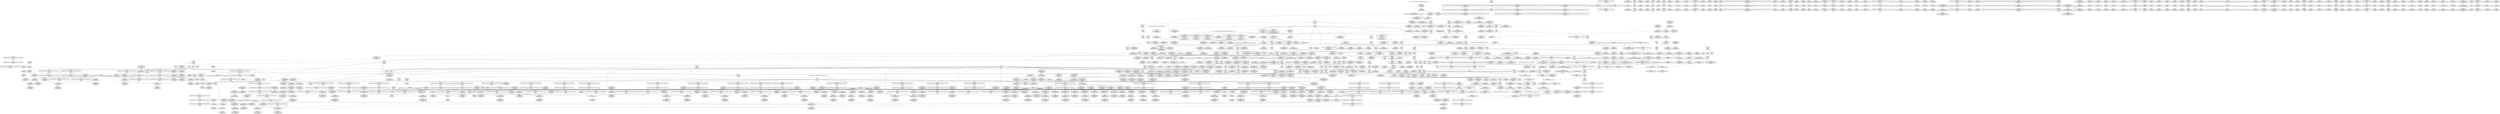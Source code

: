 digraph {
	CE0x4a2c340 [shape=record,shape=Mrecord,label="{CE0x4a2c340|i64*_getelementptr_inbounds_(_6_x_i64_,_6_x_i64_*___llvm_gcov_ctr142,_i64_0,_i64_0)|*Constant*}"]
	CE0x4b318a0 [shape=record,shape=Mrecord,label="{CE0x4b318a0|_call_void___llvm_gcov_indirect_counter_increment(i32*___llvm_gcov_global_state_pred145,_i64**_getelementptr_inbounds_(_3_x_i64*_,_3_x_i64*_*___llvm_gcda_edge_table144,_i64_0,_i64_1)),_!dbg_!27728|security/selinux/hooks.c,1567}"]
	CE0x4ab08b0 [shape=record,shape=Mrecord,label="{CE0x4ab08b0|VOIDTB_TE_array:_GCRE_.str63_private_unnamed_addr_constant_8_x_i8_c_selinux_00_,_align_1:_elem_0:default:}"]
	CE0x4aca060 [shape=record,shape=Mrecord,label="{CE0x4aca060|selinux_inode_getsecurity:tmp34|security/selinux/hooks.c,3090|*SummSink*}"]
	CE0x4ab2850 [shape=record,shape=Mrecord,label="{CE0x4ab2850|i8*_getelementptr_inbounds_(_25_x_i8_,_25_x_i8_*_.str3,_i32_0,_i32_0)|*Constant*|*SummSink*}"]
	CE0x4a630f0 [shape=record,shape=Mrecord,label="{CE0x4a630f0|i64_7|*Constant*|*SummSink*}"]
	CE0x4a5cc20 [shape=record,shape=Mrecord,label="{CE0x4a5cc20|selinux_inode_getsecurity:if.end17}"]
	CE0x4b27960 [shape=record,shape=Mrecord,label="{CE0x4b27960|cred_has_capability:tmp10|security/selinux/hooks.c,1575|*SummSink*}"]
	CE0x4b251b0 [shape=record,shape=Mrecord,label="{CE0x4b251b0|cred_has_capability:tmp1|*SummSink*}"]
	CE0x4a1d500 [shape=record,shape=Mrecord,label="{CE0x4a1d500|i1_true|*Constant*|*SummSource*}"]
	CE0x4ab2c80 [shape=record,shape=Mrecord,label="{CE0x4ab2c80|i32_3087|*Constant*}"]
	CE0x4afa190 [shape=record,shape=Mrecord,label="{CE0x4afa190|cred_has_capability:tobool|security/selinux/hooks.c,1582|*SummSink*}"]
	CE0x4ab6380 [shape=record,shape=Mrecord,label="{CE0x4ab6380|i8_1|*Constant*|*SummSource*}"]
	CE0x4ac20e0 [shape=record,shape=Mrecord,label="{CE0x4ac20e0|selinux_inode_getsecurity:sid|security/selinux/hooks.c,3090|*SummSink*}"]
	CE0x4b252d0 [shape=record,shape=Mrecord,label="{CE0x4b252d0|GLOBAL:__llvm_gcov_global_state_pred145|Global_var:__llvm_gcov_global_state_pred145}"]
	CE0x4a95e10 [shape=record,shape=Mrecord,label="{CE0x4a95e10|cred_has_capability:call|security/selinux/hooks.c,1558|*SummSource*}"]
	CE0x4ab90f0 [shape=record,shape=Mrecord,label="{CE0x4ab90f0|selinux_capable:tmp9|security/selinux/hooks.c,2011}"]
	CE0x4b00240 [shape=record,shape=Mrecord,label="{CE0x4b00240|cred_has_capability:tmp30|security/selinux/hooks.c,1585|*SummSink*}"]
	CE0x4b32050 [shape=record,shape=Mrecord,label="{CE0x4b32050|cred_has_capability:do.body|*SummSource*}"]
	CE0x4abd9e0 [shape=record,shape=Mrecord,label="{CE0x4abd9e0|_ret_i32_%retval.0,_!dbg_!27725|security/selinux/hooks.c,2012|*SummSource*}"]
	CE0x4a06c20 [shape=record,shape=Mrecord,label="{CE0x4a06c20|selinux_inode_getsecurity:tmp13|security/selinux/hooks.c,3087}"]
	CE0x4ad3670 [shape=record,shape=Mrecord,label="{CE0x4ad3670|i64_17|*Constant*}"]
	CE0x4ab8840 [shape=record,shape=Mrecord,label="{CE0x4ab8840|i64*_getelementptr_inbounds_(_6_x_i64_,_6_x_i64_*___llvm_gcov_ctr142,_i64_0,_i64_4)|*Constant*}"]
	CE0x4b0eee0 [shape=record,shape=Mrecord,label="{CE0x4b0eee0|avc_audit:tsid|Function::avc_audit&Arg::tsid::|*SummSource*}"]
	CE0x4b01560 [shape=record,shape=Mrecord,label="{CE0x4b01560|_call_void___llvm_gcov_indirect_counter_increment(i32*___llvm_gcov_global_state_pred145,_i64**_getelementptr_inbounds_(_3_x_i64*_,_3_x_i64*_*___llvm_gcda_edge_table144,_i64_0,_i64_2)),_!dbg_!27732|security/selinux/hooks.c,1570|*SummSource*}"]
	CE0x4a2a500 [shape=record,shape=Mrecord,label="{CE0x4a2a500|get_current:tmp2|*SummSource*}"]
	CE0x4a47120 [shape=record,shape=Mrecord,label="{CE0x4a47120|cred_has_capability:bb|*SummSource*}"]
	CE0x4b151b0 [shape=record,shape=Mrecord,label="{CE0x4b151b0|cred_has_capability:tmp32|security/selinux/hooks.c,1586}"]
	CE0x4b270d0 [shape=record,shape=Mrecord,label="{CE0x4b270d0|i64_12|*Constant*|*SummSource*}"]
	CE0x4a5db90 [shape=record,shape=Mrecord,label="{CE0x4a5db90|_call_void_mcount()_#3|*SummSource*}"]
	CE0x4a8fc60 [shape=record,shape=Mrecord,label="{CE0x4a8fc60|cred_sid:cred|Function::cred_sid&Arg::cred::|*SummSink*}"]
	CE0x4b05390 [shape=record,shape=Mrecord,label="{CE0x4b05390|i32_1575|*Constant*|*SummSink*}"]
	CE0x4ab0620 [shape=record,shape=Mrecord,label="{CE0x4ab0620|selinux_inode_getsecurity:call|security/selinux/hooks.c,3075|*SummSink*}"]
	CE0x4a6a2d0 [shape=record,shape=Mrecord,label="{CE0x4a6a2d0|i64*_getelementptr_inbounds_(_26_x_i64_,_26_x_i64_*___llvm_gcov_ctr242,_i64_0,_i64_23)|*Constant*}"]
	CE0x4afea00 [shape=record,shape=Mrecord,label="{CE0x4afea00|i64*_getelementptr_inbounds_(_21_x_i64_,_21_x_i64_*___llvm_gcov_ctr143,_i64_0,_i64_18)|*Constant*|*SummSink*}"]
	CE0x4a18e20 [shape=record,shape=Mrecord,label="{CE0x4a18e20|selinux_inode_getsecctx:tmp1}"]
	CE0x4a96220 [shape=record,shape=Mrecord,label="{CE0x4a96220|cred_has_capability:if.end|*SummSink*}"]
	CE0x4a5d0e0 [shape=record,shape=Mrecord,label="{CE0x4a5d0e0|selinux_inode_getsecurity:return|*SummSink*}"]
	CE0x4b2f940 [shape=record,shape=Mrecord,label="{CE0x4b2f940|__llvm_gcov_indirect_counter_increment:tmp1}"]
	CE0x4a6fe80 [shape=record,shape=Mrecord,label="{CE0x4a6fe80|selinux_inode_getsecurity:tmp56|security/selinux/hooks.c,3103|*SummSink*}"]
	CE0x4af9540 [shape=record,shape=Mrecord,label="{CE0x4af9540|avc_audit:result|Function::avc_audit&Arg::result::}"]
	CE0x4afa9c0 [shape=record,shape=Mrecord,label="{CE0x4afa9c0|i64_15|*Constant*|*SummSource*}"]
	CE0x4aa1550 [shape=record,shape=Mrecord,label="{CE0x4aa1550|selinux_inode_getsecurity:tmp46|security/selinux/hooks.c,3097|*SummSource*}"]
	CE0x4a65c50 [shape=record,shape=Mrecord,label="{CE0x4a65c50|selinux_inode_getsecurity:if.then10}"]
	CE0x4a30010 [shape=record,shape=Mrecord,label="{CE0x4a30010|selinux_inode_getsecctx:tmp11|security/selinux/hooks.c,5741|*SummSink*}"]
	CE0x4ab2b60 [shape=record,shape=Mrecord,label="{CE0x4ab2b60|GLOBAL:lockdep_rcu_suspicious|*Constant*|*SummSink*}"]
	CE0x4a5a320 [shape=record,shape=Mrecord,label="{CE0x4a5a320|i64*_getelementptr_inbounds_(_26_x_i64_,_26_x_i64_*___llvm_gcov_ctr242,_i64_0,_i64_0)|*Constant*}"]
	CE0x4b0d710 [shape=record,shape=Mrecord,label="{CE0x4b0d710|cred_has_capability:tmp6|security/selinux/hooks.c,1574}"]
	CE0x4b0c820 [shape=record,shape=Mrecord,label="{CE0x4b0c820|cred_has_capability:if.then|*SummSink*}"]
	CE0x4b11310 [shape=record,shape=Mrecord,label="{CE0x4b11310|__llvm_gcov_indirect_counter_increment:tmp5|*SummSink*}"]
	CE0x4a07e70 [shape=record,shape=Mrecord,label="{CE0x4a07e70|selinux_inode_getsecurity:tmp15|security/selinux/hooks.c,3087}"]
	CE0x4a142f0 [shape=record,shape=Mrecord,label="{CE0x4a142f0|i64*_getelementptr_inbounds_(_6_x_i64_,_6_x_i64_*___llvm_gcov_ctr338,_i64_0,_i64_0)|*Constant*}"]
	CE0x4b2e690 [shape=record,shape=Mrecord,label="{CE0x4b2e690|i64**_getelementptr_inbounds_(_3_x_i64*_,_3_x_i64*_*___llvm_gcda_edge_table144,_i64_0,_i64_2)|*Constant*}"]
	CE0x4afab00 [shape=record,shape=Mrecord,label="{CE0x4afab00|i64_15|*Constant*|*SummSink*}"]
	CE0x4a8f780 [shape=record,shape=Mrecord,label="{CE0x4a8f780|cred_sid:tmp1|*SummSink*}"]
	CE0x4ac9e60 [shape=record,shape=Mrecord,label="{CE0x4ac9e60|selinux_inode_getsecurity:tmp34|security/selinux/hooks.c,3090|*SummSource*}"]
	CE0x4ae3e90 [shape=record,shape=Mrecord,label="{CE0x4ae3e90|i16_4|*Constant*}"]
	CE0x4a5fb90 [shape=record,shape=Mrecord,label="{CE0x4a5fb90|_call_void_mcount()_#3|*SummSink*}"]
	CE0x4a06ef0 [shape=record,shape=Mrecord,label="{CE0x4a06ef0|i64_6|*Constant*|*SummSink*}"]
	CE0x4aad950 [shape=record,shape=Mrecord,label="{CE0x4aad950|selinux_inode_getsecurity:tmp10|security/selinux/hooks.c,3087|*SummSource*}"]
	CE0x4b2cdc0 [shape=record,shape=Mrecord,label="{CE0x4b2cdc0|_call_void_mcount()_#3}"]
	CE0x4abf360 [shape=record,shape=Mrecord,label="{CE0x4abf360|selinux_inode_getsecurity:tmp29|security/selinux/hooks.c,3089|*SummSink*}"]
	CE0x4b235e0 [shape=record,shape=Mrecord,label="{CE0x4b235e0|i32_-1|*Constant*|*SummSource*}"]
	CE0x4aaaef0 [shape=record,shape=Mrecord,label="{CE0x4aaaef0|selinux_inode_getsecurity:tmp6|security/selinux/hooks.c,3075}"]
	CE0x4b22730 [shape=record,shape=Mrecord,label="{CE0x4b22730|cred_has_capability:tmp7|security/selinux/hooks.c,1574|*SummSink*}"]
	CE0x4b31210 [shape=record,shape=Mrecord,label="{CE0x4b31210|cred_has_capability:tmp5|security/selinux/hooks.c,1570}"]
	CE0x4b225c0 [shape=record,shape=Mrecord,label="{CE0x4b225c0|cred_has_capability:tmp7|security/selinux/hooks.c,1574|*SummSource*}"]
	CE0x4a692c0 [shape=record,shape=Mrecord,label="{CE0x4a692c0|get_current:tmp3|*SummSource*}"]
	CE0x4a6f890 [shape=record,shape=Mrecord,label="{CE0x4a6f890|selinux_inode_getsecurity:tmp56|security/selinux/hooks.c,3103|*SummSource*}"]
	CE0x4b111b0 [shape=record,shape=Mrecord,label="{CE0x4b111b0|__llvm_gcov_indirect_counter_increment:tmp5|*SummSource*}"]
	CE0x4ab9cc0 [shape=record,shape=Mrecord,label="{CE0x4ab9cc0|selinux_inode_getsecurity:cred|security/selinux/hooks.c,3087|*SummSink*}"]
	CE0x4ab3460 [shape=record,shape=Mrecord,label="{CE0x4ab3460|i32_3087|*Constant*|*SummSink*}"]
	CE0x56a8570 [shape=record,shape=Mrecord,label="{CE0x56a8570|selinux_inode_getsecctx:tmp3|security/selinux/hooks.c,5737|*SummSink*}"]
	CE0x4a2e680 [shape=record,shape=Mrecord,label="{CE0x4a2e680|i64*_getelementptr_inbounds_(_6_x_i64_,_6_x_i64_*___llvm_gcov_ctr338,_i64_0,_i64_5)|*Constant*}"]
	CE0x4a8e450 [shape=record,shape=Mrecord,label="{CE0x4a8e450|selinux_capable:tmp11|security/selinux/hooks.c,2012}"]
	CE0x4acda00 [shape=record,shape=Mrecord,label="{CE0x4acda00|i64*_getelementptr_inbounds_(_26_x_i64_,_26_x_i64_*___llvm_gcov_ctr242,_i64_0,_i64_16)|*Constant*|*SummSource*}"]
	CE0x4aa8c70 [shape=record,shape=Mrecord,label="{CE0x4aa8c70|selinux_inode_getsecurity:tmp18|security/selinux/hooks.c,3087}"]
	CE0x4afa690 [shape=record,shape=Mrecord,label="{CE0x4afa690|cred_has_capability:tobool|security/selinux/hooks.c,1582|*SummSource*}"]
	CE0x4acd150 [shape=record,shape=Mrecord,label="{CE0x4acd150|selinux_inode_getsecurity:tmp43|security/selinux/hooks.c,3095|*SummSink*}"]
	CE0x4ab0040 [shape=record,shape=Mrecord,label="{CE0x4ab0040|selinux_inode_getsecurity:tmp3|security/selinux/hooks.c,3073|*SummSource*}"]
	CE0x4b12470 [shape=record,shape=Mrecord,label="{CE0x4b12470|_ret_void|*SummSink*}"]
	CE0x4a901b0 [shape=record,shape=Mrecord,label="{CE0x4a901b0|cred_sid:tmp2}"]
	CE0x4a2c230 [shape=record,shape=Mrecord,label="{CE0x4a2c230|selinux_capable:bb|*SummSink*}"]
	CE0x4a8e5d0 [shape=record,shape=Mrecord,label="{CE0x4a8e5d0|selinux_capable:tmp11|security/selinux/hooks.c,2012|*SummSource*}"]
	CE0x4a2e2c0 [shape=record,shape=Mrecord,label="{CE0x4a2e2c0|selinux_inode_getsecctx:inode|Function::selinux_inode_getsecctx&Arg::inode::|*SummSource*}"]
	CE0x4b0e8f0 [shape=record,shape=Mrecord,label="{CE0x4b0e8f0|avc_audit:entry|*SummSink*}"]
	CE0x4ac0e30 [shape=record,shape=Mrecord,label="{CE0x4ac0e30|selinux_inode_getsecurity:tmp33|security/selinux/hooks.c,3090}"]
	CE0x4b2f760 [shape=record,shape=Mrecord,label="{CE0x4b2f760|cred_has_capability:avd|security/selinux/hooks.c, 1556|*SummSink*}"]
	CE0x4ab6bf0 [shape=record,shape=Mrecord,label="{CE0x4ab6bf0|_call_void_lockdep_rcu_suspicious(i8*_getelementptr_inbounds_(_25_x_i8_,_25_x_i8_*_.str3,_i32_0,_i32_0),_i32_3087,_i8*_getelementptr_inbounds_(_45_x_i8_,_45_x_i8_*_.str12,_i32_0,_i32_0))_#10,_!dbg_!27740|security/selinux/hooks.c,3087|*SummSink*}"]
	CE0x4a65080 [shape=record,shape=Mrecord,label="{CE0x4a65080|_call_void_mcount()_#3|*SummSource*}"]
	CE0x4a41700 [shape=record,shape=Mrecord,label="{CE0x4a41700|i64*_getelementptr_inbounds_(_2_x_i64_,_2_x_i64_*___llvm_gcov_ctr98,_i64_0,_i64_0)|*Constant*|*SummSource*}"]
	CE0x4aa2330 [shape=record,shape=Mrecord,label="{CE0x4aa2330|selinux_inode_getsecurity:tmp48|security/selinux/hooks.c,3097|*SummSink*}"]
	CE0x4abe880 [shape=record,shape=Mrecord,label="{CE0x4abe880|selinux_inode_getsecurity:tmp29|security/selinux/hooks.c,3089}"]
	CE0x4a8df90 [shape=record,shape=Mrecord,label="{CE0x4a8df90|selinux_capable:tmp10|security/selinux/hooks.c,2012|*SummSink*}"]
	CE0x4a5d3c0 [shape=record,shape=Mrecord,label="{CE0x4a5d3c0|selinux_inode_getsecurity:out_nofree|*SummSink*}"]
	CE0x4aa2bb0 [shape=record,shape=Mrecord,label="{CE0x4aa2bb0|selinux_inode_getsecurity:tmp49|security/selinux/hooks.c,3098|*SummSource*}"]
	CE0x4aea0a0 [shape=record,shape=Mrecord,label="{CE0x4aea0a0|cred_has_capability:cmp|security/selinux/hooks.c,1580}"]
	CE0x4af8cd0 [shape=record,shape=Mrecord,label="{CE0x4af8cd0|avc_audit:requested|Function::avc_audit&Arg::requested::}"]
	CE0x4ab13b0 [shape=record,shape=Mrecord,label="{CE0x4ab13b0|selinux_inode_getsecurity:tmp20|security/selinux/hooks.c,3087|*SummSource*}"]
	CE0x4a8b120 [shape=record,shape=Mrecord,label="{CE0x4a8b120|COLLAPSED:_GCMRE___llvm_gcov_ctr131_internal_global_2_x_i64_zeroinitializer:_elem_0:default:}"]
	CE0x4a690d0 [shape=record,shape=Mrecord,label="{CE0x4a690d0|i32_31|*Constant*|*SummSource*}"]
	CE0x4a49af0 [shape=record,shape=Mrecord,label="{CE0x4a49af0|selinux_capable:tmp6|security/selinux/hooks.c,2009|*SummSource*}"]
	CE0x4ab1010 [shape=record,shape=Mrecord,label="{CE0x4ab1010|selinux_inode_getsecurity:tmp19|security/selinux/hooks.c,3087|*SummSink*}"]
	CE0x5d72300 [shape=record,shape=Mrecord,label="{CE0x5d72300|i64_0|*Constant*}"]
	CE0x4b02ea0 [shape=record,shape=Mrecord,label="{CE0x4b02ea0|i64**_getelementptr_inbounds_(_3_x_i64*_,_3_x_i64*_*___llvm_gcda_edge_table144,_i64_0,_i64_1)|*Constant*|*SummSource*}"]
	CE0x4a49a80 [shape=record,shape=Mrecord,label="{CE0x4a49a80|selinux_capable:tmp6|security/selinux/hooks.c,2009}"]
	CE0x4b323f0 [shape=record,shape=Mrecord,label="{CE0x4b323f0|cred_sid:sid|security/selinux/hooks.c,197|*SummSource*}"]
	CE0x4a5e850 [shape=record,shape=Mrecord,label="{CE0x4a5e850|i32_0|*Constant*}"]
	CE0x4ab4310 [shape=record,shape=Mrecord,label="{CE0x4ab4310|selinux_inode_getsecurity:tmp21|security/selinux/hooks.c,3087|*SummSource*}"]
	CE0x4aaebc0 [shape=record,shape=Mrecord,label="{CE0x4aaebc0|selinux_inode_getsecurity:tobool2|security/selinux/hooks.c,3087|*SummSource*}"]
	CE0x4ab7e90 [shape=record,shape=Mrecord,label="{CE0x4ab7e90|GLOBAL:get_current|*Constant*}"]
	CE0x4a94240 [shape=record,shape=Mrecord,label="{CE0x4a94240|_ret_i32_%retval.0,_!dbg_!27765|security/selinux/hooks.c,1586|*SummSource*}"]
	CE0x4a37df0 [shape=record,shape=Mrecord,label="{CE0x4a37df0|selinux_inode_getsecctx:call|security/selinux/hooks.c,5735}"]
	CE0x4a61fb0 [shape=record,shape=Mrecord,label="{CE0x4a61fb0|cred_has_capability:shl|security/selinux/hooks.c,1559|*SummSink*}"]
	CE0x4a2cb40 [shape=record,shape=Mrecord,label="{CE0x4a2cb40|selinux_capable:if.end}"]
	CE0x4a57fa0 [shape=record,shape=Mrecord,label="{CE0x4a57fa0|i64*_getelementptr_inbounds_(_26_x_i64_,_26_x_i64_*___llvm_gcov_ctr242,_i64_0,_i64_0)|*Constant*|*SummSource*}"]
	CE0x4a1a600 [shape=record,shape=Mrecord,label="{CE0x4a1a600|selinux_inode_getsecurity:tmp58|security/selinux/hooks.c,3104}"]
	CE0x4a8edc0 [shape=record,shape=Mrecord,label="{CE0x4a8edc0|cred_has_capability:do.end|*SummSource*}"]
	CE0x4aa7a90 [shape=record,shape=Mrecord,label="{CE0x4aa7a90|get_current:bb|*SummSink*}"]
	CE0x4b06520 [shape=record,shape=Mrecord,label="{CE0x4b06520|cred_has_capability:tmp10|security/selinux/hooks.c,1575}"]
	CE0x4a5e420 [shape=record,shape=Mrecord,label="{CE0x4a5e420|selinux_inode_getsecurity:return|*SummSource*}"]
	CE0x4a5aeb0 [shape=record,shape=Mrecord,label="{CE0x4a5aeb0|_ret_%struct.task_struct*_%tmp4,_!dbg_!27714|./arch/x86/include/asm/current.h,14}"]
	CE0x4acdce0 [shape=record,shape=Mrecord,label="{CE0x4acdce0|selinux_inode_getsecurity:tmp36|security/selinux/hooks.c,3093}"]
	CE0x4b2edd0 [shape=record,shape=Mrecord,label="{CE0x4b2edd0|0:_i32,_4:_i32,_8:_i32,_12:_i32,_:_CMRE_16,20_|*MultipleSource*|security/selinux/hooks.c,196|*LoadInst*|security/selinux/hooks.c,196|security/selinux/hooks.c,197}"]
	CE0x4a2a0f0 [shape=record,shape=Mrecord,label="{CE0x4a2a0f0|selinux_inode_getsecurity:if.then10|*SummSource*}"]
	CE0x4a1b790 [shape=record,shape=Mrecord,label="{CE0x4a1b790|selinux_inode_getsecurity:if.then|*SummSource*}"]
	CE0x4a2e0d0 [shape=record,shape=Mrecord,label="{CE0x4a2e0d0|GLOBAL:selinux_inode_getsecurity|*Constant*}"]
	CE0x4b00ff0 [shape=record,shape=Mrecord,label="{CE0x4b00ff0|cred_sid:tmp6|security/selinux/hooks.c,197|*SummSink*}"]
	CE0x4afa510 [shape=record,shape=Mrecord,label="{CE0x4afa510|cred_has_capability:tobool|security/selinux/hooks.c,1582}"]
	CE0x4aaab80 [shape=record,shape=Mrecord,label="{CE0x4aaab80|GLOBAL:__llvm_gcov_ctr242|Global_var:__llvm_gcov_ctr242|*SummSink*}"]
	CE0x4aaf400 [shape=record,shape=Mrecord,label="{CE0x4aaf400|selinux_inode_getsecurity:tmp8|security/selinux/hooks.c,3076|*SummSink*}"]
	CE0x4ac3820 [shape=record,shape=Mrecord,label="{CE0x4ac3820|28:_i32,_:_CRE_28,32_|*MultipleSource*|*LoadInst*|security/selinux/hooks.c,3073|security/selinux/hooks.c,3090|security/selinux/hooks.c,3073}"]
	CE0x4ad2280 [shape=record,shape=Mrecord,label="{CE0x4ad2280|GLOBAL:security_sid_to_context|*Constant*}"]
	CE0x4ad0940 [shape=record,shape=Mrecord,label="{CE0x4ad0940|selinux_inode_getsecurity:tmp44|security/selinux/hooks.c,3096|*SummSink*}"]
	CE0x4a5cb40 [shape=record,shape=Mrecord,label="{CE0x4a5cb40|selinux_inode_getsecurity:do.end|*SummSink*}"]
	CE0x4a68e40 [shape=record,shape=Mrecord,label="{CE0x4a68e40|_ret_i32_%tmp6,_!dbg_!27716|security/selinux/hooks.c,197|*SummSource*}"]
	CE0x4a6e080 [shape=record,shape=Mrecord,label="{CE0x4a6e080|cred_has_capability:entry|*SummSource*}"]
	CE0x4af92f0 [shape=record,shape=Mrecord,label="{CE0x4af92f0|avc_audit:avd|Function::avc_audit&Arg::avd::|*SummSource*}"]
	CE0x4b27060 [shape=record,shape=Mrecord,label="{CE0x4b27060|i64_12|*Constant*}"]
	CE0x4a6b9e0 [shape=record,shape=Mrecord,label="{CE0x4a6b9e0|selinux_inode_getsecurity:tmp54|security/selinux/hooks.c,3101|*SummSink*}"]
	CE0x4b29a20 [shape=record,shape=Mrecord,label="{CE0x4b29a20|cred_has_capability:tmp16|security/selinux/hooks.c,1576|*SummSource*}"]
	CE0x4a39210 [shape=record,shape=Mrecord,label="{CE0x4a39210|_ret_i32_%retval.0,_!dbg_!27779|security/selinux/hooks.c,3104}"]
	CE0x4a91290 [shape=record,shape=Mrecord,label="{CE0x4a91290|_call_void_mcount()_#3|*SummSource*}"]
	CE0x4b0b990 [shape=record,shape=Mrecord,label="{CE0x4b0b990|__llvm_gcov_indirect_counter_increment:entry|*SummSink*}"]
	CE0x4acec10 [shape=record,shape=Mrecord,label="{CE0x4acec10|selinux_inode_getsecurity:tmp37|security/selinux/hooks.c,3093}"]
	CE0x4a90ab0 [shape=record,shape=Mrecord,label="{CE0x4a90ab0|cred_sid:tmp3|*SummSource*}"]
	CE0x4af8ba0 [shape=record,shape=Mrecord,label="{CE0x4af8ba0|avc_audit:tclass|Function::avc_audit&Arg::tclass::|*SummSink*}"]
	CE0x4b0abb0 [shape=record,shape=Mrecord,label="{CE0x4b0abb0|cred_has_capability:tmp2|security/selinux/hooks.c,1567|*SummSink*}"]
	CE0x4ab3690 [shape=record,shape=Mrecord,label="{CE0x4ab3690|i8*_getelementptr_inbounds_(_45_x_i8_,_45_x_i8_*_.str12,_i32_0,_i32_0)|*Constant*}"]
	CE0x4abeab0 [shape=record,shape=Mrecord,label="{CE0x4abeab0|i64_13|*Constant*|*SummSource*}"]
	CE0x4abc4f0 [shape=record,shape=Mrecord,label="{CE0x4abc4f0|i32_33|*Constant*|*SummSource*}"]
	CE0x4afcf30 [shape=record,shape=Mrecord,label="{CE0x4afcf30|i64*_getelementptr_inbounds_(_21_x_i64_,_21_x_i64_*___llvm_gcov_ctr143,_i64_0,_i64_17)|*Constant*}"]
	CE0x4a58450 [shape=record,shape=Mrecord,label="{CE0x4a58450|get_current:tmp4|./arch/x86/include/asm/current.h,14|*SummSink*}"]
	CE0x4af56a0 [shape=record,shape=Mrecord,label="{CE0x4af56a0|_call_void___llvm_gcov_indirect_counter_increment(i32*___llvm_gcov_global_state_pred145,_i64**_getelementptr_inbounds_(_3_x_i64*_,_3_x_i64*_*___llvm_gcda_edge_table144,_i64_0,_i64_2)),_!dbg_!27732|security/selinux/hooks.c,1570}"]
	CE0x4abee30 [shape=record,shape=Mrecord,label="{CE0x4abee30|selinux_inode_getsecurity:tmp28|security/selinux/hooks.c,3089|*SummSink*}"]
	CE0x4a1f360 [shape=record,shape=Mrecord,label="{CE0x4a1f360|GLOBAL:selinux_inode_getsecurity|*Constant*|*SummSink*}"]
	CE0x4b02d80 [shape=record,shape=Mrecord,label="{CE0x4b02d80|__llvm_gcov_indirect_counter_increment:counters|Function::__llvm_gcov_indirect_counter_increment&Arg::counters::|*SummSource*}"]
	CE0x4b2ef40 [shape=record,shape=Mrecord,label="{CE0x4b2ef40|0:_i32,_4:_i32,_8:_i32,_12:_i32,_:_CMRE_20,24_|*MultipleSource*|security/selinux/hooks.c,196|*LoadInst*|security/selinux/hooks.c,196|security/selinux/hooks.c,197}"]
	CE0x4a3e140 [shape=record,shape=Mrecord,label="{CE0x4a3e140|selinux_inode_getsecurity:tmp1}"]
	CE0x4a19700 [shape=record,shape=Mrecord,label="{CE0x4a19700|i64*_getelementptr_inbounds_(_6_x_i64_,_6_x_i64_*___llvm_gcov_ctr338,_i64_0,_i64_3)|*Constant*}"]
	CE0x4a2a1b0 [shape=record,shape=Mrecord,label="{CE0x4a2a1b0|selinux_inode_getsecurity:if.then10|*SummSink*}"]
	CE0x4a964f0 [shape=record,shape=Mrecord,label="{CE0x4a964f0|get_current:tmp1}"]
	CE0x4a49d70 [shape=record,shape=Mrecord,label="{CE0x4a49d70|selinux_capable:tmp7|security/selinux/hooks.c,2009}"]
	CE0x4a9c9a0 [shape=record,shape=Mrecord,label="{CE0x4a9c9a0|selinux_inode_getsecurity:tmp2|*LoadInst*|security/selinux/hooks.c,3073}"]
	CE0x4a3a8a0 [shape=record,shape=Mrecord,label="{CE0x4a3a8a0|%struct.task_struct*_(%struct.task_struct**)*_asm_movq_%gs:$_1:P_,$0_,_r,im,_dirflag_,_fpsr_,_flags_|*SummSink*}"]
	CE0x4b257f0 [shape=record,shape=Mrecord,label="{CE0x4b257f0|__llvm_gcov_indirect_counter_increment:pred|*SummSource*}"]
	CE0x4af8a40 [shape=record,shape=Mrecord,label="{CE0x4af8a40|avc_audit:tclass|Function::avc_audit&Arg::tclass::|*SummSource*}"]
	CE0x4a6f030 [shape=record,shape=Mrecord,label="{CE0x4a6f030|i64*_getelementptr_inbounds_(_26_x_i64_,_26_x_i64_*___llvm_gcov_ctr242,_i64_0,_i64_24)|*Constant*}"]
	CE0x4a8b670 [shape=record,shape=Mrecord,label="{CE0x4a8b670|GLOBAL:current_task|Global_var:current_task|*SummSink*}"]
	CE0x4a49880 [shape=record,shape=Mrecord,label="{CE0x4a49880|selinux_capable:call|security/selinux/hooks.c,2007|*SummSource*}"]
	CE0x4a1b670 [shape=record,shape=Mrecord,label="{CE0x4a1b670|cred_has_capability:type|security/selinux/hooks.c,1562|*SummSource*}"]
	CE0x4a3ef50 [shape=record,shape=Mrecord,label="{CE0x4a3ef50|cred_has_capability:sw.epilog|*SummSource*}"]
	CE0x4b15050 [shape=record,shape=Mrecord,label="{CE0x4b15050|i64*_getelementptr_inbounds_(_21_x_i64_,_21_x_i64_*___llvm_gcov_ctr143,_i64_0,_i64_20)|*Constant*}"]
	CE0x4a23010 [shape=record,shape=Mrecord,label="{CE0x4a23010|i32_0|*Constant*}"]
	CE0x4ac0800 [shape=record,shape=Mrecord,label="{CE0x4ac0800|selinux_inode_getsecurity:tmp32|security/selinux/hooks.c,3090|*SummSource*}"]
	CE0x4af5a40 [shape=record,shape=Mrecord,label="{CE0x4af5a40|cred_sid:security|security/selinux/hooks.c,196}"]
	CE0x4ab7b10 [shape=record,shape=Mrecord,label="{CE0x4ab7b10|selinux_inode_getsecurity:call7|security/selinux/hooks.c,3087|*SummSource*}"]
	CE0x4b32dd0 [shape=record,shape=Mrecord,label="{CE0x4b32dd0|cred_has_capability:do.end|*SummSink*}"]
	CE0x4a58a50 [shape=record,shape=Mrecord,label="{CE0x4a58a50|i32_1|*Constant*|*SummSink*}"]
	CE0x4a26eb0 [shape=record,shape=Mrecord,label="{CE0x4a26eb0|selinux_inode_getsecctx:return|*SummSource*}"]
	CE0x4a23760 [shape=record,shape=Mrecord,label="{CE0x4a23760|selinux_inode_getsecctx:call|security/selinux/hooks.c,5735|*SummSink*}"]
	CE0x4ae7e50 [shape=record,shape=Mrecord,label="{CE0x4ae7e50|cred_has_capability:call8|security/selinux/hooks.c,1581|*SummSink*}"]
	CE0x4a8fbf0 [shape=record,shape=Mrecord,label="{CE0x4a8fbf0|cred_sid:cred|Function::cred_sid&Arg::cred::|*SummSource*}"]
	CE0x4abb980 [shape=record,shape=Mrecord,label="{CE0x4abb980|GLOBAL:init_user_ns|Global_var:init_user_ns}"]
	CE0x4b04ed0 [shape=record,shape=Mrecord,label="{CE0x4b04ed0|cred_has_capability:tmp9|security/selinux/hooks.c,1575|*SummSink*}"]
	CE0x4a32220 [shape=record,shape=Mrecord,label="{CE0x4a32220|selinux_inode_getsecctx:tmp7|security/selinux/hooks.c,5738|*SummSink*}"]
	CE0x4abb870 [shape=record,shape=Mrecord,label="{CE0x4abb870|selinux_capable:cred|Function::selinux_capable&Arg::cred::|*SummSink*}"]
	CE0x4ac18d0 [shape=record,shape=Mrecord,label="{CE0x4ac18d0|i32_3|*Constant*}"]
	CE0x4a3ed70 [shape=record,shape=Mrecord,label="{CE0x4a3ed70|cred_has_capability:if.then9|*SummSource*}"]
	CE0x4a319b0 [shape=record,shape=Mrecord,label="{CE0x4a319b0|selinux_inode_getsecurity:name|Function::selinux_inode_getsecurity&Arg::name::|*SummSource*}"]
	CE0x4afb9f0 [shape=record,shape=Mrecord,label="{CE0x4afb9f0|cred_has_capability:tmp23|security/selinux/hooks.c,1582|*SummSource*}"]
	CE0x4b2a9e0 [shape=record,shape=Mrecord,label="{CE0x4b2a9e0|cred_has_capability:tmp12|security/selinux/hooks.c,1575|*SummSource*}"]
	CE0x4afd5d0 [shape=record,shape=Mrecord,label="{CE0x4afd5d0|i64*_getelementptr_inbounds_(_21_x_i64_,_21_x_i64_*___llvm_gcov_ctr143,_i64_0,_i64_17)|*Constant*|*SummSource*}"]
	CE0x4ab2780 [shape=record,shape=Mrecord,label="{CE0x4ab2780|i8*_getelementptr_inbounds_(_25_x_i8_,_25_x_i8_*_.str3,_i32_0,_i32_0)|*Constant*|*SummSource*}"]
	CE0x4b32290 [shape=record,shape=Mrecord,label="{CE0x4b32290|cred_sid:sid|security/selinux/hooks.c,197|*SummSink*}"]
	CE0x4b28510 [shape=record,shape=Mrecord,label="{CE0x4b28510|i1_true|*Constant*}"]
	CE0x4a2eac0 [shape=record,shape=Mrecord,label="{CE0x4a2eac0|selinux_inode_getsecctx:if.end|*SummSink*}"]
	CE0x4b28e00 [shape=record,shape=Mrecord,label="{CE0x4b28e00|cred_has_capability:tmp15|security/selinux/hooks.c,1575|*SummSink*}"]
	CE0x4a6a8f0 [shape=record,shape=Mrecord,label="{CE0x4a6a8f0|selinux_inode_getsecurity:tmp53|security/selinux/hooks.c,3101}"]
	CE0x4aa3010 [shape=record,shape=Mrecord,label="{CE0x4aa3010|i64*_getelementptr_inbounds_(_26_x_i64_,_26_x_i64_*___llvm_gcov_ctr242,_i64_0,_i64_22)|*Constant*|*SummSink*}"]
	CE0x4a92500 [shape=record,shape=Mrecord,label="{CE0x4a92500|cred_has_capability:sw.default|*SummSink*}"]
	CE0x4b05250 [shape=record,shape=Mrecord,label="{CE0x4b05250|_call_void_asm_sideeffect_1:_09ud2_0A.pushsection___bug_table,_22a_22_0A2:_09.long_1b_-_2b,_$_0:c_-_2b_0A_09.word_$_1:c_,_0_0A_09.org_2b+$_2:c_0A.popsection_,_i,i,i,_dirflag_,_fpsr_,_flags_(i8*_getelementptr_inbounds_(_25_x_i8_,_25_x_i8_*_.str3,_i32_0,_i32_0),_i32_1575,_i64_12)_#3,_!dbg_!27737,_!srcloc_!27740|security/selinux/hooks.c,1575|*SummSink*}"]
	CE0x4a24e30 [shape=record,shape=Mrecord,label="{CE0x4a24e30|selinux_inode_getsecurity:name|Function::selinux_inode_getsecurity&Arg::name::|*SummSink*}"]
	CE0x4b2a260 [shape=record,shape=Mrecord,label="{CE0x4b2a260|cred_has_capability:tmp17|security/selinux/hooks.c,1576|*SummSink*}"]
	CE0x4a1b540 [shape=record,shape=Mrecord,label="{CE0x4a1b540|cred_has_capability:type|security/selinux/hooks.c,1562}"]
	CE0x4b2acf0 [shape=record,shape=Mrecord,label="{CE0x4b2acf0|cred_has_capability:tmp12|security/selinux/hooks.c,1575|*SummSink*}"]
	CE0x4ab3850 [shape=record,shape=Mrecord,label="{CE0x4ab3850|i8*_getelementptr_inbounds_(_45_x_i8_,_45_x_i8_*_.str12,_i32_0,_i32_0)|*Constant*|*SummSink*}"]
	CE0x4a15cc0 [shape=record,shape=Mrecord,label="{CE0x4a15cc0|selinux_inode_getsecctx:retval.0}"]
	CE0x4a5e5a0 [shape=record,shape=Mrecord,label="{CE0x4a5e5a0|GLOBAL:cap_capable|*Constant*|*SummSink*}"]
	CE0x4a07200 [shape=record,shape=Mrecord,label="{CE0x4a07200|selinux_inode_getsecurity:tmp12|security/selinux/hooks.c,3087|*SummSink*}"]
	CE0x4ae6f00 [shape=record,shape=Mrecord,label="{CE0x4ae6f00|avc_has_perm_noaudit:avd|Function::avc_has_perm_noaudit&Arg::avd::|*SummSource*}"]
	CE0x4b067d0 [shape=record,shape=Mrecord,label="{CE0x4b067d0|VOIDTB_TE_array:_GCE_.str49_private_unnamed_addr_constant_40_x_i8_c_013SELinux:_out_of_range_capability_%d_0A_00_,_align_1:_elem_0:default:}"]
	CE0x4a67f90 [shape=record,shape=Mrecord,label="{CE0x4a67f90|i8_3|*Constant*|*SummSource*}"]
	CE0x4a96800 [shape=record,shape=Mrecord,label="{CE0x4a96800|GLOBAL:__llvm_gcov_ctr142|Global_var:__llvm_gcov_ctr142}"]
	CE0x4a342e0 [shape=record,shape=Mrecord,label="{CE0x4a342e0|selinux_inode_getsecurity:buffer|Function::selinux_inode_getsecurity&Arg::buffer::|*SummSink*}"]
	CE0x4afd070 [shape=record,shape=Mrecord,label="{CE0x4afd070|cred_has_capability:tmp26|security/selinux/hooks.c,1583}"]
	CE0x4a5bae0 [shape=record,shape=Mrecord,label="{CE0x4a5bae0|selinux_inode_getsecurity:if.end}"]
	CE0x4a3f180 [shape=record,shape=Mrecord,label="{CE0x4a3f180|selinux_inode_getsecurity:if.then16|*SummSink*}"]
	CE0x4abb490 [shape=record,shape=Mrecord,label="{CE0x4abb490|selinux_capable:entry|*SummSink*}"]
	CE0x4b14440 [shape=record,shape=Mrecord,label="{CE0x4b14440|cred_has_capability:retval.0}"]
	CE0x4af9800 [shape=record,shape=Mrecord,label="{CE0x4af9800|avc_audit:result|Function::avc_audit&Arg::result::|*SummSink*}"]
	CE0x4a5b880 [shape=record,shape=Mrecord,label="{CE0x4a5b880|selinux_inode_getsecurity:if.end20}"]
	CE0x4afc8d0 [shape=record,shape=Mrecord,label="{CE0x4afc8d0|cred_has_capability:tmp25|security/selinux/hooks.c,1582|*SummSource*}"]
	CE0x4aa17a0 [shape=record,shape=Mrecord,label="{CE0x4aa17a0|selinux_inode_getsecurity:tmp46|security/selinux/hooks.c,3097|*SummSink*}"]
	CE0x4b2aec0 [shape=record,shape=Mrecord,label="{CE0x4b2aec0|cred_has_capability:tmp13|security/selinux/hooks.c,1575}"]
	CE0x4a31080 [shape=record,shape=Mrecord,label="{CE0x4a31080|i32_0|*Constant*}"]
	CE0x4ad1730 [shape=record,shape=Mrecord,label="{CE0x4ad1730|i64_20|*Constant*|*SummSink*}"]
	CE0x4a1b100 [shape=record,shape=Mrecord,label="{CE0x4a1b100|get_current:bb}"]
	CE0x4abed20 [shape=record,shape=Mrecord,label="{CE0x4abed20|selinux_inode_getsecurity:tmp28|security/selinux/hooks.c,3089|*SummSource*}"]
	CE0x4a499b0 [shape=record,shape=Mrecord,label="{CE0x4a499b0|i64*_getelementptr_inbounds_(_2_x_i64_,_2_x_i64_*___llvm_gcov_ctr98,_i64_0,_i64_0)|*Constant*|*SummSink*}"]
	CE0x4b256c0 [shape=record,shape=Mrecord,label="{CE0x4b256c0|__llvm_gcov_indirect_counter_increment:bb|*SummSink*}"]
	CE0x4b15bb0 [shape=record,shape=Mrecord,label="{CE0x4b15bb0|cred_has_capability:tmp33|security/selinux/hooks.c,1586|*SummSource*}"]
	CE0x4b2c590 [shape=record,shape=Mrecord,label="{CE0x4b2c590|cred_has_capability:shr|security/selinux/hooks.c,1565|*SummSink*}"]
	CE0x4a5b550 [shape=record,shape=Mrecord,label="{CE0x4a5b550|GLOBAL:__llvm_gcov_indirect_counter_increment|*Constant*|*SummSink*}"]
	CE0x4a682d0 [shape=record,shape=Mrecord,label="{CE0x4a682d0|0:_i8*,_:_SCMRE:_elem_0:default:}"]
	CE0x4aa29f0 [shape=record,shape=Mrecord,label="{CE0x4aa29f0|i64*_getelementptr_inbounds_(_26_x_i64_,_26_x_i64_*___llvm_gcov_ctr242,_i64_0,_i64_22)|*Constant*}"]
	CE0x4aaaa00 [shape=record,shape=Mrecord,label="{CE0x4aaaa00|GLOBAL:__llvm_gcov_ctr242|Global_var:__llvm_gcov_ctr242|*SummSource*}"]
	CE0x4a58690 [shape=record,shape=Mrecord,label="{CE0x4a58690|i64*_getelementptr_inbounds_(_2_x_i64_,_2_x_i64_*___llvm_gcov_ctr98,_i64_0,_i64_1)|*Constant*|*SummSink*}"]
	CE0x4ab5ab0 [shape=record,shape=Mrecord,label="{CE0x4ab5ab0|selinux_inode_getsecurity:tmp24|security/selinux/hooks.c,3087|*SummSink*}"]
	CE0x4a31250 [shape=record,shape=Mrecord,label="{CE0x4a31250|selinux_inode_getsecctx:tmp5|security/selinux/hooks.c,5737}"]
	CE0x4ace820 [shape=record,shape=Mrecord,label="{CE0x4ace820|selinux_inode_getsecurity:sid12|security/selinux/hooks.c,3093}"]
	CE0x4a65470 [shape=record,shape=Mrecord,label="{CE0x4a65470|i32_10|*Constant*}"]
	CE0x4b10530 [shape=record,shape=Mrecord,label="{CE0x4b10530|i64**_getelementptr_inbounds_(_3_x_i64*_,_3_x_i64*_*___llvm_gcda_edge_table144,_i64_0,_i64_2)|*Constant*|*SummSink*}"]
	CE0x4a8f9e0 [shape=record,shape=Mrecord,label="{CE0x4a8f9e0|i64*_getelementptr_inbounds_(_2_x_i64_,_2_x_i64_*___llvm_gcov_ctr131,_i64_0,_i64_1)|*Constant*|*SummSink*}"]
	CE0x4aa42c0 [shape=record,shape=Mrecord,label="{CE0x4aa42c0|selinux_inode_getsecurity:tmp51|security/selinux/hooks.c,3098|*SummSink*}"]
	CE0x4a65300 [shape=record,shape=Mrecord,label="{CE0x4a65300|i8*_null|*Constant*|*SummSink*}"]
	CE0x4a6a720 [shape=record,shape=Mrecord,label="{CE0x4a6a720|i64*_getelementptr_inbounds_(_26_x_i64_,_26_x_i64_*___llvm_gcov_ctr242,_i64_0,_i64_23)|*Constant*|*SummSink*}"]
	CE0x4aea3f0 [shape=record,shape=Mrecord,label="{CE0x4aea3f0|i64_13|*Constant*}"]
	CE0x4a208d0 [shape=record,shape=Mrecord,label="{CE0x4a208d0|selinux_inode_getsecctx:return|*SummSink*}"]
	CE0x4a49ea0 [shape=record,shape=Mrecord,label="{CE0x4a49ea0|selinux_capable:tmp7|security/selinux/hooks.c,2009|*SummSource*}"]
	CE0x4a49560 [shape=record,shape=Mrecord,label="{CE0x4a49560|_call_void_mcount()_#3|*SummSink*}"]
	CE0x4a186f0 [shape=record,shape=Mrecord,label="{CE0x4a186f0|GLOBAL:__llvm_gcov_ctr338|Global_var:__llvm_gcov_ctr338|*SummSource*}"]
	CE0x4a69880 [shape=record,shape=Mrecord,label="{CE0x4a69880|selinux_capable:tmp5|security/selinux/hooks.c,2008}"]
	CE0x4ad32e0 [shape=record,shape=Mrecord,label="{CE0x4ad32e0|selinux_inode_getsecurity:tobool15|security/selinux/hooks.c,3094|*SummSink*}"]
	CE0x4a27690 [shape=record,shape=Mrecord,label="{CE0x4a27690|selinux_inode_getsecctx:tmp4|security/selinux/hooks.c,5737|*SummSink*}"]
	CE0x4a21810 [shape=record,shape=Mrecord,label="{CE0x4a21810|selinux_inode_getsecctx:tmp}"]
	CE0x4a3ff80 [shape=record,shape=Mrecord,label="{CE0x4a3ff80|selinux_capable:tmp5|security/selinux/hooks.c,2008|*SummSink*}"]
	CE0x4b0e0e0 [shape=record,shape=Mrecord,label="{CE0x4b0e0e0|cred_has_capability:tmp1|*SummSource*}"]
	CE0x4ad3200 [shape=record,shape=Mrecord,label="{CE0x4ad3200|selinux_inode_getsecurity:tobool15|security/selinux/hooks.c,3094|*SummSource*}"]
	CE0x4b29db0 [shape=record,shape=Mrecord,label="{CE0x4b29db0|cred_has_capability:tmp17|security/selinux/hooks.c,1576}"]
	CE0x4b001d0 [shape=record,shape=Mrecord,label="{CE0x4b001d0|cred_has_capability:tmp30|security/selinux/hooks.c,1585|*SummSource*}"]
	CE0x4aac610 [shape=record,shape=Mrecord,label="{CE0x4aac610|_ret_i32_%retval.0,_!dbg_!27725|security/selinux/hooks.c,2012}"]
	CE0x4a13ed0 [shape=record,shape=Mrecord,label="{CE0x4a13ed0|i64_1|*Constant*|*SummSource*}"]
	CE0x4a6d5c0 [shape=record,shape=Mrecord,label="{CE0x4a6d5c0|selinux_capable:call1|security/selinux/hooks.c,2011}"]
	CE0x4b2c020 [shape=record,shape=Mrecord,label="{CE0x4b2c020|__llvm_gcov_indirect_counter_increment:tmp2|*SummSink*}"]
	CE0x4a8df20 [shape=record,shape=Mrecord,label="{CE0x4a8df20|selinux_capable:tmp10|security/selinux/hooks.c,2012|*SummSource*}"]
	CE0x4b0fbd0 [shape=record,shape=Mrecord,label="{CE0x4b0fbd0|_ret_void}"]
	CE0x4ae6c70 [shape=record,shape=Mrecord,label="{CE0x4ae6c70|_ret_i32_%rc.0,_!dbg_!27793|security/selinux/avc.c,744}"]
	CE0x4abb5d0 [shape=record,shape=Mrecord,label="{CE0x4abb5d0|selinux_capable:cred|Function::selinux_capable&Arg::cred::|*SummSource*}"]
	CE0x4acb390 [shape=record,shape=Mrecord,label="{CE0x4acb390|selinux_inode_getsecurity:tmp41|security/selinux/hooks.c,3094|*SummSink*}"]
	CE0x4a3a7c0 [shape=record,shape=Mrecord,label="{CE0x4a3a7c0|%struct.task_struct*_(%struct.task_struct**)*_asm_movq_%gs:$_1:P_,$0_,_r,im,_dirflag_,_fpsr_,_flags_|*SummSource*}"]
	CE0x4abaca0 [shape=record,shape=Mrecord,label="{CE0x4abaca0|GLOBAL:selinux_capable|*Constant*}"]
	CE0x4a4a190 [shape=record,shape=Mrecord,label="{CE0x4a4a190|selinux_inode_getsecctx:tmp6|security/selinux/hooks.c,5738|*SummSource*}"]
	CE0x4b140e0 [shape=record,shape=Mrecord,label="{CE0x4b140e0|i32_-22|*Constant*|*SummSource*}"]
	CE0x4abb260 [shape=record,shape=Mrecord,label="{CE0x4abb260|GLOBAL:selinux_capable|*Constant*|*SummSink*}"]
	CE0x4b31cf0 [shape=record,shape=Mrecord,label="{CE0x4b31cf0|0:_i32,_4:_i32,_8:_i32,_12:_i32,_:_CMRE_0,4_|*MultipleSource*|security/selinux/hooks.c,196|*LoadInst*|security/selinux/hooks.c,196|security/selinux/hooks.c,197}"]
	CE0x4acae30 [shape=record,shape=Mrecord,label="{CE0x4acae30|selinux_inode_getsecurity:tmp40|security/selinux/hooks.c,3094|*SummSink*}"]
	CE0x4a14190 [shape=record,shape=Mrecord,label="{CE0x4a14190|selinux_inode_getsecctx:cmp|security/selinux/hooks.c,5737}"]
	CE0x4acafb0 [shape=record,shape=Mrecord,label="{CE0x4acafb0|selinux_inode_getsecurity:tmp41|security/selinux/hooks.c,3094}"]
	CE0x4a4c740 [shape=record,shape=Mrecord,label="{CE0x4a4c740|selinux_inode_getsecctx:ctx|Function::selinux_inode_getsecctx&Arg::ctx::|*SummSource*}"]
	CE0x4a22f10 [shape=record,shape=Mrecord,label="{CE0x4a22f10|_call_void_mcount()_#3|*SummSource*}"]
	CE0x4aeb2c0 [shape=record,shape=Mrecord,label="{CE0x4aeb2c0|cred_has_capability:tmp19|security/selinux/hooks.c,1580|*SummSink*}"]
	CE0x4aa1960 [shape=record,shape=Mrecord,label="{CE0x4aa1960|selinux_inode_getsecurity:tmp47|security/selinux/hooks.c,3097}"]
	CE0x4b00560 [shape=record,shape=Mrecord,label="{CE0x4b00560|cred_has_capability:tmp31|security/selinux/hooks.c,1585}"]
	CE0x4b13340 [shape=record,shape=Mrecord,label="{CE0x4b13340|cred_has_capability:tmp3|security/selinux/hooks.c,1567|*SummSource*}"]
	CE0x4ab1190 [shape=record,shape=Mrecord,label="{CE0x4ab1190|selinux_inode_getsecurity:tmp20|security/selinux/hooks.c,3087}"]
	CE0x4ac0190 [shape=record,shape=Mrecord,label="{CE0x4ac0190|selinux_inode_getsecurity:tmp32|security/selinux/hooks.c,3090}"]
	CE0x4aa4480 [shape=record,shape=Mrecord,label="{CE0x4aa4480|0:_i8*,_:_CME:_elem_0:default:}"]
	CE0x4b154e0 [shape=record,shape=Mrecord,label="{CE0x4b154e0|cred_has_capability:tmp32|security/selinux/hooks.c,1586|*SummSink*}"]
	CE0x4a5a240 [shape=record,shape=Mrecord,label="{CE0x4a5a240|selinux_inode_getsecurity:do.body|*SummSink*}"]
	CE0x4b0d960 [shape=record,shape=Mrecord,label="{CE0x4b0d960|cred_has_capability:tmp6|security/selinux/hooks.c,1574|*SummSource*}"]
	CE0x4ad1a10 [shape=record,shape=Mrecord,label="{CE0x4ad1a10|i64_20|*Constant*|*SummSource*}"]
	CE0x4a96300 [shape=record,shape=Mrecord,label="{CE0x4a96300|cred_has_capability:sw.bb2}"]
	CE0x4b051e0 [shape=record,shape=Mrecord,label="{CE0x4b051e0|_call_void_asm_sideeffect_1:_09ud2_0A.pushsection___bug_table,_22a_22_0A2:_09.long_1b_-_2b,_$_0:c_-_2b_0A_09.word_$_1:c_,_0_0A_09.org_2b+$_2:c_0A.popsection_,_i,i,i,_dirflag_,_fpsr_,_flags_(i8*_getelementptr_inbounds_(_25_x_i8_,_25_x_i8_*_.str3,_i32_0,_i32_0),_i32_1575,_i64_12)_#3,_!dbg_!27737,_!srcloc_!27740|security/selinux/hooks.c,1575|*SummSource*}"]
	CE0x4af8330 [shape=record,shape=Mrecord,label="{CE0x4af8330|cred_has_capability:if.end10}"]
	CE0x4b25a60 [shape=record,shape=Mrecord,label="{CE0x4b25a60|cred_sid:tmp5|security/selinux/hooks.c,196|*SummSource*}"]
	CE0x4b01d00 [shape=record,shape=Mrecord,label="{CE0x4b01d00|cred_has_capability:tmp4|security/selinux/hooks.c,1570|*SummSource*}"]
	CE0x4a5a680 [shape=record,shape=Mrecord,label="{CE0x4a5a680|selinux_capable:tmp3|security/selinux/hooks.c,2008|*SummSource*}"]
	CE0x4ae6ae0 [shape=record,shape=Mrecord,label="{CE0x4ae6ae0|avc_has_perm_noaudit:flags|Function::avc_has_perm_noaudit&Arg::flags::|*SummSource*}"]
	CE0x4b0bab0 [shape=record,shape=Mrecord,label="{CE0x4b0bab0|__llvm_gcov_indirect_counter_increment:predecessor|Function::__llvm_gcov_indirect_counter_increment&Arg::predecessor::|*SummSource*}"]
	CE0x4a8b0b0 [shape=record,shape=Mrecord,label="{CE0x4a8b0b0|cred_sid:tmp}"]
	CE0x4aa9260 [shape=record,shape=Mrecord,label="{CE0x4aa9260|selinux_inode_getsecurity:tmp17|security/selinux/hooks.c,3087}"]
	CE0x4ae4da0 [shape=record,shape=Mrecord,label="{CE0x4ae4da0|avc_has_perm_noaudit:entry}"]
	CE0x4a31f80 [shape=record,shape=Mrecord,label="{CE0x4a31f80|selinux_inode_getsecctx:tmp6|security/selinux/hooks.c,5738|*SummSink*}"]
	CE0x4b15350 [shape=record,shape=Mrecord,label="{CE0x4b15350|i64*_getelementptr_inbounds_(_21_x_i64_,_21_x_i64_*___llvm_gcov_ctr143,_i64_0,_i64_20)|*Constant*|*SummSource*}"]
	CE0x4a5c4d0 [shape=record,shape=Mrecord,label="{CE0x4a5c4d0|cred_sid:tmp|*SummSink*}"]
	CE0x4ac0640 [shape=record,shape=Mrecord,label="{CE0x4ac0640|i64*_getelementptr_inbounds_(_26_x_i64_,_26_x_i64_*___llvm_gcov_ctr242,_i64_0,_i64_15)|*Constant*}"]
	CE0x4aff2b0 [shape=record,shape=Mrecord,label="{CE0x4aff2b0|cred_has_capability:tmp29|security/selinux/hooks.c,1584|*SummSink*}"]
	CE0x4ab71f0 [shape=record,shape=Mrecord,label="{CE0x4ab71f0|selinux_inode_getsecurity:tmp26|security/selinux/hooks.c,3087|*SummSink*}"]
	CE0x4a6e2d0 [shape=record,shape=Mrecord,label="{CE0x4a6e2d0|_ret_i32_%retval.0,_!dbg_!27765|security/selinux/hooks.c,1586}"]
	CE0x4a217a0 [shape=record,shape=Mrecord,label="{CE0x4a217a0|selinux_inode_getsecctx:tmp|*SummSource*}"]
	CE0x4aab6c0 [shape=record,shape=Mrecord,label="{CE0x4aab6c0|selinux_inode_getsecurity:tmp7|security/selinux/hooks.c,3075}"]
	CE0x4b24380 [shape=record,shape=Mrecord,label="{CE0x4b24380|i64*_getelementptr_inbounds_(_21_x_i64_,_21_x_i64_*___llvm_gcov_ctr143,_i64_0,_i64_6)|*Constant*}"]
	CE0x4afb500 [shape=record,shape=Mrecord,label="{CE0x4afb500|cred_has_capability:tmp22|security/selinux/hooks.c,1582}"]
	CE0x4ab54d0 [shape=record,shape=Mrecord,label="{CE0x4ab54d0|i64*_getelementptr_inbounds_(_26_x_i64_,_26_x_i64_*___llvm_gcov_ctr242,_i64_0,_i64_11)|*Constant*}"]
	CE0x4a96a50 [shape=record,shape=Mrecord,label="{CE0x4a96a50|i32_31|*Constant*}"]
	CE0x4a59590 [shape=record,shape=Mrecord,label="{CE0x4a59590|GLOBAL:cred_sid|*Constant*|*SummSource*}"]
	CE0x4a21310 [shape=record,shape=Mrecord,label="{CE0x4a21310|i64_1|*Constant*}"]
	CE0x4b2f5e0 [shape=record,shape=Mrecord,label="{CE0x4b2f5e0|cred_has_capability:avd|security/selinux/hooks.c, 1556|*SummSource*}"]
	CE0x4a358e0 [shape=record,shape=Mrecord,label="{CE0x4a358e0|selinux_inode_getsecctx:entry}"]
	CE0x4b04c20 [shape=record,shape=Mrecord,label="{CE0x4b04c20|cred_has_capability:tmp9|security/selinux/hooks.c,1575}"]
	CE0x4a69400 [shape=record,shape=Mrecord,label="{CE0x4a69400|_call_void_mcount()_#3}"]
	CE0x4a93a20 [shape=record,shape=Mrecord,label="{CE0x4a93a20|cred_has_capability:cap|Function::cred_has_capability&Arg::cap::|*SummSource*}"]
	CE0x4aaa470 [shape=record,shape=Mrecord,label="{CE0x4aaa470|i64_0|*Constant*}"]
	CE0x4abb3c0 [shape=record,shape=Mrecord,label="{CE0x4abb3c0|selinux_capable:entry|*SummSource*}"]
	CE0x4aaa840 [shape=record,shape=Mrecord,label="{CE0x4aaa840|GLOBAL:__llvm_gcov_ctr242|Global_var:__llvm_gcov_ctr242}"]
	CE0x4ae6ce0 [shape=record,shape=Mrecord,label="{CE0x4ae6ce0|avc_has_perm_noaudit:avd|Function::avc_has_perm_noaudit&Arg::avd::}"]
	CE0x4a1f150 [shape=record,shape=Mrecord,label="{CE0x4a1f150|i8*_getelementptr_inbounds_(_8_x_i8_,_8_x_i8_*_.str63,_i32_0,_i32_0)|*Constant*|*SummSource*}"]
	CE0x4ab0ba0 [shape=record,shape=Mrecord,label="{CE0x4ab0ba0|selinux_inode_getsecurity:tobool|security/selinux/hooks.c,3075|*SummSource*}"]
	CE0x4ab7050 [shape=record,shape=Mrecord,label="{CE0x4ab7050|selinux_inode_getsecurity:tmp26|security/selinux/hooks.c,3087|*SummSource*}"]
	CE0x4a90d40 [shape=record,shape=Mrecord,label="{CE0x4a90d40|cred_sid:entry|*SummSink*}"]
	CE0x4a64aa0 [shape=record,shape=Mrecord,label="{CE0x4a64aa0|i32_31|*Constant*|*SummSink*}"]
	CE0x4a105b0 [shape=record,shape=Mrecord,label="{CE0x4a105b0|i32_0|*Constant*|*SummSink*}"]
	CE0x4b14150 [shape=record,shape=Mrecord,label="{CE0x4b14150|i32_-22|*Constant*|*SummSink*}"]
	CE0x4b147b0 [shape=record,shape=Mrecord,label="{CE0x4b147b0|cred_has_capability:retval.0|*SummSource*}"]
	CE0x4b0cc90 [shape=record,shape=Mrecord,label="{CE0x4b0cc90|cred_has_capability:sw.bb2|*SummSink*}"]
	CE0x4b12ff0 [shape=record,shape=Mrecord,label="{CE0x4b12ff0|_call_void___llvm_gcov_indirect_counter_increment(i32*___llvm_gcov_global_state_pred145,_i64**_getelementptr_inbounds_(_3_x_i64*_,_3_x_i64*_*___llvm_gcda_edge_table144,_i64_0,_i64_0)),_!dbg_!27734|security/selinux/hooks.c,1574|*SummSource*}"]
	CE0x4a388c0 [shape=record,shape=Mrecord,label="{CE0x4a388c0|selinux_inode_getsecurity:i_security|security/selinux/hooks.c,3073|*SummSink*}"]
	CE0x4b27dc0 [shape=record,shape=Mrecord,label="{CE0x4b27dc0|cred_has_capability:tmp11|security/selinux/hooks.c,1575|*SummSink*}"]
	CE0x56a8790 [shape=record,shape=Mrecord,label="{CE0x56a8790|selinux_inode_getsecctx:tmp4|security/selinux/hooks.c,5737|*SummSource*}"]
	CE0x4b05500 [shape=record,shape=Mrecord,label="{CE0x4b05500|void_(i8*,_i32,_i64)*_asm_sideeffect_1:_09ud2_0A.pushsection___bug_table,_22a_22_0A2:_09.long_1b_-_2b,_$_0:c_-_2b_0A_09.word_$_1:c_,_0_0A_09.org_2b+$_2:c_0A.popsection_,_i,i,i,_dirflag_,_fpsr_,_flags_}"]
	CE0x4a24d00 [shape=record,shape=Mrecord,label="{CE0x4a24d00|selinux_inode_getsecurity:if.end6}"]
	CE0x4a65ff0 [shape=record,shape=Mrecord,label="{CE0x4a65ff0|i64*_getelementptr_inbounds_(_2_x_i64_,_2_x_i64_*___llvm_gcov_ctr131,_i64_0,_i64_0)|*Constant*|*SummSink*}"]
	CE0x4a35390 [shape=record,shape=Mrecord,label="{CE0x4a35390|selinux_inode_getsecctx:if.end|*SummSource*}"]
	CE0x4b25560 [shape=record,shape=Mrecord,label="{CE0x4b25560|__llvm_gcov_indirect_counter_increment:bb|*SummSource*}"]
	CE0x4a68a30 [shape=record,shape=Mrecord,label="{CE0x4a68a30|selinux_inode_getsecurity:if.end6|*SummSource*}"]
	CE0x4aac3c0 [shape=record,shape=Mrecord,label="{CE0x4aac3c0|selinux_capable:audit|Function::selinux_capable&Arg::audit::|*SummSource*}"]
	CE0x4a6cf50 [shape=record,shape=Mrecord,label="{CE0x4a6cf50|i64*_getelementptr_inbounds_(_26_x_i64_,_26_x_i64_*___llvm_gcov_ctr242,_i64_0,_i64_25)|*Constant*}"]
	CE0x4b2af30 [shape=record,shape=Mrecord,label="{CE0x4b2af30|cred_has_capability:tmp13|security/selinux/hooks.c,1575|*SummSource*}"]
	CE0x4a58b30 [shape=record,shape=Mrecord,label="{CE0x4a58b30|selinux_inode_getsecurity:context|security/selinux/hooks.c, 3072|*SummSource*}"]
	CE0x4ad11c0 [shape=record,shape=Mrecord,label="{CE0x4ad11c0|i64_21|*Constant*}"]
	CE0x4b2cd50 [shape=record,shape=Mrecord,label="{CE0x4b2cd50|i32_0|*Constant*}"]
	CE0x4ac0fd0 [shape=record,shape=Mrecord,label="{CE0x4ac0fd0|selinux_inode_getsecurity:tmp33|security/selinux/hooks.c,3090|*SummSource*}"]
	CE0x4a8c320 [shape=record,shape=Mrecord,label="{CE0x4a8c320|__llvm_gcov_indirect_counter_increment:tmp6|*SummSource*}"]
	CE0x4a65b70 [shape=record,shape=Mrecord,label="{CE0x4a65b70|selinux_inode_getsecurity:if.end17|*SummSink*}"]
	CE0x4aabc20 [shape=record,shape=Mrecord,label="{CE0x4aabc20|i64*_getelementptr_inbounds_(_26_x_i64_,_26_x_i64_*___llvm_gcov_ctr242,_i64_0,_i64_3)|*Constant*}"]
	CE0x4a06ff0 [shape=record,shape=Mrecord,label="{CE0x4a06ff0|selinux_inode_getsecurity:tmp12|security/selinux/hooks.c,3087}"]
	CE0x4acf860 [shape=record,shape=Mrecord,label="{CE0x4acf860|0:_i32,_:_SCRE:_elem_0:default:}"]
	CE0x4a20ba0 [shape=record,shape=Mrecord,label="{CE0x4a20ba0|i64*_getelementptr_inbounds_(_6_x_i64_,_6_x_i64_*___llvm_gcov_ctr338,_i64_0,_i64_4)|*Constant*}"]
	CE0x4aaf390 [shape=record,shape=Mrecord,label="{CE0x4aaf390|selinux_inode_getsecurity:tmp8|security/selinux/hooks.c,3076|*SummSource*}"]
	CE0x4b02580 [shape=record,shape=Mrecord,label="{CE0x4b02580|cred_has_capability:tmp}"]
	CE0x4ae4bf0 [shape=record,shape=Mrecord,label="{CE0x4ae4bf0|GLOBAL:avc_has_perm_noaudit|*Constant*|*SummSource*}"]
	CE0x4ac2000 [shape=record,shape=Mrecord,label="{CE0x4ac2000|selinux_inode_getsecurity:sid|security/selinux/hooks.c,3090}"]
	CE0x4aafe40 [shape=record,shape=Mrecord,label="{CE0x4aafe40|i64*_getelementptr_inbounds_(_26_x_i64_,_26_x_i64_*___llvm_gcov_ctr242,_i64_0,_i64_4)|*Constant*}"]
	CE0x4af5600 [shape=record,shape=Mrecord,label="{CE0x4af5600|i64**_getelementptr_inbounds_(_3_x_i64*_,_3_x_i64*_*___llvm_gcda_edge_table144,_i64_0,_i64_2)|*Constant*|*SummSource*}"]
	CE0x4a96480 [shape=record,shape=Mrecord,label="{CE0x4a96480|get_current:tmp|*SummSource*}"]
	CE0x4aaa630 [shape=record,shape=Mrecord,label="{CE0x4aaa630|selinux_inode_getsecurity:tmp4|security/selinux/hooks.c,3075|*SummSink*}"]
	CE0x4a67e00 [shape=record,shape=Mrecord,label="{CE0x4a67e00|i8_3|*Constant*}"]
	CE0x4ace4b0 [shape=record,shape=Mrecord,label="{CE0x4ace4b0|selinux_inode_getsecurity:tmp36|security/selinux/hooks.c,3093|*SummSink*}"]
	CE0x4b04bb0 [shape=record,shape=Mrecord,label="{CE0x4b04bb0|_call_void_asm_sideeffect_1:_09ud2_0A.pushsection___bug_table,_22a_22_0A2:_09.long_1b_-_2b,_$_0:c_-_2b_0A_09.word_$_1:c_,_0_0A_09.org_2b+$_2:c_0A.popsection_,_i,i,i,_dirflag_,_fpsr_,_flags_(i8*_getelementptr_inbounds_(_25_x_i8_,_25_x_i8_*_.str3,_i32_0,_i32_0),_i32_1575,_i64_12)_#3,_!dbg_!27737,_!srcloc_!27740|security/selinux/hooks.c,1575}"]
	CE0x4abea40 [shape=record,shape=Mrecord,label="{CE0x4abea40|i64_13|*Constant*}"]
	CE0x4ae9f90 [shape=record,shape=Mrecord,label="{CE0x4ae9f90|i64_14|*Constant*}"]
	CE0x4abf990 [shape=record,shape=Mrecord,label="{CE0x4abf990|selinux_inode_getsecurity:tmp30|security/selinux/hooks.c,3089|*SummSink*}"]
	CE0x4abc620 [shape=record,shape=Mrecord,label="{CE0x4abc620|i32_33|*Constant*|*SummSink*}"]
	CE0x4aa9470 [shape=record,shape=Mrecord,label="{CE0x4aa9470|selinux_inode_getsecurity:tmp17|security/selinux/hooks.c,3087|*SummSink*}"]
	CE0x4afa950 [shape=record,shape=Mrecord,label="{CE0x4afa950|i64_15|*Constant*}"]
	CE0x4b2b610 [shape=record,shape=Mrecord,label="{CE0x4b2b610|cred_has_capability:tmp14|security/selinux/hooks.c,1575}"]
	CE0x4a93710 [shape=record,shape=Mrecord,label="{CE0x4a93710|cred_has_capability:cred|Function::cred_has_capability&Arg::cred::|*SummSink*}"]
	CE0x4abc920 [shape=record,shape=Mrecord,label="{CE0x4abc920|selinux_capable:cap|Function::selinux_capable&Arg::cap::}"]
	CE0x4aa8250 [shape=record,shape=Mrecord,label="{CE0x4aa8250|i64_0|*Constant*}"]
	CE0x4a21590 [shape=record,shape=Mrecord,label="{CE0x4a21590|COLLAPSED:_GCMRE___llvm_gcov_ctr338_internal_global_6_x_i64_zeroinitializer:_elem_0:default:}"]
	CE0x4ac0bb0 [shape=record,shape=Mrecord,label="{CE0x4ac0bb0|i64*_getelementptr_inbounds_(_26_x_i64_,_26_x_i64_*___llvm_gcov_ctr242,_i64_0,_i64_15)|*Constant*|*SummSource*}"]
	CE0x4abe140 [shape=record,shape=Mrecord,label="{CE0x4abe140|selinux_inode_getsecurity:tobool9|security/selinux/hooks.c,3089|*SummSource*}"]
	CE0x4a23f80 [shape=record,shape=Mrecord,label="{CE0x4a23f80|selinux_inode_getsecctx:tmp8|security/selinux/hooks.c,5739|*SummSink*}"]
	CE0x4b0ced0 [shape=record,shape=Mrecord,label="{CE0x4b0ced0|i64*_getelementptr_inbounds_(_21_x_i64_,_21_x_i64_*___llvm_gcov_ctr143,_i64_0,_i64_0)|*Constant*|*SummSource*}"]
	CE0x4a34270 [shape=record,shape=Mrecord,label="{CE0x4a34270|selinux_inode_getsecurity:buffer|Function::selinux_inode_getsecurity&Arg::buffer::|*SummSource*}"]
	CE0x4af6e80 [shape=record,shape=Mrecord,label="{CE0x4af6e80|i32_5|*Constant*|*SummSink*}"]
	CE0x4b27f70 [shape=record,shape=Mrecord,label="{CE0x4b27f70|i64*_getelementptr_inbounds_(_21_x_i64_,_21_x_i64_*___llvm_gcov_ctr143,_i64_0,_i64_9)|*Constant*|*SummSource*}"]
	CE0x4ab4910 [shape=record,shape=Mrecord,label="{CE0x4ab4910|selinux_inode_getsecurity:tmp22|security/selinux/hooks.c,3087|*SummSink*}"]
	CE0x4a6c220 [shape=record,shape=Mrecord,label="{CE0x4a6c220|_call_void_kfree(i8*_%tmp54)_#10,_!dbg_!27776|security/selinux/hooks.c,3101|*SummSink*}"]
	CE0x4a59600 [shape=record,shape=Mrecord,label="{CE0x4a59600|GLOBAL:cred_sid|*Constant*|*SummSink*}"]
	CE0x4ab9c20 [shape=record,shape=Mrecord,label="{CE0x4ab9c20|selinux_inode_getsecurity:cred|security/selinux/hooks.c,3087|*SummSource*}"]
	CE0x4b0f040 [shape=record,shape=Mrecord,label="{CE0x4b0f040|avc_audit:tsid|Function::avc_audit&Arg::tsid::|*SummSink*}"]
	"CONST[source:2(external),value:0(static)][purpose:{operation}][SrcIdx:0]"
	CE0x4a3f430 [shape=record,shape=Mrecord,label="{CE0x4a3f430|selinux_inode_getsecurity:do.body}"]
	CE0x4afbcb0 [shape=record,shape=Mrecord,label="{CE0x4afbcb0|cred_has_capability:tmp24|security/selinux/hooks.c,1582}"]
	CE0x4a59480 [shape=record,shape=Mrecord,label="{CE0x4a59480|cred_has_capability:call|security/selinux/hooks.c,1558|*SummSink*}"]
	CE0x4ab9aa0 [shape=record,shape=Mrecord,label="{CE0x4ab9aa0|COLLAPSED:_GCMRE_current_task_external_global_%struct.task_struct*:_elem_0::|security/selinux/hooks.c,3087}"]
	CE0x4a6c3e0 [shape=record,shape=Mrecord,label="{CE0x4a6c3e0|i32_-95|*Constant*|*SummSource*}"]
	CE0x4b23380 [shape=record,shape=Mrecord,label="{CE0x4b23380|__llvm_gcov_indirect_counter_increment:pred|*SummSink*}"]
	CE0x4a61e80 [shape=record,shape=Mrecord,label="{CE0x4a61e80|cred_has_capability:shl|security/selinux/hooks.c,1559|*SummSource*}"]
	CE0x4a30430 [shape=record,shape=Mrecord,label="{CE0x4a30430|selinux_inode_getsecurity:bb|*SummSource*}"]
	CE0x4acdb00 [shape=record,shape=Mrecord,label="{CE0x4acdb00|i64*_getelementptr_inbounds_(_26_x_i64_,_26_x_i64_*___llvm_gcov_ctr242,_i64_0,_i64_16)|*Constant*|*SummSink*}"]
	CE0x4ae5d10 [shape=record,shape=Mrecord,label="{CE0x4ae5d10|avc_has_perm_noaudit:tclass|Function::avc_has_perm_noaudit&Arg::tclass::|*SummSource*}"]
	CE0x4a15b50 [shape=record,shape=Mrecord,label="{CE0x4a15b50|0:_i32,_:_CME:_elem_0:default:}"]
	CE0x4b2ddd0 [shape=record,shape=Mrecord,label="{CE0x4b2ddd0|cred_has_capability:ad|security/selinux/hooks.c, 1555|*SummSource*}"]
	CE0x4a213f0 [shape=record,shape=Mrecord,label="{CE0x4a213f0|selinux_inode_getsecurity:inode|Function::selinux_inode_getsecurity&Arg::inode::|*SummSource*}"]
	CE0x4b302b0 [shape=record,shape=Mrecord,label="{CE0x4b302b0|__llvm_gcov_indirect_counter_increment:tmp2}"]
	CE0x4a076c0 [shape=record,shape=Mrecord,label="{CE0x4a076c0|selinux_inode_getsecurity:tmp13|security/selinux/hooks.c,3087|*SummSink*}"]
	CE0x4a24f10 [shape=record,shape=Mrecord,label="{CE0x4a24f10|selinux_inode_getsecctx:ctx|Function::selinux_inode_getsecctx&Arg::ctx::}"]
	CE0x4ab88b0 [shape=record,shape=Mrecord,label="{CE0x4ab88b0|i64*_getelementptr_inbounds_(_6_x_i64_,_6_x_i64_*___llvm_gcov_ctr142,_i64_0,_i64_4)|*Constant*|*SummSource*}"]
	CE0x4a4a690 [shape=record,shape=Mrecord,label="{CE0x4a4a690|selinux_inode_getsecurity:if.then}"]
	CE0x4af9da0 [shape=record,shape=Mrecord,label="{CE0x4af9da0|_ret_i32_%retval.0,_!dbg_!27732|security/selinux/include/avc.h,142}"]
	CE0x4aca890 [shape=record,shape=Mrecord,label="{CE0x4aca890|selinux_inode_getsecurity:tmp39|security/selinux/hooks.c,3094|*SummSink*}"]
	CE0x4a69250 [shape=record,shape=Mrecord,label="{CE0x4a69250|i32_10|*Constant*|*SummSource*}"]
	CE0x4a24080 [shape=record,shape=Mrecord,label="{CE0x4a24080|selinux_inode_getsecctx:tmp8|security/selinux/hooks.c,5739|*SummSource*}"]
	CE0x4aea460 [shape=record,shape=Mrecord,label="{CE0x4aea460|i64_0|*Constant*}"]
	CE0x4aac060 [shape=record,shape=Mrecord,label="{CE0x4aac060|selinux_capable:cap|Function::selinux_capable&Arg::cap::|*SummSource*}"]
	CE0x4a07500 [shape=record,shape=Mrecord,label="{CE0x4a07500|selinux_inode_getsecurity:tmp13|security/selinux/hooks.c,3087|*SummSource*}"]
	CE0x4a5abb0 [shape=record,shape=Mrecord,label="{CE0x4a5abb0|get_current:entry|*SummSink*}"]
	CE0x4a6f4b0 [shape=record,shape=Mrecord,label="{CE0x4a6f4b0|i64*_getelementptr_inbounds_(_26_x_i64_,_26_x_i64_*___llvm_gcov_ctr242,_i64_0,_i64_24)|*Constant*|*SummSink*}"]
	CE0x4a14030 [shape=record,shape=Mrecord,label="{CE0x4a14030|selinux_inode_getsecctx:tmp1|*SummSink*}"]
	CE0x4a2fc90 [shape=record,shape=Mrecord,label="{CE0x4a2fc90|selinux_inode_getsecurity:entry}"]
	CE0x4aea380 [shape=record,shape=Mrecord,label="{CE0x4aea380|cred_has_capability:cmp|security/selinux/hooks.c,1580|*SummSink*}"]
	CE0x4a5d840 [shape=record,shape=Mrecord,label="{CE0x4a5d840|cred_has_capability:and|security/selinux/hooks.c,1559|*SummSink*}"]
	CE0x4a69360 [shape=record,shape=Mrecord,label="{CE0x4a69360|get_current:tmp3|*SummSink*}"]
	CE0x4a5aab0 [shape=record,shape=Mrecord,label="{CE0x4a5aab0|get_current:entry|*SummSource*}"]
	CE0x4aa4eb0 [shape=record,shape=Mrecord,label="{CE0x4aa4eb0|GLOBAL:selinux_inode_getsecurity.__warned|Global_var:selinux_inode_getsecurity.__warned|*SummSink*}"]
	CE0x4abf1a0 [shape=record,shape=Mrecord,label="{CE0x4abf1a0|selinux_inode_getsecurity:tmp29|security/selinux/hooks.c,3089|*SummSource*}"]
	CE0x4a626c0 [shape=record,shape=Mrecord,label="{CE0x4a626c0|selinux_capable:if.end|*SummSource*}"]
	CE0x4b29320 [shape=record,shape=Mrecord,label="{CE0x4b29320|i64*_getelementptr_inbounds_(_21_x_i64_,_21_x_i64_*___llvm_gcov_ctr143,_i64_0,_i64_12)|*Constant*}"]
	CE0x4ae8000 [shape=record,shape=Mrecord,label="{CE0x4ae8000|GLOBAL:avc_audit|*Constant*|*SummSource*}"]
	CE0x4aaf810 [shape=record,shape=Mrecord,label="{CE0x4aaf810|selinux_inode_getsecurity:tmp9|security/selinux/hooks.c,3076}"]
	CE0x4ad27e0 [shape=record,shape=Mrecord,label="{CE0x4ad27e0|selinux_inode_getsecurity:error.0}"]
	CE0x4a57b90 [shape=record,shape=Mrecord,label="{CE0x4a57b90|cred_has_capability:do.body4}"]
	CE0x4a1c590 [shape=record,shape=Mrecord,label="{CE0x4a1c590|selinux_inode_getsecctx:tmp2|security/selinux/hooks.c,5737}"]
	CE0x4abe490 [shape=record,shape=Mrecord,label="{CE0x4abe490|i64_14|*Constant*}"]
	"CONST[source:2(external),value:0(static)][purpose:{operation}][SrcIdx:2]"
	"CONST[source:2(external),value:0(static)][purpose:{operation}][SrcIdx:1]"
	CE0x4a5af50 [shape=record,shape=Mrecord,label="{CE0x4a5af50|_ret_%struct.task_struct*_%tmp4,_!dbg_!27714|./arch/x86/include/asm/current.h,14|*SummSink*}"]
	CE0x4b30f40 [shape=record,shape=Mrecord,label="{CE0x4b30f40|cred_has_capability:tmp4|security/selinux/hooks.c,1570|*SummSink*}"]
	CE0x4a59cc0 [shape=record,shape=Mrecord,label="{CE0x4a59cc0|selinux_capable:tobool|security/selinux/hooks.c,2008|*SummSource*}"]
	CE0x4a66190 [shape=record,shape=Mrecord,label="{CE0x4a66190|selinux_capable:tmp4|security/selinux/hooks.c,2008}"]
	CE0x4ace890 [shape=record,shape=Mrecord,label="{CE0x4ace890|selinux_inode_getsecurity:sid12|security/selinux/hooks.c,3093|*SummSource*}"]
	CE0x4a8ec50 [shape=record,shape=Mrecord,label="{CE0x4a8ec50|cred_has_capability:do.end}"]
	CE0x4a35ca0 [shape=record,shape=Mrecord,label="{CE0x4a35ca0|selinux_inode_getsecctx:call|security/selinux/hooks.c,5735|*SummSource*}"]
	CE0x4a1f230 [shape=record,shape=Mrecord,label="{CE0x4a1f230|i8*_getelementptr_inbounds_(_8_x_i8_,_8_x_i8_*_.str63,_i32_0,_i32_0)|*Constant*|*SummSink*}"]
	CE0x4a3f340 [shape=record,shape=Mrecord,label="{CE0x4a3f340|selinux_inode_getsecurity:if.end14|*SummSource*}"]
	CE0x4aa8060 [shape=record,shape=Mrecord,label="{CE0x4aa8060|selinux_capable:tmp2|security/selinux/hooks.c,2008}"]
	CE0x4ab2f90 [shape=record,shape=Mrecord,label="{CE0x4ab2f90|i32_3087|*Constant*|*SummSource*}"]
	CE0x4a65150 [shape=record,shape=Mrecord,label="{CE0x4a65150|selinux_inode_getsecurity:i_security|security/selinux/hooks.c,3073|*SummSource*}"]
	CE0x4a49670 [shape=record,shape=Mrecord,label="{CE0x4a49670|selinux_capable:call|security/selinux/hooks.c,2007}"]
	CE0x4b0fa60 [shape=record,shape=Mrecord,label="{CE0x4b0fa60|__llvm_gcov_indirect_counter_increment:counters|Function::__llvm_gcov_indirect_counter_increment&Arg::counters::|*SummSink*}"]
	CE0x4afe4b0 [shape=record,shape=Mrecord,label="{CE0x4afe4b0|cred_has_capability:tmp28|security/selinux/hooks.c,1584}"]
	CE0x4aca410 [shape=record,shape=Mrecord,label="{CE0x4aca410|selinux_inode_getsecurity:tmp37|security/selinux/hooks.c,3093|*SummSink*}"]
	CE0x4a95940 [shape=record,shape=Mrecord,label="{CE0x4a95940|selinux_capable:tmp8|security/selinux/hooks.c,2011|*SummSink*}"]
	CE0x4ae84e0 [shape=record,shape=Mrecord,label="{CE0x4ae84e0|GLOBAL:avc_audit|*Constant*|*SummSink*}"]
	CE0x4b26680 [shape=record,shape=Mrecord,label="{CE0x4b26680|i8*_getelementptr_inbounds_(_25_x_i8_,_25_x_i8_*_.str3,_i32_0,_i32_0)|*Constant*}"]
	CE0x4a2a650 [shape=record,shape=Mrecord,label="{CE0x4a2a650|i64*_getelementptr_inbounds_(_2_x_i64_,_2_x_i64_*___llvm_gcov_ctr98,_i64_0,_i64_1)|*Constant*|*SummSource*}"]
	CE0x4b000b0 [shape=record,shape=Mrecord,label="{CE0x4b000b0|i64*_getelementptr_inbounds_(_21_x_i64_,_21_x_i64_*___llvm_gcov_ctr143,_i64_0,_i64_19)|*Constant*|*SummSource*}"]
	CE0x4a6e170 [shape=record,shape=Mrecord,label="{CE0x4a6e170|cred_has_capability:entry|*SummSink*}"]
	CE0x4a31f10 [shape=record,shape=Mrecord,label="{CE0x4a31f10|selinux_inode_getsecctx:tmp6|security/selinux/hooks.c,5738}"]
	CE0x4a966d0 [shape=record,shape=Mrecord,label="{CE0x4a966d0|selinux_capable:tmp3|security/selinux/hooks.c,2008}"]
	CE0x4a58150 [shape=record,shape=Mrecord,label="{CE0x4a58150|i64*_getelementptr_inbounds_(_26_x_i64_,_26_x_i64_*___llvm_gcov_ctr242,_i64_0,_i64_0)|*Constant*|*SummSink*}"]
	CE0x4b00860 [shape=record,shape=Mrecord,label="{CE0x4b00860|cred_has_capability:tmp31|security/selinux/hooks.c,1585|*SummSource*}"]
	CE0x4ab1730 [shape=record,shape=Mrecord,label="{CE0x4ab1730|i64*_getelementptr_inbounds_(_26_x_i64_,_26_x_i64_*___llvm_gcov_ctr242,_i64_0,_i64_9)|*Constant*}"]
	CE0x4ae6b50 [shape=record,shape=Mrecord,label="{CE0x4ae6b50|avc_has_perm_noaudit:flags|Function::avc_has_perm_noaudit&Arg::flags::|*SummSink*}"]
	CE0x4a93170 [shape=record,shape=Mrecord,label="{CE0x4a93170|i64*_getelementptr_inbounds_(_6_x_i64_,_6_x_i64_*___llvm_gcov_ctr142,_i64_0,_i64_0)|*Constant*|*SummSink*}"]
	CE0x4a649c0 [shape=record,shape=Mrecord,label="{CE0x4a649c0|cred_has_capability:and|security/selinux/hooks.c,1559|*SummSource*}"]
	CE0x4a5ebb0 [shape=record,shape=Mrecord,label="{CE0x4a5ebb0|_call_void_mcount()_#3}"]
	CE0x4af9930 [shape=record,shape=Mrecord,label="{CE0x4af9930|avc_audit:a|Function::avc_audit&Arg::a::}"]
	CE0x4b30160 [shape=record,shape=Mrecord,label="{CE0x4b30160|__llvm_gcov_indirect_counter_increment:tmp1|*SummSink*}"]
	CE0x4a5c8c0 [shape=record,shape=Mrecord,label="{CE0x4a5c8c0|selinux_inode_getsecurity:land.lhs.true|*SummSink*}"]
	CE0x4b31d60 [shape=record,shape=Mrecord,label="{CE0x4b31d60|0:_i32,_4:_i32,_8:_i32,_12:_i32,_:_CMRE_4,8_|*MultipleSource*|security/selinux/hooks.c,196|*LoadInst*|security/selinux/hooks.c,196|security/selinux/hooks.c,197}"]
	CE0x4abc190 [shape=record,shape=Mrecord,label="{CE0x4abc190|selinux_capable:ns|Function::selinux_capable&Arg::ns::|*SummSink*}"]
	CE0x4ab4380 [shape=record,shape=Mrecord,label="{CE0x4ab4380|selinux_inode_getsecurity:tmp21|security/selinux/hooks.c,3087|*SummSink*}"]
	CE0x4a20c10 [shape=record,shape=Mrecord,label="{CE0x4a20c10|i64*_getelementptr_inbounds_(_6_x_i64_,_6_x_i64_*___llvm_gcov_ctr338,_i64_0,_i64_4)|*Constant*|*SummSource*}"]
	CE0x4aa1f50 [shape=record,shape=Mrecord,label="{CE0x4aa1f50|selinux_inode_getsecurity:tmp48|security/selinux/hooks.c,3097}"]
	CE0x4a18ed0 [shape=record,shape=Mrecord,label="{CE0x4a18ed0|selinux_inode_getsecctx:entry|*SummSource*}"]
	CE0x4aa1c10 [shape=record,shape=Mrecord,label="{CE0x4aa1c10|selinux_inode_getsecurity:tmp47|security/selinux/hooks.c,3097|*SummSource*}"]
	CE0x4a91030 [shape=record,shape=Mrecord,label="{CE0x4a91030|_call_void_mcount()_#3}"]
	CE0x4af6c80 [shape=record,shape=Mrecord,label="{CE0x4af6c80|cred_has_capability:cap1|security/selinux/hooks.c,1563|*SummSink*}"]
	CE0x4ad24a0 [shape=record,shape=Mrecord,label="{CE0x4ad24a0|GLOBAL:security_sid_to_context|*Constant*|*SummSource*}"]
	CE0x4a32060 [shape=record,shape=Mrecord,label="{CE0x4a32060|selinux_inode_getsecctx:tmp7|security/selinux/hooks.c,5738|*SummSource*}"]
	CE0x4b0cda0 [shape=record,shape=Mrecord,label="{CE0x4b0cda0|i64*_getelementptr_inbounds_(_21_x_i64_,_21_x_i64_*___llvm_gcov_ctr143,_i64_0,_i64_0)|*Constant*}"]
	CE0x4a07b30 [shape=record,shape=Mrecord,label="{CE0x4a07b30|selinux_inode_getsecurity:tmp14|security/selinux/hooks.c,3087|*SummSource*}"]
	CE0x4a8b730 [shape=record,shape=Mrecord,label="{CE0x4a8b730|%struct.task_struct*_(%struct.task_struct**)*_asm_movq_%gs:$_1:P_,$0_,_r,im,_dirflag_,_fpsr_,_flags_}"]
	CE0x4afddb0 [shape=record,shape=Mrecord,label="{CE0x4afddb0|cred_has_capability:tmp27|security/selinux/hooks.c,1583|*SummSource*}"]
	CE0x4b2bd30 [shape=record,shape=Mrecord,label="{CE0x4b2bd30|i64*_getelementptr_inbounds_(_21_x_i64_,_21_x_i64_*___llvm_gcov_ctr143,_i64_0,_i64_11)|*Constant*|*SummSink*}"]
	CE0x4a68460 [shape=record,shape=Mrecord,label="{CE0x4a68460|i8*_null|*Constant*}"]
	CE0x4a4a4f0 [shape=record,shape=Mrecord,label="{CE0x4a4a4f0|selinux_inode_getsecctx:tmp7|security/selinux/hooks.c,5738}"]
	CE0x4acfb40 [shape=record,shape=Mrecord,label="{CE0x4acfb40|selinux_inode_getsecurity:tmp35|security/selinux/hooks.c,3093|*SummSource*}"]
	CE0x4b018c0 [shape=record,shape=Mrecord,label="{CE0x4b018c0|i64*_getelementptr_inbounds_(_21_x_i64_,_21_x_i64_*___llvm_gcov_ctr143,_i64_0,_i64_5)|*Constant*|*SummSink*}"]
	CE0x4b06a40 [shape=record,shape=Mrecord,label="{CE0x4b06a40|i64*_getelementptr_inbounds_(_21_x_i64_,_21_x_i64_*___llvm_gcov_ctr143,_i64_0,_i64_7)|*Constant*|*SummSource*}"]
	CE0x4b22480 [shape=record,shape=Mrecord,label="{CE0x4b22480|cred_has_capability:tmp7|security/selinux/hooks.c,1574}"]
	CE0x4ab6540 [shape=record,shape=Mrecord,label="{CE0x4ab6540|i8_1|*Constant*|*SummSink*}"]
	CE0x4ac0c60 [shape=record,shape=Mrecord,label="{CE0x4ac0c60|i64*_getelementptr_inbounds_(_26_x_i64_,_26_x_i64_*___llvm_gcov_ctr242,_i64_0,_i64_15)|*Constant*|*SummSink*}"]
	CE0x4a6c760 [shape=record,shape=Mrecord,label="{CE0x4a6c760|selinux_inode_getsecurity:tmp57|security/selinux/hooks.c,3104}"]
	CE0x4ab42a0 [shape=record,shape=Mrecord,label="{CE0x4ab42a0|selinux_inode_getsecurity:tmp21|security/selinux/hooks.c,3087}"]
	CE0x4a33ce0 [shape=record,shape=Mrecord,label="{CE0x4a33ce0|selinux_inode_getsecctx:tmp11|security/selinux/hooks.c,5741|*SummSource*}"]
	CE0x4a34570 [shape=record,shape=Mrecord,label="{CE0x4a34570|selinux_inode_getsecurity:buffer|Function::selinux_inode_getsecurity&Arg::buffer::}"]
	CE0x4a3e450 [shape=record,shape=Mrecord,label="{CE0x4a3e450|i32_1|*Constant*}"]
	CE0x4b2db30 [shape=record,shape=Mrecord,label="{CE0x4b2db30|cred_has_capability:ad|security/selinux/hooks.c, 1555|*SummSink*}"]
	CE0x4a3f900 [shape=record,shape=Mrecord,label="{CE0x4a3f900|get_current:tmp}"]
	CE0x4acde80 [shape=record,shape=Mrecord,label="{CE0x4acde80|selinux_inode_getsecurity:tmp36|security/selinux/hooks.c,3093|*SummSource*}"]
	CE0x4b28360 [shape=record,shape=Mrecord,label="{CE0x4b28360|i64*_getelementptr_inbounds_(_21_x_i64_,_21_x_i64_*___llvm_gcov_ctr143,_i64_0,_i64_9)|*Constant*|*SummSink*}"]
	CE0x4a08090 [shape=record,shape=Mrecord,label="{CE0x4a08090|selinux_inode_getsecurity:tmp15|security/selinux/hooks.c,3087|*SummSource*}"]
	CE0x4b04060 [shape=record,shape=Mrecord,label="{CE0x4b04060|GLOBAL:printk|*Constant*|*SummSink*}"]
	CE0x4b03c00 [shape=record,shape=Mrecord,label="{CE0x4b03c00|cred_has_capability:call3|security/selinux/hooks.c,1573|*SummSink*}"]
	CE0x4abf520 [shape=record,shape=Mrecord,label="{CE0x4abf520|selinux_inode_getsecurity:tmp30|security/selinux/hooks.c,3089}"]
	CE0x4a2e800 [shape=record,shape=Mrecord,label="{CE0x4a2e800|i64*_getelementptr_inbounds_(_6_x_i64_,_6_x_i64_*___llvm_gcov_ctr338,_i64_0,_i64_5)|*Constant*|*SummSink*}"]
	CE0x4ae41a0 [shape=record,shape=Mrecord,label="{CE0x4ae41a0|i16_4|*Constant*|*SummSource*}"]
	CE0x4b15d20 [shape=record,shape=Mrecord,label="{CE0x4b15d20|cred_has_capability:tmp33|security/selinux/hooks.c,1586|*SummSink*}"]
	CE0x4a9cbd0 [shape=record,shape=Mrecord,label="{CE0x4a9cbd0|selinux_inode_getsecurity:tmp2|*LoadInst*|security/selinux/hooks.c,3073|*SummSource*}"]
	CE0x4a95c00 [shape=record,shape=Mrecord,label="{CE0x4a95c00|_call_void_mcount()_#3|*SummSink*}"]
	CE0x4b26d90 [shape=record,shape=Mrecord,label="{CE0x4b26d90|i64*_getelementptr_inbounds_(_21_x_i64_,_21_x_i64_*___llvm_gcov_ctr143,_i64_0,_i64_9)|*Constant*}"]
	CE0x4a6e470 [shape=record,shape=Mrecord,label="{CE0x4a6e470|cred_has_capability:cred|Function::cred_has_capability&Arg::cred::}"]
	CE0x4abec50 [shape=record,shape=Mrecord,label="{CE0x4abec50|selinux_inode_getsecurity:tmp28|security/selinux/hooks.c,3089}"]
	CE0x4ad3140 [shape=record,shape=Mrecord,label="{CE0x4ad3140|selinux_inode_getsecurity:tobool15|security/selinux/hooks.c,3094}"]
	CE0x4a310f0 [shape=record,shape=Mrecord,label="{CE0x4a310f0|i32_0|*Constant*|*SummSource*}"]
	CE0x4ac1560 [shape=record,shape=Mrecord,label="{CE0x4ac1560|selinux_inode_getsecurity:tmp33|security/selinux/hooks.c,3090|*SummSink*}"]
	CE0x4b2b070 [shape=record,shape=Mrecord,label="{CE0x4b2b070|cred_has_capability:tmp13|security/selinux/hooks.c,1575|*SummSink*}"]
	CE0x4ad1000 [shape=record,shape=Mrecord,label="{CE0x4ad1000|selinux_inode_getsecurity:tobool18|security/selinux/hooks.c,3097|*SummSink*}"]
	CE0x4a185a0 [shape=record,shape=Mrecord,label="{CE0x4a185a0|selinux_inode_getsecctx:tmp3|security/selinux/hooks.c,5737}"]
	CE0x4a43db0 [shape=record,shape=Mrecord,label="{CE0x4a43db0|i64*_getelementptr_inbounds_(_2_x_i64_,_2_x_i64_*___llvm_gcov_ctr98,_i64_0,_i64_1)|*Constant*}"]
	CE0x4abb500 [shape=record,shape=Mrecord,label="{CE0x4abb500|selinux_capable:cred|Function::selinux_capable&Arg::cred::}"]
	CE0x4acb970 [shape=record,shape=Mrecord,label="{CE0x4acb970|selinux_inode_getsecurity:tmp39|security/selinux/hooks.c,3094|*SummSource*}"]
	CE0x4b31830 [shape=record,shape=Mrecord,label="{CE0x4b31830|i32_5|*Constant*|*SummSource*}"]
	CE0x4aa0f10 [shape=record,shape=Mrecord,label="{CE0x4aa0f10|selinux_inode_getsecurity:tmp46|security/selinux/hooks.c,3097}"]
	CE0x4abe6c0 [shape=record,shape=Mrecord,label="{CE0x4abe6c0|i64_14|*Constant*|*SummSink*}"]
	CE0x4ae4c60 [shape=record,shape=Mrecord,label="{CE0x4ae4c60|GLOBAL:avc_has_perm_noaudit|*Constant*|*SummSink*}"]
	CE0x4a68be0 [shape=record,shape=Mrecord,label="{CE0x4a68be0|selinux_inode_getsecurity:land.lhs.true}"]
	CE0x4b2e370 [shape=record,shape=Mrecord,label="{CE0x4b2e370|i64*_getelementptr_inbounds_(_21_x_i64_,_21_x_i64_*___llvm_gcov_ctr143,_i64_0,_i64_5)|*Constant*|*SummSource*}"]
	CE0x4b0ff90 [shape=record,shape=Mrecord,label="{CE0x4b0ff90|__llvm_gcov_indirect_counter_increment:tmp3}"]
	CE0x4a17950 [shape=record,shape=Mrecord,label="{CE0x4a17950|i64_0|*Constant*|*SummSink*}"]
	CE0x4b0e9d0 [shape=record,shape=Mrecord,label="{CE0x4b0e9d0|avc_audit:ssid|Function::avc_audit&Arg::ssid::}"]
	CE0x4a2a570 [shape=record,shape=Mrecord,label="{CE0x4a2a570|get_current:tmp2|*SummSink*}"]
	CE0x4ad3a30 [shape=record,shape=Mrecord,label="{CE0x4ad3a30|selinux_inode_getsecurity:tmp39|security/selinux/hooks.c,3094}"]
	CE0x4a5b140 [shape=record,shape=Mrecord,label="{CE0x4a5b140|selinux_capable:tmp1|*SummSource*}"]
	CE0x4ae61b0 [shape=record,shape=Mrecord,label="{CE0x4ae61b0|avc_has_perm_noaudit:requested|Function::avc_has_perm_noaudit&Arg::requested::|*SummSource*}"]
	CE0x4a16380 [shape=record,shape=Mrecord,label="{CE0x4a16380|selinux_inode_getsecctx:bb|*SummSink*}"]
	CE0x4aea590 [shape=record,shape=Mrecord,label="{CE0x4aea590|cred_has_capability:tmp18|security/selinux/hooks.c,1580|*SummSink*}"]
	CE0x4a32790 [shape=record,shape=Mrecord,label="{CE0x4a32790|selinux_inode_getsecctx:cmp|security/selinux/hooks.c,5737|*SummSink*}"]
	CE0x4ab29c0 [shape=record,shape=Mrecord,label="{CE0x4ab29c0|GLOBAL:lockdep_rcu_suspicious|*Constant*}"]
	CE0x4aeabc0 [shape=record,shape=Mrecord,label="{CE0x4aeabc0|GLOBAL:avc_audit|*Constant*}"]
	CE0x4ae4250 [shape=record,shape=Mrecord,label="{CE0x4ae4250|i16_4|*Constant*|*SummSink*}"]
	CE0x4b0d290 [shape=record,shape=Mrecord,label="{CE0x4b0d290|i64**_getelementptr_inbounds_(_3_x_i64*_,_3_x_i64*_*___llvm_gcda_edge_table144,_i64_0,_i64_0)|*Constant*|*SummSource*}"]
	CE0x4b0da80 [shape=record,shape=Mrecord,label="{CE0x4b0da80|cred_has_capability:if.end10|*SummSink*}"]
	CE0x4b11e10 [shape=record,shape=Mrecord,label="{CE0x4b11e10|GLOBAL:__llvm_gcov_indirect_counter_increment|*Constant*}"]
	CE0x4ae5100 [shape=record,shape=Mrecord,label="{CE0x4ae5100|avc_has_perm_noaudit:entry|*SummSink*}"]
	CE0x5d72370 [shape=record,shape=Mrecord,label="{CE0x5d72370|i64_0|*Constant*|*SummSource*}"]
	"CONST[source:0(mediator),value:0(static)][purpose:{operation}]"
	CE0x4a2c170 [shape=record,shape=Mrecord,label="{CE0x4a2c170|selinux_capable:bb}"]
	CE0x4b2f8d0 [shape=record,shape=Mrecord,label="{CE0x4b2f8d0|GLOBAL:__llvm_gcov_global_state_pred145|Global_var:__llvm_gcov_global_state_pred145|*SummSource*}"]
	CE0x4a3e600 [shape=record,shape=Mrecord,label="{CE0x4a3e600|GLOBAL:current_task|Global_var:current_task|*SummSource*}"]
	CE0x4a6bee0 [shape=record,shape=Mrecord,label="{CE0x4a6bee0|_call_void_kfree(i8*_%tmp54)_#10,_!dbg_!27776|security/selinux/hooks.c,3101}"]
	CE0x4a6d760 [shape=record,shape=Mrecord,label="{CE0x4a6d760|selinux_capable:call1|security/selinux/hooks.c,2011|*SummSink*}"]
	CE0x4a5c320 [shape=record,shape=Mrecord,label="{CE0x4a5c320|selinux_inode_getsecurity:context|security/selinux/hooks.c, 3072|*SummSink*}"]
	CE0x4a62850 [shape=record,shape=Mrecord,label="{CE0x4a62850|selinux_capable:if.end|*SummSink*}"]
	CE0x4b31350 [shape=record,shape=Mrecord,label="{CE0x4b31350|cred_has_capability:tmp5|security/selinux/hooks.c,1570|*SummSource*}"]
	CE0x4aa8fc0 [shape=record,shape=Mrecord,label="{CE0x4aa8fc0|i64_8|*Constant*}"]
	CE0x4b2cf10 [shape=record,shape=Mrecord,label="{CE0x4b2cf10|__llvm_gcov_indirect_counter_increment:counter|*SummSource*}"]
	CE0x4ab77d0 [shape=record,shape=Mrecord,label="{CE0x4ab77d0|selinux_inode_getsecurity:call7|security/selinux/hooks.c,3087}"]
	CE0x4aadd60 [shape=record,shape=Mrecord,label="{CE0x4aadd60|selinux_inode_getsecurity:tmp11|security/selinux/hooks.c,3087}"]
	CE0x4b13500 [shape=record,shape=Mrecord,label="{CE0x4b13500|cred_has_capability:tmp3|security/selinux/hooks.c,1567|*SummSink*}"]
	CE0x4b25b70 [shape=record,shape=Mrecord,label="{CE0x4b25b70|cred_sid:tmp5|security/selinux/hooks.c,196|*SummSink*}"]
	CE0x4a29ce0 [shape=record,shape=Mrecord,label="{CE0x4a29ce0|selinux_capable:call|security/selinux/hooks.c,2007|*SummSink*}"]
	CE0x4af70a0 [shape=record,shape=Mrecord,label="{CE0x4af70a0|__llvm_gcov_indirect_counter_increment:tmp|*SummSink*}"]
	CE0x4b003c0 [shape=record,shape=Mrecord,label="{CE0x4b003c0|i32_-22|*Constant*}"]
	CE0x4af6980 [shape=record,shape=Mrecord,label="{CE0x4af6980|cred_sid:tmp4|*LoadInst*|security/selinux/hooks.c,196|*SummSink*}"]
	CE0x4b22a40 [shape=record,shape=Mrecord,label="{CE0x4b22a40|cred_has_capability:call3|security/selinux/hooks.c,1573}"]
	CE0x4aa9090 [shape=record,shape=Mrecord,label="{CE0x4aa9090|i64_8|*Constant*|*SummSource*}"]
	CE0x4a16640 [shape=record,shape=Mrecord,label="{CE0x4a16640|GLOBAL:__llvm_gcov_ctr338|Global_var:__llvm_gcov_ctr338}"]
	CE0x4a6e580 [shape=record,shape=Mrecord,label="{CE0x4a6e580|cred_has_capability:cred|Function::cred_has_capability&Arg::cred::|*SummSource*}"]
	CE0x4a35190 [shape=record,shape=Mrecord,label="{CE0x4a35190|selinux_inode_getsecctx:tmp9|security/selinux/hooks.c,5739|*SummSink*}"]
	CE0x4af7410 [shape=record,shape=Mrecord,label="{CE0x4af7410|cred_has_capability:return}"]
	CE0x4afeae0 [shape=record,shape=Mrecord,label="{CE0x4afeae0|cred_has_capability:tmp28|security/selinux/hooks.c,1584|*SummSink*}"]
	CE0x4a592b0 [shape=record,shape=Mrecord,label="{CE0x4a592b0|selinux_inode_getsecurity:if.then16|*SummSource*}"]
	CE0x4a72ae0 [shape=record,shape=Mrecord,label="{CE0x4a72ae0|cred_has_capability:u|security/selinux/hooks.c,1563|*SummSource*}"]
	CE0x4a4a620 [shape=record,shape=Mrecord,label="{CE0x4a4a620|selinux_inode_getsecurity:bb|*SummSink*}"]
	CE0x4a5b5c0 [shape=record,shape=Mrecord,label="{CE0x4a5b5c0|__llvm_gcov_indirect_counter_increment:predecessor|Function::__llvm_gcov_indirect_counter_increment&Arg::predecessor::}"]
	CE0x4affc10 [shape=record,shape=Mrecord,label="{CE0x4affc10|cred_has_capability:tmp30|security/selinux/hooks.c,1585}"]
	CE0x4ae4760 [shape=record,shape=Mrecord,label="{CE0x4ae4760|cred_has_capability:call7|security/selinux/hooks.c,1579}"]
	CE0x4ad3c60 [shape=record,shape=Mrecord,label="{CE0x4ad3c60|i64_18|*Constant*|*SummSource*}"]
	CE0x4a31440 [shape=record,shape=Mrecord,label="{CE0x4a31440|selinux_inode_getsecctx:tmp5|security/selinux/hooks.c,5737|*SummSource*}"]
	CE0x4a8ef20 [shape=record,shape=Mrecord,label="{CE0x4a8ef20|cred_sid:tmp1}"]
	CE0x4ab6f50 [shape=record,shape=Mrecord,label="{CE0x4ab6f50|selinux_inode_getsecurity:tmp26|security/selinux/hooks.c,3087}"]
	CE0x4a5d5c0 [shape=record,shape=Mrecord,label="{CE0x4a5d5c0|cred_has_capability:and|security/selinux/hooks.c,1559}"]
	CE0x4a90300 [shape=record,shape=Mrecord,label="{CE0x4a90300|cred_sid:tmp3}"]
	CE0x4a5b960 [shape=record,shape=Mrecord,label="{CE0x4a5b960|selinux_inode_getsecurity:if.end20|*SummSource*}"]
	CE0x4b32e40 [shape=record,shape=Mrecord,label="{CE0x4b32e40|cred_has_capability:if.then}"]
	CE0x4a58510 [shape=record,shape=Mrecord,label="{CE0x4a58510|GLOBAL:current_task|Global_var:current_task}"]
	CE0x4a5b060 [shape=record,shape=Mrecord,label="{CE0x4a5b060|selinux_capable:tmp|*SummSink*}"]
	CE0x4b0ed10 [shape=record,shape=Mrecord,label="{CE0x4b0ed10|avc_audit:tsid|Function::avc_audit&Arg::tsid::}"]
	CE0x4a90290 [shape=record,shape=Mrecord,label="{CE0x4a90290|cred_sid:tmp2|*SummSink*}"]
	CE0x4a070f0 [shape=record,shape=Mrecord,label="{CE0x4a070f0|selinux_inode_getsecurity:tmp12|security/selinux/hooks.c,3087|*SummSource*}"]
	CE0x4ae4500 [shape=record,shape=Mrecord,label="{CE0x4ae4500|cred_has_capability:sclass.0|*SummSink*}"]
	CE0x4b15400 [shape=record,shape=Mrecord,label="{CE0x4b15400|i64*_getelementptr_inbounds_(_21_x_i64_,_21_x_i64_*___llvm_gcov_ctr143,_i64_0,_i64_20)|*Constant*|*SummSink*}"]
	CE0x4aeb140 [shape=record,shape=Mrecord,label="{CE0x4aeb140|cred_has_capability:tmp19|security/selinux/hooks.c,1580}"]
	CE0x4a33830 [shape=record,shape=Mrecord,label="{CE0x4a33830|selinux_inode_getsecctx:tmp10|security/selinux/hooks.c,5741|*SummSink*}"]
	CE0x4aa9e20 [shape=record,shape=Mrecord,label="{CE0x4aa9e20|selinux_inode_getsecurity:tobool|security/selinux/hooks.c,3075|*SummSink*}"]
	CE0x4b00160 [shape=record,shape=Mrecord,label="{CE0x4b00160|i64*_getelementptr_inbounds_(_21_x_i64_,_21_x_i64_*___llvm_gcov_ctr143,_i64_0,_i64_19)|*Constant*|*SummSink*}"]
	CE0x4a06de0 [shape=record,shape=Mrecord,label="{CE0x4a06de0|i64_6|*Constant*}"]
	CE0x4ab4ad0 [shape=record,shape=Mrecord,label="{CE0x4ab4ad0|i1_true|*Constant*}"]
	CE0x4a6cb60 [shape=record,shape=Mrecord,label="{CE0x4a6cb60|selinux_inode_getsecurity:retval.0|*SummSink*}"]
	CE0x4aeaef0 [shape=record,shape=Mrecord,label="{CE0x4aeaef0|GLOBAL:__llvm_gcov_ctr143|Global_var:__llvm_gcov_ctr143|*SummSource*}"]
	CE0x4aa80d0 [shape=record,shape=Mrecord,label="{CE0x4aa80d0|selinux_capable:tmp2|security/selinux/hooks.c,2008|*SummSource*}"]
	CE0x4a6f2b0 [shape=record,shape=Mrecord,label="{CE0x4a6f2b0|selinux_inode_getsecurity:tmp55|security/selinux/hooks.c,3103|*SummSource*}"]
	CE0x4a3f860 [shape=record,shape=Mrecord,label="{CE0x4a3f860|cred_has_capability:sw.epilog|*SummSink*}"]
	CE0x4afe370 [shape=record,shape=Mrecord,label="{CE0x4afe370|i64*_getelementptr_inbounds_(_21_x_i64_,_21_x_i64_*___llvm_gcov_ctr143,_i64_0,_i64_18)|*Constant*}"]
	CE0x4afdf60 [shape=record,shape=Mrecord,label="{CE0x4afdf60|cred_has_capability:tmp27|security/selinux/hooks.c,1583|*SummSink*}"]
	CE0x4a180d0 [shape=record,shape=Mrecord,label="{CE0x4a180d0|_ret_i32_%retval.0,_!dbg_!27724|security/selinux/hooks.c,5741|*SummSource*}"]
	CE0x4a06a60 [shape=record,shape=Mrecord,label="{CE0x4a06a60|i64_5|*Constant*|*SummSink*}"]
	CE0x4a5f210 [shape=record,shape=Mrecord,label="{CE0x4a5f210|selinux_inode_getsecurity:if.then5|*SummSource*}"]
	CE0x4b0a170 [shape=record,shape=Mrecord,label="{CE0x4b0a170|__llvm_gcov_indirect_counter_increment:counters|Function::__llvm_gcov_indirect_counter_increment&Arg::counters::}"]
	CE0x4b06590 [shape=record,shape=Mrecord,label="{CE0x4b06590|cred_has_capability:tmp10|security/selinux/hooks.c,1575|*SummSource*}"]
	CE0x4afbb00 [shape=record,shape=Mrecord,label="{CE0x4afbb00|cred_has_capability:tmp23|security/selinux/hooks.c,1582|*SummSink*}"]
	CE0x4a16170 [shape=record,shape=Mrecord,label="{CE0x4a16170|selinux_inode_getsecctx:tmp1|*SummSource*}"]
	CE0x4af59d0 [shape=record,shape=Mrecord,label="{CE0x4af59d0|i32_0|*Constant*}"]
	CE0x4aab540 [shape=record,shape=Mrecord,label="{CE0x4aab540|selinux_inode_getsecurity:tmp6|security/selinux/hooks.c,3075|*SummSink*}"]
	CE0x4acf520 [shape=record,shape=Mrecord,label="{CE0x4acf520|GLOBAL:security_sid_to_context_force|*Constant*|*SummSource*}"]
	CE0x4a1fea0 [shape=record,shape=Mrecord,label="{CE0x4a1fea0|i1_true|*Constant*}"]
	CE0x4b2fbf0 [shape=record,shape=Mrecord,label="{CE0x4b2fbf0|__llvm_gcov_indirect_counter_increment:tmp1|*SummSource*}"]
	CE0x4abdcb0 [shape=record,shape=Mrecord,label="{CE0x4abdcb0|selinux_inode_getsecurity:tobool9|security/selinux/hooks.c,3089|*SummSink*}"]
	CE0x4ae6940 [shape=record,shape=Mrecord,label="{CE0x4ae6940|avc_has_perm_noaudit:flags|Function::avc_has_perm_noaudit&Arg::flags::}"]
	CE0x4b31e80 [shape=record,shape=Mrecord,label="{CE0x4b31e80|0:_i32,_4:_i32,_8:_i32,_12:_i32,_:_CMRE_8,12_|*MultipleSource*|security/selinux/hooks.c,196|*LoadInst*|security/selinux/hooks.c,196|security/selinux/hooks.c,197}"]
	CE0x4ad36e0 [shape=record,shape=Mrecord,label="{CE0x4ad36e0|i64_17|*Constant*|*SummSource*}"]
	CE0x4a5f2d0 [shape=record,shape=Mrecord,label="{CE0x4a5f2d0|selinux_inode_getsecurity:if.then5|*SummSink*}"]
	CE0x4ac9c60 [shape=record,shape=Mrecord,label="{CE0x4ac9c60|selinux_inode_getsecurity:tmp34|security/selinux/hooks.c,3090}"]
	CE0x4aaef40 [shape=record,shape=Mrecord,label="{CE0x4aaef40|i64_5|*Constant*}"]
	CE0x4a96e90 [shape=record,shape=Mrecord,label="{CE0x4a96e90|selinux_capable:return|*SummSink*}"]
	CE0x4acd8c0 [shape=record,shape=Mrecord,label="{CE0x4acd8c0|i64*_getelementptr_inbounds_(_26_x_i64_,_26_x_i64_*___llvm_gcov_ctr242,_i64_0,_i64_16)|*Constant*}"]
	CE0x4b04760 [shape=record,shape=Mrecord,label="{CE0x4b04760|cred_has_capability:tmp8|security/selinux/hooks.c,1575}"]
	CE0x4a31c60 [shape=record,shape=Mrecord,label="{CE0x4a31c60|i64*_getelementptr_inbounds_(_6_x_i64_,_6_x_i64_*___llvm_gcov_ctr338,_i64_0,_i64_3)|*Constant*|*SummSink*}"]
	CE0x4a31a20 [shape=record,shape=Mrecord,label="{CE0x4a31a20|selinux_inode_getsecurity:name|Function::selinux_inode_getsecurity&Arg::name::}"]
	CE0x4b13060 [shape=record,shape=Mrecord,label="{CE0x4b13060|_call_void___llvm_gcov_indirect_counter_increment(i32*___llvm_gcov_global_state_pred145,_i64**_getelementptr_inbounds_(_3_x_i64*_,_3_x_i64*_*___llvm_gcda_edge_table144,_i64_0,_i64_0)),_!dbg_!27734|security/selinux/hooks.c,1574|*SummSink*}"]
	CE0x4a0d2a0 [shape=record,shape=Mrecord,label="{CE0x4a0d2a0|selinux_inode_getsecctx:if.then|*SummSource*}"]
	CE0x4a68b20 [shape=record,shape=Mrecord,label="{CE0x4a68b20|selinux_inode_getsecurity:if.end6|*SummSink*}"]
	CE0x4b2a600 [shape=record,shape=Mrecord,label="{CE0x4b2a600|i16_47|*Constant*|*SummSource*}"]
	CE0x4b22fc0 [shape=record,shape=Mrecord,label="{CE0x4b22fc0|GLOBAL:__llvm_gcov_global_state_pred145|Global_var:__llvm_gcov_global_state_pred145|*SummSink*}"]
	CE0x4a8b4e0 [shape=record,shape=Mrecord,label="{CE0x4a8b4e0|selinux_capable:bb|*SummSource*}"]
	CE0x4a958d0 [shape=record,shape=Mrecord,label="{CE0x4a958d0|selinux_capable:tmp8|security/selinux/hooks.c,2011|*SummSource*}"]
	CE0x4aa88f0 [shape=record,shape=Mrecord,label="{CE0x4aa88f0|selinux_capable:tmp|*SummSource*}"]
	CE0x4b0fdc0 [shape=record,shape=Mrecord,label="{CE0x4b0fdc0|i64*_null|*Constant*|*SummSource*}"]
	CE0x4acf1b0 [shape=record,shape=Mrecord,label="{CE0x4acf1b0|selinux_inode_getsecurity:call11|security/selinux/hooks.c,3090|*SummSink*}"]
	CE0x4b0d300 [shape=record,shape=Mrecord,label="{CE0x4b0d300|i64**_getelementptr_inbounds_(_3_x_i64*_,_3_x_i64*_*___llvm_gcda_edge_table144,_i64_0,_i64_0)|*Constant*|*SummSink*}"]
	CE0x4a46ff0 [shape=record,shape=Mrecord,label="{CE0x4a46ff0|cred_has_capability:bb}"]
	CE0x4a2a5e0 [shape=record,shape=Mrecord,label="{CE0x4a2a5e0|get_current:tmp3}"]
	CE0x4abe500 [shape=record,shape=Mrecord,label="{CE0x4abe500|i64_14|*Constant*|*SummSource*}"]
	CE0x4a609c0 [shape=record,shape=Mrecord,label="{CE0x4a609c0|selinux_capable:tobool|security/selinux/hooks.c,2008}"]
	CE0x4afe950 [shape=record,shape=Mrecord,label="{CE0x4afe950|i64*_getelementptr_inbounds_(_21_x_i64_,_21_x_i64_*___llvm_gcov_ctr143,_i64_0,_i64_18)|*Constant*|*SummSource*}"]
	CE0x4aabf60 [shape=record,shape=Mrecord,label="{CE0x4aabf60|i64*_getelementptr_inbounds_(_26_x_i64_,_26_x_i64_*___llvm_gcov_ctr242,_i64_0,_i64_3)|*Constant*|*SummSource*}"]
	CE0x4a3ede0 [shape=record,shape=Mrecord,label="{CE0x4a3ede0|cred_has_capability:if.then9|*SummSink*}"]
	CE0x4af9110 [shape=record,shape=Mrecord,label="{CE0x4af9110|avc_audit:avd|Function::avc_audit&Arg::avd::}"]
	CE0x4ab8500 [shape=record,shape=Mrecord,label="{CE0x4ab8500|selinux_capable:tmp7|security/selinux/hooks.c,2009|*SummSink*}"]
	CE0x4a59180 [shape=record,shape=Mrecord,label="{CE0x4a59180|selinux_inode_getsecurity:if.then16}"]
	CE0x4a21c10 [shape=record,shape=Mrecord,label="{CE0x4a21c10|i64_1|*Constant*|*SummSink*}"]
	CE0x4b29c10 [shape=record,shape=Mrecord,label="{CE0x4b29c10|i16_47|*Constant*}"]
	CE0x4a69710 [shape=record,shape=Mrecord,label="{CE0x4a69710|selinux_capable:tmp4|security/selinux/hooks.c,2008|*SummSink*}"]
	CE0x4a90b20 [shape=record,shape=Mrecord,label="{CE0x4a90b20|cred_sid:tmp3|*SummSink*}"]
	CE0x4aa8880 [shape=record,shape=Mrecord,label="{CE0x4aa8880|COLLAPSED:_GCMRE___llvm_gcov_ctr142_internal_global_6_x_i64_zeroinitializer:_elem_0:default:}"]
	CE0x4aa2f60 [shape=record,shape=Mrecord,label="{CE0x4aa2f60|i64*_getelementptr_inbounds_(_26_x_i64_,_26_x_i64_*___llvm_gcov_ctr242,_i64_0,_i64_22)|*Constant*|*SummSource*}"]
	CE0x4b06c60 [shape=record,shape=Mrecord,label="{CE0x4b06c60|i64*_getelementptr_inbounds_(_21_x_i64_,_21_x_i64_*___llvm_gcov_ctr143,_i64_0,_i64_7)|*Constant*|*SummSink*}"]
	CE0x4a6ca60 [shape=record,shape=Mrecord,label="{CE0x4a6ca60|selinux_inode_getsecurity:retval.0}"]
	CE0x4a33c70 [shape=record,shape=Mrecord,label="{CE0x4a33c70|selinux_inode_getsecctx:tmp11|security/selinux/hooks.c,5741}"]
	CE0x4b12710 [shape=record,shape=Mrecord,label="{CE0x4b12710|i64*_getelementptr_inbounds_(_21_x_i64_,_21_x_i64_*___llvm_gcov_ctr143,_i64_0,_i64_4)|*Constant*}"]
	CE0x4a598f0 [shape=record,shape=Mrecord,label="{CE0x4a598f0|selinux_inode_getsecurity:size|security/selinux/hooks.c, 3070|*SummSource*}"]
	CE0x4b253d0 [shape=record,shape=Mrecord,label="{CE0x4b253d0|cred_has_capability:ad|security/selinux/hooks.c, 1555}"]
	CE0x4ab57b0 [shape=record,shape=Mrecord,label="{CE0x4ab57b0|selinux_inode_getsecurity:tmp23|security/selinux/hooks.c,3087|*SummSink*}"]
	CE0x4ae6030 [shape=record,shape=Mrecord,label="{CE0x4ae6030|avc_has_perm_noaudit:requested|Function::avc_has_perm_noaudit&Arg::requested::}"]
	CE0x4ad1f40 [shape=record,shape=Mrecord,label="{CE0x4ad1f40|selinux_inode_getsecurity:call13|security/selinux/hooks.c,3093|*SummSource*}"]
	CE0x4a21a00 [shape=record,shape=Mrecord,label="{CE0x4a21a00|i64*_getelementptr_inbounds_(_6_x_i64_,_6_x_i64_*___llvm_gcov_ctr338,_i64_0,_i64_0)|*Constant*|*SummSink*}"]
	CE0x4acbef0 [shape=record,shape=Mrecord,label="{CE0x4acbef0|selinux_inode_getsecurity:tmp38|security/selinux/hooks.c,3094|*SummSink*}"]
	CE0x4a6ed40 [shape=record,shape=Mrecord,label="{CE0x4a6ed40|GLOBAL:kfree|*Constant*|*SummSink*}"]
	CE0x4a2a290 [shape=record,shape=Mrecord,label="{CE0x4a2a290|selinux_inode_getsecurity:if.then19}"]
	CE0x4a160c0 [shape=record,shape=Mrecord,label="{CE0x4a160c0|i64_1|*Constant*}"]
	CE0x4af5fc0 [shape=record,shape=Mrecord,label="{CE0x4af5fc0|cred_sid:tmp4|*LoadInst*|security/selinux/hooks.c,196}"]
	CE0x4b15800 [shape=record,shape=Mrecord,label="{CE0x4b15800|cred_has_capability:tmp33|security/selinux/hooks.c,1586}"]
	CE0x4a2e140 [shape=record,shape=Mrecord,label="{CE0x4a2e140|GLOBAL:selinux_inode_getsecurity|*Constant*|*SummSource*}"]
	CE0x4b16270 [shape=record,shape=Mrecord,label="{CE0x4b16270|i64*_getelementptr_inbounds_(_2_x_i64_,_2_x_i64_*___llvm_gcov_ctr131,_i64_0,_i64_0)|*Constant*}"]
	CE0x4a5e710 [shape=record,shape=Mrecord,label="{CE0x4a5e710|COLLAPSED:_CMRE:_elem_0:default:}"]
	CE0x4af83e0 [shape=record,shape=Mrecord,label="{CE0x4af83e0|cred_has_capability:if.end10|*SummSource*}"]
	CE0x4ae55b0 [shape=record,shape=Mrecord,label="{CE0x4ae55b0|avc_has_perm_noaudit:ssid|Function::avc_has_perm_noaudit&Arg::ssid::|*SummSource*}"]
	CE0x4b01620 [shape=record,shape=Mrecord,label="{CE0x4b01620|cred_has_capability:return|*SummSource*}"]
	CE0x4b14c70 [shape=record,shape=Mrecord,label="{CE0x4b14c70|cred_has_capability:retval.0|*SummSink*}"]
	CE0x4a95fe0 [shape=record,shape=Mrecord,label="{CE0x4a95fe0|selinux_capable:return}"]
	CE0x4a61260 [shape=record,shape=Mrecord,label="{CE0x4a61260|selinux_inode_getsecurity:frombool}"]
	CE0x4ae4f10 [shape=record,shape=Mrecord,label="{CE0x4ae4f10|avc_has_perm_noaudit:entry|*SummSource*}"]
	CE0x4a15ef0 [shape=record,shape=Mrecord,label="{CE0x4a15ef0|selinux_inode_getsecctx:retval.0|*SummSink*}"]
	CE0x4aac4a0 [shape=record,shape=Mrecord,label="{CE0x4aac4a0|selinux_capable:audit|Function::selinux_capable&Arg::audit::|*SummSink*}"]
	CE0x4a939b0 [shape=record,shape=Mrecord,label="{CE0x4a939b0|cred_has_capability:cap|Function::cred_has_capability&Arg::cap::}"]
	CE0x4a29df0 [shape=record,shape=Mrecord,label="{CE0x4a29df0|GLOBAL:cap_capable|*Constant*}"]
	CE0x4a6f520 [shape=record,shape=Mrecord,label="{CE0x4a6f520|selinux_inode_getsecurity:tmp55|security/selinux/hooks.c,3103|*SummSink*}"]
	CE0x4aca590 [shape=record,shape=Mrecord,label="{CE0x4aca590|selinux_inode_getsecurity:call13|security/selinux/hooks.c,3093}"]
	CE0x4a3bd80 [shape=record,shape=Mrecord,label="{CE0x4a3bd80|selinux_inode_getsecurity:tmp16|security/selinux/hooks.c,3087|*SummSink*}"]
	CE0x4aaa030 [shape=record,shape=Mrecord,label="{CE0x4aaa030|i64_2|*Constant*}"]
	CE0x4a5f570 [shape=record,shape=Mrecord,label="{CE0x4a5f570|VOIDTB_TE:_GCE_init_user_ns_external_global_%struct.user_namespace:_elem_0:default:}"]
	CE0x4b0ebd0 [shape=record,shape=Mrecord,label="{CE0x4b0ebd0|avc_audit:ssid|Function::avc_audit&Arg::ssid::|*SummSource*}"]
	CE0x4aaf910 [shape=record,shape=Mrecord,label="{CE0x4aaf910|selinux_inode_getsecurity:tmp9|security/selinux/hooks.c,3076|*SummSource*}"]
	CE0x4a41400 [shape=record,shape=Mrecord,label="{CE0x4a41400|cred_has_capability:bb|*SummSink*}"]
	CE0x4accaa0 [shape=record,shape=Mrecord,label="{CE0x4accaa0|selinux_inode_getsecurity:tmp43|security/selinux/hooks.c,3095}"]
	CE0x4a15e80 [shape=record,shape=Mrecord,label="{CE0x4a15e80|i64*_getelementptr_inbounds_(_6_x_i64_,_6_x_i64_*___llvm_gcov_ctr338,_i64_0,_i64_5)|*Constant*|*SummSource*}"]
	CE0x4b27420 [shape=record,shape=Mrecord,label="{CE0x4b27420|i64*_getelementptr_inbounds_(_21_x_i64_,_21_x_i64_*___llvm_gcov_ctr143,_i64_0,_i64_8)|*Constant*|*SummSource*}"]
	CE0x4af8180 [shape=record,shape=Mrecord,label="{CE0x4af8180|cred_has_capability:sw.bb}"]
	CE0x4afea70 [shape=record,shape=Mrecord,label="{CE0x4afea70|cred_has_capability:tmp28|security/selinux/hooks.c,1584|*SummSource*}"]
	CE0x56a8440 [shape=record,shape=Mrecord,label="{CE0x56a8440|GLOBAL:__llvm_gcov_ctr338|Global_var:__llvm_gcov_ctr338|*SummSink*}"]
	CE0x4a9ce00 [shape=record,shape=Mrecord,label="{CE0x4a9ce00|selinux_inode_getsecurity:tmp2|*LoadInst*|security/selinux/hooks.c,3073|*SummSink*}"]
	CE0x4b2b7c0 [shape=record,shape=Mrecord,label="{CE0x4b2b7c0|i64*_getelementptr_inbounds_(_21_x_i64_,_21_x_i64_*___llvm_gcov_ctr143,_i64_0,_i64_11)|*Constant*}"]
	CE0x4a1a7a0 [shape=record,shape=Mrecord,label="{CE0x4a1a7a0|selinux_inode_getsecurity:tmp58|security/selinux/hooks.c,3104|*SummSource*}"]
	CE0x4aae810 [shape=record,shape=Mrecord,label="{CE0x4aae810|selinux_inode_getsecurity:tobool2|security/selinux/hooks.c,3087}"]
	CE0x4a38700 [shape=record,shape=Mrecord,label="{CE0x4a38700|get_current:tmp4|./arch/x86/include/asm/current.h,14|*SummSource*}"]
	CE0x4af8fa0 [shape=record,shape=Mrecord,label="{CE0x4af8fa0|avc_audit:requested|Function::avc_audit&Arg::requested::|*SummSink*}"]
	CE0x4a2a3c0 [shape=record,shape=Mrecord,label="{CE0x4a2a3c0|selinux_inode_getsecurity:if.then19|*SummSource*}"]
	CE0x4a68550 [shape=record,shape=Mrecord,label="{CE0x4a68550|i8*_null|*Constant*|*SummSource*}"]
	CE0x4a68120 [shape=record,shape=Mrecord,label="{CE0x4a68120|i8_3|*Constant*|*SummSink*}"]
	CE0x4a61380 [shape=record,shape=Mrecord,label="{CE0x4a61380|selinux_inode_getsecurity:frombool|*SummSource*}"]
	CE0x4a6cad0 [shape=record,shape=Mrecord,label="{CE0x4a6cad0|selinux_inode_getsecurity:retval.0|*SummSource*}"]
	CE0x4a6aa90 [shape=record,shape=Mrecord,label="{CE0x4a6aa90|selinux_inode_getsecurity:tmp53|security/selinux/hooks.c,3101|*SummSource*}"]
	CE0x4afd760 [shape=record,shape=Mrecord,label="{CE0x4afd760|cred_has_capability:tmp26|security/selinux/hooks.c,1583|*SummSink*}"]
	CE0x4ae5490 [shape=record,shape=Mrecord,label="{CE0x4ae5490|avc_has_perm_noaudit:ssid|Function::avc_has_perm_noaudit&Arg::ssid::}"]
	CE0x4a5c9a0 [shape=record,shape=Mrecord,label="{CE0x4a5c9a0|selinux_inode_getsecurity:do.end}"]
	CE0x4af71d0 [shape=record,shape=Mrecord,label="{CE0x4af71d0|__llvm_gcov_indirect_counter_increment:tmp}"]
	CE0x4a72a50 [shape=record,shape=Mrecord,label="{CE0x4a72a50|cred_has_capability:u|security/selinux/hooks.c,1563}"]
	CE0x4aeb9d0 [shape=record,shape=Mrecord,label="{CE0x4aeb9d0|cred_has_capability:tmp21|security/selinux/hooks.c,1580}"]
	CE0x4b0ec40 [shape=record,shape=Mrecord,label="{CE0x4b0ec40|avc_audit:ssid|Function::avc_audit&Arg::ssid::|*SummSink*}"]
	CE0x4a65a80 [shape=record,shape=Mrecord,label="{CE0x4a65a80|selinux_inode_getsecurity:if.end17|*SummSource*}"]
	CE0x4acea50 [shape=record,shape=Mrecord,label="{CE0x4acea50|selinux_inode_getsecurity:sid12|security/selinux/hooks.c,3093|*SummSink*}"]
	CE0x4a3c570 [shape=record,shape=Mrecord,label="{CE0x4a3c570|get_current:tmp|*SummSink*}"]
	CE0x4b23200 [shape=record,shape=Mrecord,label="{CE0x4b23200|0:_i32,_:_GCMR___llvm_gcov_global_state_pred145_internal_unnamed_addr_global_i32_-1:_elem_0:default:}"]
	CE0x4b0e350 [shape=record,shape=Mrecord,label="{CE0x4b0e350|i32_1|*Constant*}"]
	CE0x4a0c400 [shape=record,shape=Mrecord,label="{CE0x4a0c400|selinux_inode_getsecurity:bb}"]
	CE0x4a96160 [shape=record,shape=Mrecord,label="{CE0x4a96160|cred_has_capability:if.end|*SummSource*}"]
	CE0x4a91300 [shape=record,shape=Mrecord,label="{CE0x4a91300|_call_void_mcount()_#3|*SummSink*}"]
	CE0x4acaa30 [shape=record,shape=Mrecord,label="{CE0x4acaa30|selinux_inode_getsecurity:tmp40|security/selinux/hooks.c,3094}"]
	CE0x4af9b00 [shape=record,shape=Mrecord,label="{CE0x4af9b00|avc_audit:a|Function::avc_audit&Arg::a::|*SummSource*}"]
	CE0x4a3fe50 [shape=record,shape=Mrecord,label="{CE0x4a3fe50|selinux_capable:tmp5|security/selinux/hooks.c,2008|*SummSource*}"]
	CE0x4a61a90 [shape=record,shape=Mrecord,label="{CE0x4a61a90|selinux_inode_getsecurity:land.lhs.true4}"]
	CE0x4aa3380 [shape=record,shape=Mrecord,label="{CE0x4aa3380|selinux_inode_getsecurity:tmp50|security/selinux/hooks.c,3098|*SummSource*}"]
	CE0x4a21600 [shape=record,shape=Mrecord,label="{CE0x4a21600|_call_void_mcount()_#3|*SummSource*}"]
	CE0x4aad8e0 [shape=record,shape=Mrecord,label="{CE0x4aad8e0|selinux_inode_getsecurity:tmp10|security/selinux/hooks.c,3087}"]
	CE0x4aae650 [shape=record,shape=Mrecord,label="{CE0x4aae650|selinux_inode_getsecurity:call1|security/selinux/hooks.c,3087|*SummSink*}"]
	CE0x56a85e0 [shape=record,shape=Mrecord,label="{CE0x56a85e0|selinux_inode_getsecctx:tmp4|security/selinux/hooks.c,5737}"]
	CE0x4a07cf0 [shape=record,shape=Mrecord,label="{CE0x4a07cf0|selinux_inode_getsecurity:tmp14|security/selinux/hooks.c,3087|*SummSink*}"]
	CE0x4a6df20 [shape=record,shape=Mrecord,label="{CE0x4a6df20|cred_has_capability:entry}"]
	CE0x4b28b20 [shape=record,shape=Mrecord,label="{CE0x4b28b20|cred_has_capability:tmp15|security/selinux/hooks.c,1575|*SummSource*}"]
	CE0x4afac20 [shape=record,shape=Mrecord,label="{CE0x4afac20|cred_has_capability:tmp22|security/selinux/hooks.c,1582|*SummSink*}"]
	CE0x4afda80 [shape=record,shape=Mrecord,label="{CE0x4afda80|cred_has_capability:tmp27|security/selinux/hooks.c,1583}"]
	CE0x4aeb860 [shape=record,shape=Mrecord,label="{CE0x4aeb860|cred_has_capability:tmp20|security/selinux/hooks.c,1580|*SummSink*}"]
	CE0x4b2f570 [shape=record,shape=Mrecord,label="{CE0x4b2f570|cred_has_capability:avd|security/selinux/hooks.c, 1556}"]
	CE0x4b2a970 [shape=record,shape=Mrecord,label="{CE0x4b2a970|cred_has_capability:tmp12|security/selinux/hooks.c,1575}"]
	CE0x4a8e740 [shape=record,shape=Mrecord,label="{CE0x4a8e740|selinux_capable:tmp11|security/selinux/hooks.c,2012|*SummSink*}"]
	CE0x4a3f9a0 [shape=record,shape=Mrecord,label="{CE0x4a3f9a0|selinux_inode_getsecurity:tmp|*SummSource*}"]
	CE0x4abaa60 [shape=record,shape=Mrecord,label="{CE0x4abaa60|selinux_inode_getsecurity:call8|security/selinux/hooks.c,3087|*SummSink*}"]
	CE0x4a1d570 [shape=record,shape=Mrecord,label="{CE0x4a1d570|i1_true|*Constant*|*SummSink*}"]
	CE0x4afee00 [shape=record,shape=Mrecord,label="{CE0x4afee00|cred_has_capability:tmp29|security/selinux/hooks.c,1584}"]
	CE0x4a5d900 [shape=record,shape=Mrecord,label="{CE0x4a5d900|selinux_capable:if.then}"]
	CE0x4abfd30 [shape=record,shape=Mrecord,label="{CE0x4abfd30|selinux_inode_getsecurity:tmp31|security/selinux/hooks.c,3089|*SummSource*}"]
	CE0x4b05a00 [shape=record,shape=Mrecord,label="{CE0x4b05a00|i64*_getelementptr_inbounds_(_21_x_i64_,_21_x_i64_*___llvm_gcov_ctr143,_i64_0,_i64_8)|*Constant*}"]
	CE0x4b2a0b0 [shape=record,shape=Mrecord,label="{CE0x4b2a0b0|cred_has_capability:tmp17|security/selinux/hooks.c,1576|*SummSource*}"]
	CE0x4ac2650 [shape=record,shape=Mrecord,label="{CE0x4ac2650|selinux_inode_getsecurity:call11|security/selinux/hooks.c,3090}"]
	CE0x4af8950 [shape=record,shape=Mrecord,label="{CE0x4af8950|avc_audit:tclass|Function::avc_audit&Arg::tclass::}"]
	CE0x4a701f0 [shape=record,shape=Mrecord,label="{CE0x4a701f0|i32_-95|*Constant*}"]
	CE0x4a4c7b0 [shape=record,shape=Mrecord,label="{CE0x4a4c7b0|selinux_inode_getsecctx:ctx|Function::selinux_inode_getsecctx&Arg::ctx::|*SummSink*}"]
	CE0x4aabaa0 [shape=record,shape=Mrecord,label="{CE0x4aabaa0|selinux_inode_getsecurity:tmp7|security/selinux/hooks.c,3075|*SummSink*}"]
	CE0x4a3e960 [shape=record,shape=Mrecord,label="{CE0x4a3e960|selinux_inode_getsecurity:tmp|*SummSink*}"]
	CE0x4aba430 [shape=record,shape=Mrecord,label="{CE0x4aba430|selinux_inode_getsecurity:call8|security/selinux/hooks.c,3087}"]
	CE0x4a93be0 [shape=record,shape=Mrecord,label="{CE0x4a93be0|cred_has_capability:cap|Function::cred_has_capability&Arg::cap::|*SummSink*}"]
	CE0x4ae74a0 [shape=record,shape=Mrecord,label="{CE0x4ae74a0|cred_has_capability:cmp|security/selinux/hooks.c,1580|*SummSource*}"]
	CE0x4a33d80 [shape=record,shape=Mrecord,label="{CE0x4a33d80|_call_void_mcount()_#3}"]
	CE0x4a5b4e0 [shape=record,shape=Mrecord,label="{CE0x4a5b4e0|_call_void___llvm_gcov_indirect_counter_increment(i32*___llvm_gcov_global_state_pred145,_i64**_getelementptr_inbounds_(_3_x_i64*_,_3_x_i64*_*___llvm_gcda_edge_table144,_i64_0,_i64_1)),_!dbg_!27728|security/selinux/hooks.c,1567|*SummSink*}"]
	CE0x4b11530 [shape=record,shape=Mrecord,label="{CE0x4b11530|i64*_getelementptr_inbounds_(_21_x_i64_,_21_x_i64_*___llvm_gcov_ctr143,_i64_0,_i64_4)|*Constant*|*SummSource*}"]
	CE0x4ab3e50 [shape=record,shape=Mrecord,label="{CE0x4ab3e50|selinux_inode_getsecurity:tmp25|security/selinux/hooks.c,3087|*SummSource*}"]
	CE0x4a3f590 [shape=record,shape=Mrecord,label="{CE0x4a3f590|cred_has_capability:do.end6}"]
	CE0x4afc0d0 [shape=record,shape=Mrecord,label="{CE0x4afc0d0|cred_has_capability:tmp24|security/selinux/hooks.c,1582|*SummSink*}"]
	CE0x4ae77f0 [shape=record,shape=Mrecord,label="{CE0x4ae77f0|cred_has_capability:tmp21|security/selinux/hooks.c,1580|*SummSink*}"]
	CE0x4ab5910 [shape=record,shape=Mrecord,label="{CE0x4ab5910|selinux_inode_getsecurity:tmp24|security/selinux/hooks.c,3087|*SummSource*}"]
	CE0x4ab2530 [shape=record,shape=Mrecord,label="{CE0x4ab2530|i8*_getelementptr_inbounds_(_25_x_i8_,_25_x_i8_*_.str3,_i32_0,_i32_0)|*Constant*}"]
	CE0x4b02450 [shape=record,shape=Mrecord,label="{CE0x4b02450|i64*_getelementptr_inbounds_(_21_x_i64_,_21_x_i64_*___llvm_gcov_ctr143,_i64_0,_i64_0)|*Constant*|*SummSink*}"]
	CE0x4a34f60 [shape=record,shape=Mrecord,label="{CE0x4a34f60|selinux_inode_getsecctx:tmp9|security/selinux/hooks.c,5739}"]
	CE0x4aae490 [shape=record,shape=Mrecord,label="{CE0x4aae490|selinux_inode_getsecurity:call1|security/selinux/hooks.c,3087|*SummSource*}"]
	CE0x4acd4c0 [shape=record,shape=Mrecord,label="{CE0x4acd4c0|selinux_inode_getsecurity:tmp44|security/selinux/hooks.c,3096}"]
	CE0x4b10980 [shape=record,shape=Mrecord,label="{CE0x4b10980|__llvm_gcov_indirect_counter_increment:tmp3|*SummSource*}"]
	CE0x4ab3d30 [shape=record,shape=Mrecord,label="{CE0x4ab3d30|i64*_getelementptr_inbounds_(_26_x_i64_,_26_x_i64_*___llvm_gcov_ctr242,_i64_0,_i64_12)|*Constant*}"]
	CE0x4aaf320 [shape=record,shape=Mrecord,label="{CE0x4aaf320|selinux_inode_getsecurity:tmp8|security/selinux/hooks.c,3076}"]
	CE0x4b271d0 [shape=record,shape=Mrecord,label="{CE0x4b271d0|i64_12|*Constant*|*SummSink*}"]
	CE0x4ab97b0 [shape=record,shape=Mrecord,label="{CE0x4ab97b0|i32_78|*Constant*}"]
	CE0x4ab4580 [shape=record,shape=Mrecord,label="{CE0x4ab4580|selinux_inode_getsecurity:tmp22|security/selinux/hooks.c,3087}"]
	CE0x4b08ae0 [shape=record,shape=Mrecord,label="{CE0x4b08ae0|__llvm_gcov_indirect_counter_increment:entry|*SummSource*}"]
	CE0x4ad0ac0 [shape=record,shape=Mrecord,label="{CE0x4ad0ac0|selinux_inode_getsecurity:tobool18|security/selinux/hooks.c,3097}"]
	CE0x4ae4320 [shape=record,shape=Mrecord,label="{CE0x4ae4320|cred_has_capability:sclass.0}"]
	CE0x4a1a430 [shape=record,shape=Mrecord,label="{CE0x4a1a430|i64*_getelementptr_inbounds_(_26_x_i64_,_26_x_i64_*___llvm_gcov_ctr242,_i64_0,_i64_25)|*Constant*|*SummSink*}"]
	CE0x4b0aa50 [shape=record,shape=Mrecord,label="{CE0x4b0aa50|cred_has_capability:tmp2|security/selinux/hooks.c,1567}"]
	CE0x4a8c480 [shape=record,shape=Mrecord,label="{CE0x4a8c480|__llvm_gcov_indirect_counter_increment:tmp6|*SummSink*}"]
	CE0x4aa9160 [shape=record,shape=Mrecord,label="{CE0x4aa9160|i64_8|*Constant*|*SummSink*}"]
	CE0x4a391a0 [shape=record,shape=Mrecord,label="{CE0x4a391a0|selinux_inode_getsecurity:alloc|Function::selinux_inode_getsecurity&Arg::alloc::|*SummSink*}"]
	CE0x4b0c2b0 [shape=record,shape=Mrecord,label="{CE0x4b0c2b0|_call_void___llvm_gcov_indirect_counter_increment(i32*___llvm_gcov_global_state_pred145,_i64**_getelementptr_inbounds_(_3_x_i64*_,_3_x_i64*_*___llvm_gcda_edge_table144,_i64_0,_i64_2)),_!dbg_!27732|security/selinux/hooks.c,1570|*SummSink*}"]
	CE0x4a21460 [shape=record,shape=Mrecord,label="{CE0x4a21460|selinux_inode_getsecurity:inode|Function::selinux_inode_getsecurity&Arg::inode::|*SummSink*}"]
	CE0x4b24cd0 [shape=record,shape=Mrecord,label="{CE0x4b24cd0|__llvm_gcov_indirect_counter_increment:exit|*SummSource*}"]
	CE0x4a6b030 [shape=record,shape=Mrecord,label="{CE0x4a6b030|selinux_inode_getsecurity:tmp53|security/selinux/hooks.c,3101|*SummSink*}"]
	CE0x4ae97e0 [shape=record,shape=Mrecord,label="{CE0x4ae97e0|avc_audit:entry|*SummSource*}"]
	CE0x4acc950 [shape=record,shape=Mrecord,label="{CE0x4acc950|i64*_getelementptr_inbounds_(_26_x_i64_,_26_x_i64_*___llvm_gcov_ctr242,_i64_0,_i64_19)|*Constant*|*SummSink*}"]
	CE0x4b10a40 [shape=record,shape=Mrecord,label="{CE0x4b10a40|__llvm_gcov_indirect_counter_increment:tmp3|*SummSink*}"]
	CE0x4aa8810 [shape=record,shape=Mrecord,label="{CE0x4aa8810|selinux_capable:tmp}"]
	CE0x4aa4ba0 [shape=record,shape=Mrecord,label="{CE0x4aa4ba0|selinux_inode_getsecurity:tmp52|security/selinux/hooks.c,3101|*SummSource*}"]
	CE0x4a140e0 [shape=record,shape=Mrecord,label="{CE0x4a140e0|selinux_inode_getsecctx:tmp2|security/selinux/hooks.c,5737|*SummSource*}"]
	CE0x4abaf20 [shape=record,shape=Mrecord,label="{CE0x4abaf20|selinux_capable:entry}"]
	CE0x4a6f3f0 [shape=record,shape=Mrecord,label="{CE0x4a6f3f0|i64*_getelementptr_inbounds_(_26_x_i64_,_26_x_i64_*___llvm_gcov_ctr242,_i64_0,_i64_24)|*Constant*|*SummSource*}"]
	CE0x4b2ce30 [shape=record,shape=Mrecord,label="{CE0x4b2ce30|GLOBAL:cred_sid|*Constant*}"]
	CE0x4b2bc80 [shape=record,shape=Mrecord,label="{CE0x4b2bc80|i64*_getelementptr_inbounds_(_21_x_i64_,_21_x_i64_*___llvm_gcov_ctr143,_i64_0,_i64_11)|*Constant*|*SummSource*}"]
	CE0x4a5b470 [shape=record,shape=Mrecord,label="{CE0x4a5b470|_call_void___llvm_gcov_indirect_counter_increment(i32*___llvm_gcov_global_state_pred145,_i64**_getelementptr_inbounds_(_3_x_i64*_,_3_x_i64*_*___llvm_gcda_edge_table144,_i64_0,_i64_1)),_!dbg_!27728|security/selinux/hooks.c,1567|*SummSource*}"]
	CE0x4a8deb0 [shape=record,shape=Mrecord,label="{CE0x4a8deb0|selinux_capable:tmp10|security/selinux/hooks.c,2012}"]
	CE0x4ab7cd0 [shape=record,shape=Mrecord,label="{CE0x4ab7cd0|selinux_inode_getsecurity:call7|security/selinux/hooks.c,3087|*SummSink*}"]
	CE0x4afca10 [shape=record,shape=Mrecord,label="{CE0x4afca10|cred_has_capability:tmp25|security/selinux/hooks.c,1582|*SummSink*}"]
	CE0x4a69520 [shape=record,shape=Mrecord,label="{CE0x4a69520|i32_10|*Constant*|*SummSink*}"]
	CE0x4ab98d0 [shape=record,shape=Mrecord,label="{CE0x4ab98d0|i32_78|*Constant*|*SummSource*}"]
	CE0x4ab1570 [shape=record,shape=Mrecord,label="{CE0x4ab1570|selinux_inode_getsecurity:tmp20|security/selinux/hooks.c,3087|*SummSink*}"]
	CE0x4a6eb80 [shape=record,shape=Mrecord,label="{CE0x4a6eb80|GLOBAL:kfree|*Constant*|*SummSource*}"]
	CE0x4a1a210 [shape=record,shape=Mrecord,label="{CE0x4a1a210|selinux_inode_getsecurity:tmp16|security/selinux/hooks.c,3087|*SummSource*}"]
	CE0x4a92610 [shape=record,shape=Mrecord,label="{CE0x4a92610|cred_has_capability:if.end}"]
	CE0x4aac100 [shape=record,shape=Mrecord,label="{CE0x4aac100|selinux_capable:cap|Function::selinux_capable&Arg::cap::|*SummSink*}"]
	CE0x4af7290 [shape=record,shape=Mrecord,label="{CE0x4af7290|__llvm_gcov_indirect_counter_increment:tmp|*SummSource*}"]
	CE0x4a6eed0 [shape=record,shape=Mrecord,label="{CE0x4a6eed0|selinux_inode_getsecurity:tmp55|security/selinux/hooks.c,3103}"]
	CE0x4a5f3b0 [shape=record,shape=Mrecord,label="{CE0x4a5f3b0|selinux_inode_getsecurity:if.else}"]
	CE0x4ab2af0 [shape=record,shape=Mrecord,label="{CE0x4ab2af0|GLOBAL:lockdep_rcu_suspicious|*Constant*|*SummSource*}"]
	CE0x4a95d10 [shape=record,shape=Mrecord,label="{CE0x4a95d10|cred_has_capability:call|security/selinux/hooks.c,1558}"]
	CE0x4a587c0 [shape=record,shape=Mrecord,label="{CE0x4a587c0|selinux_inode_getsecurity:tmp1|*SummSink*}"]
	CE0x4a583b0 [shape=record,shape=Mrecord,label="{CE0x4a583b0|get_current:tmp4|./arch/x86/include/asm/current.h,14}"]
	CE0x4a91820 [shape=record,shape=Mrecord,label="{CE0x4a91820|i32_22|*Constant*}"]
	CE0x4b24d90 [shape=record,shape=Mrecord,label="{CE0x4b24d90|__llvm_gcov_indirect_counter_increment:exit|*SummSink*}"]
	CE0x4a1c520 [shape=record,shape=Mrecord,label="{CE0x4a1c520|i64_2|*Constant*|*SummSink*}"]
	CE0x4a90c00 [shape=record,shape=Mrecord,label="{CE0x4a90c00|cred_sid:entry|*SummSource*}"]
	CE0x4a23c50 [shape=record,shape=Mrecord,label="{CE0x4a23c50|i64*_getelementptr_inbounds_(_6_x_i64_,_6_x_i64_*___llvm_gcov_ctr338,_i64_0,_i64_4)|*Constant*|*SummSink*}"]
	CE0x4ae5ed0 [shape=record,shape=Mrecord,label="{CE0x4ae5ed0|avc_has_perm_noaudit:tclass|Function::avc_has_perm_noaudit&Arg::tclass::|*SummSink*}"]
	CE0x4acf6e0 [shape=record,shape=Mrecord,label="{CE0x4acf6e0|GLOBAL:security_sid_to_context_force|*Constant*|*SummSink*}"]
	CE0x4aca250 [shape=record,shape=Mrecord,label="{CE0x4aca250|selinux_inode_getsecurity:tmp37|security/selinux/hooks.c,3093|*SummSource*}"]
	CE0x4b27c80 [shape=record,shape=Mrecord,label="{CE0x4b27c80|cred_has_capability:tmp11|security/selinux/hooks.c,1575|*SummSource*}"]
	CE0x4b15470 [shape=record,shape=Mrecord,label="{CE0x4b15470|cred_has_capability:tmp32|security/selinux/hooks.c,1586|*SummSource*}"]
	CE0x4aa74f0 [shape=record,shape=Mrecord,label="{CE0x4aa74f0|selinux_inode_getsecurity:tmp57|security/selinux/hooks.c,3104|*SummSource*}"]
	CE0x4a62120 [shape=record,shape=Mrecord,label="{CE0x4a62120|0:_i8,_8:_i32,_24:_%struct.selinux_audit_data*,_:_SCMRE_0,1_|*MultipleSource*|security/selinux/hooks.c, 1555|security/selinux/hooks.c,1562}"]
	CE0x4affad0 [shape=record,shape=Mrecord,label="{CE0x4affad0|i64*_getelementptr_inbounds_(_21_x_i64_,_21_x_i64_*___llvm_gcov_ctr143,_i64_0,_i64_19)|*Constant*}"]
	CE0x4b0aac0 [shape=record,shape=Mrecord,label="{CE0x4b0aac0|cred_has_capability:tmp2|security/selinux/hooks.c,1567|*SummSource*}"]
	CE0x4abeb50 [shape=record,shape=Mrecord,label="{CE0x4abeb50|i64_13|*Constant*|*SummSink*}"]
	CE0x4a59c10 [shape=record,shape=Mrecord,label="{CE0x4a59c10|i64_2|*Constant*}"]
	CE0x4a209a0 [shape=record,shape=Mrecord,label="{CE0x4a209a0|get_current:tmp1|*SummSource*}"]
	CE0x4a59ba0 [shape=record,shape=Mrecord,label="{CE0x4a59ba0|selinux_inode_getsecurity:size|security/selinux/hooks.c, 3070|*SummSink*}"]
	CE0x4aba2b0 [shape=record,shape=Mrecord,label="{CE0x4aba2b0|selinux_inode_getsecurity:tmp27|security/selinux/hooks.c,3087|*SummSource*}"]
	CE0x4afb310 [shape=record,shape=Mrecord,label="{CE0x4afb310|i64_16|*Constant*|*SummSink*}"]
	"CONST[source:0(mediator),value:2(dynamic)][purpose:{subject}][SrcIdx:4]"
	CE0x4b27590 [shape=record,shape=Mrecord,label="{CE0x4b27590|i64*_getelementptr_inbounds_(_21_x_i64_,_21_x_i64_*___llvm_gcov_ctr143,_i64_0,_i64_8)|*Constant*|*SummSink*}"]
	CE0x4a64df0 [shape=record,shape=Mrecord,label="{CE0x4a64df0|_call_void_mcount()_#3}"]
	CE0x4af6b60 [shape=record,shape=Mrecord,label="{CE0x4af6b60|cred_has_capability:cap1|security/selinux/hooks.c,1563|*SummSource*}"]
	CE0x4accbc0 [shape=record,shape=Mrecord,label="{CE0x4accbc0|selinux_inode_getsecurity:tmp43|security/selinux/hooks.c,3095|*SummSource*}"]
	CE0x4a06e50 [shape=record,shape=Mrecord,label="{CE0x4a06e50|i64_6|*Constant*|*SummSource*}"]
	CE0x4a5ca50 [shape=record,shape=Mrecord,label="{CE0x4a5ca50|selinux_inode_getsecurity:do.end|*SummSource*}"]
	CE0x4af9fa0 [shape=record,shape=Mrecord,label="{CE0x4af9fa0|_ret_i32_%retval.0,_!dbg_!27732|security/selinux/include/avc.h,142|*SummSource*}"]
	CE0x4a5acc0 [shape=record,shape=Mrecord,label="{CE0x4a5acc0|_ret_%struct.task_struct*_%tmp4,_!dbg_!27714|./arch/x86/include/asm/current.h,14|*SummSource*}"]
	CE0x4ae5b90 [shape=record,shape=Mrecord,label="{CE0x4ae5b90|avc_has_perm_noaudit:tsid|Function::avc_has_perm_noaudit&Arg::tsid::|*SummSink*}"]
	CE0x4a354c0 [shape=record,shape=Mrecord,label="{CE0x4a354c0|selinux_inode_getsecctx:tmp|*SummSink*}"]
	CE0x4a631f0 [shape=record,shape=Mrecord,label="{CE0x4a631f0|selinux_inode_getsecurity:tobool3|security/selinux/hooks.c,3087|*SummSink*}"]
	CE0x4aa82c0 [shape=record,shape=Mrecord,label="{CE0x4aa82c0|selinux_capable:tmp2|security/selinux/hooks.c,2008|*SummSink*}"]
	CE0x4aab380 [shape=record,shape=Mrecord,label="{CE0x4aab380|selinux_inode_getsecurity:tmp6|security/selinux/hooks.c,3075|*SummSource*}"]
	CE0x4a60110 [shape=record,shape=Mrecord,label="{CE0x4a60110|cred_has_capability:cap1|security/selinux/hooks.c,1563}"]
	CE0x4aba5d0 [shape=record,shape=Mrecord,label="{CE0x4aba5d0|selinux_inode_getsecurity:tmp27|security/selinux/hooks.c,3087|*SummSink*}"]
	CE0x4ac2070 [shape=record,shape=Mrecord,label="{CE0x4ac2070|selinux_inode_getsecurity:sid|security/selinux/hooks.c,3090|*SummSource*}"]
	CE0x4afade0 [shape=record,shape=Mrecord,label="{CE0x4afade0|i64_16|*Constant*}"]
	CE0x4b29460 [shape=record,shape=Mrecord,label="{CE0x4b29460|cred_has_capability:tmp16|security/selinux/hooks.c,1576}"]
	CE0x4a6b780 [shape=record,shape=Mrecord,label="{CE0x4a6b780|selinux_inode_getsecurity:tmp54|security/selinux/hooks.c,3101}"]
	CE0x4a19540 [shape=record,shape=Mrecord,label="{CE0x4a19540|selinux_inode_getsecctx:tmp5|security/selinux/hooks.c,5737|*SummSink*}"]
	CE0x4aeb750 [shape=record,shape=Mrecord,label="{CE0x4aeb750|cred_has_capability:tmp20|security/selinux/hooks.c,1580|*SummSource*}"]
	CE0x4af8580 [shape=record,shape=Mrecord,label="{CE0x4af8580|cred_sid:security|security/selinux/hooks.c,196|*SummSource*}"]
	CE0x4a8f870 [shape=record,shape=Mrecord,label="{CE0x4a8f870|i64*_getelementptr_inbounds_(_2_x_i64_,_2_x_i64_*___llvm_gcov_ctr131,_i64_0,_i64_1)|*Constant*|*SummSource*}"]
	CE0x4aaa2f0 [shape=record,shape=Mrecord,label="{CE0x4aaa2f0|selinux_inode_getsecurity:tmp4|security/selinux/hooks.c,3075|*SummSource*}"]
	CE0x4b32120 [shape=record,shape=Mrecord,label="{CE0x4b32120|cred_has_capability:do.body|*SummSink*}"]
	CE0x4a24c90 [shape=record,shape=Mrecord,label="{CE0x4a24c90|selinux_inode_getsecurity:if.then|*SummSink*}"]
	CE0x4ad2920 [shape=record,shape=Mrecord,label="{CE0x4ad2920|selinux_inode_getsecurity:error.0|*SummSource*}"]
	CE0x4a2e380 [shape=record,shape=Mrecord,label="{CE0x4a2e380|selinux_inode_getsecctx:inode|Function::selinux_inode_getsecctx&Arg::inode::|*SummSink*}"]
	CE0x4a5a950 [shape=record,shape=Mrecord,label="{CE0x4a5a950|get_current:entry}"]
	CE0x4a5d9e0 [shape=record,shape=Mrecord,label="{CE0x4a5d9e0|selinux_capable:if.then|*SummSource*}"]
	CE0x4a8bf90 [shape=record,shape=Mrecord,label="{CE0x4a8bf90|cred_has_capability:u|security/selinux/hooks.c,1563|*SummSink*}"]
	CE0x4ae5290 [shape=record,shape=Mrecord,label="{CE0x4ae5290|avc_has_perm_noaudit:tclass|Function::avc_has_perm_noaudit&Arg::tclass::}"]
	CE0x4a62bb0 [shape=record,shape=Mrecord,label="{CE0x4a62bb0|selinux_inode_getsecurity:tobool3|security/selinux/hooks.c,3087|*SummSource*}"]
	CE0x4a459c0 [shape=record,shape=Mrecord,label="{CE0x4a459c0|cred_has_capability:do.end6|*SummSource*}"]
	CE0x4b09130 [shape=record,shape=Mrecord,label="{CE0x4b09130|cred_has_capability:tmp|*SummSink*}"]
	CE0x4a3f210 [shape=record,shape=Mrecord,label="{CE0x4a3f210|selinux_inode_getsecurity:if.end14}"]
	CE0x4a5e120 [shape=record,shape=Mrecord,label="{CE0x4a5e120|selinux_inode_getsecurity:if.else|*SummSource*}"]
	CE0x4ae7240 [shape=record,shape=Mrecord,label="{CE0x4ae7240|_ret_i32_%rc.0,_!dbg_!27793|security/selinux/avc.c,744|*SummSource*}"]
	CE0x4ad05c0 [shape=record,shape=Mrecord,label="{CE0x4ad05c0|selinux_inode_getsecurity:tmp38|security/selinux/hooks.c,3094}"]
	CE0x4ab0270 [shape=record,shape=Mrecord,label="{CE0x4ab0270|selinux_inode_getsecurity:call|security/selinux/hooks.c,3075}"]
	CE0x4ad1940 [shape=record,shape=Mrecord,label="{CE0x4ad1940|i64_20|*Constant*}"]
	CE0x4aa1dd0 [shape=record,shape=Mrecord,label="{CE0x4aa1dd0|selinux_inode_getsecurity:tmp47|security/selinux/hooks.c,3097|*SummSink*}"]
	CE0x4a94540 [shape=record,shape=Mrecord,label="{CE0x4a94540|i64*_getelementptr_inbounds_(_6_x_i64_,_6_x_i64_*___llvm_gcov_ctr142,_i64_0,_i64_5)|*Constant*}"]
	CE0x4a59790 [shape=record,shape=Mrecord,label="{CE0x4a59790|cred_sid:entry}"]
	CE0x4aa7c50 [shape=record,shape=Mrecord,label="{CE0x4aa7c50|i64*_getelementptr_inbounds_(_2_x_i64_,_2_x_i64_*___llvm_gcov_ctr98,_i64_0,_i64_0)|*Constant*}"]
	CE0x4a68210 [shape=record,shape=Mrecord,label="{CE0x4a68210|selinux_inode_getsecurity:frombool|*SummSink*}"]
	CE0x4a204e0 [shape=record,shape=Mrecord,label="{CE0x4a204e0|selinux_inode_getsecctx:ctxlen|Function::selinux_inode_getsecctx&Arg::ctxlen::|*SummSink*}"]
	CE0x4aadef0 [shape=record,shape=Mrecord,label="{CE0x4aadef0|selinux_inode_getsecurity:tmp11|security/selinux/hooks.c,3087|*SummSource*}"]
	CE0x4aaed80 [shape=record,shape=Mrecord,label="{CE0x4aaed80|selinux_inode_getsecurity:tobool2|security/selinux/hooks.c,3087|*SummSink*}"]
	CE0x4a8f080 [shape=record,shape=Mrecord,label="{CE0x4a8f080|cred_sid:tmp1|*SummSource*}"]
	CE0x4acc8a0 [shape=record,shape=Mrecord,label="{CE0x4acc8a0|i64*_getelementptr_inbounds_(_26_x_i64_,_26_x_i64_*___llvm_gcov_ctr242,_i64_0,_i64_19)|*Constant*|*SummSource*}"]
	CE0x4a08250 [shape=record,shape=Mrecord,label="{CE0x4a08250|selinux_inode_getsecurity:tmp15|security/selinux/hooks.c,3087|*SummSink*}"]
	CE0x4a38fa0 [shape=record,shape=Mrecord,label="{CE0x4a38fa0|selinux_inode_getsecurity:alloc|Function::selinux_inode_getsecurity&Arg::alloc::|*SummSource*}"]
	CE0x4aaafd0 [shape=record,shape=Mrecord,label="{CE0x4aaafd0|selinux_inode_getsecurity:tmp5|security/selinux/hooks.c,3075|*SummSink*}"]
	"CONST[source:0(mediator),value:2(dynamic)][purpose:{subject}]"
	CE0x4b160c0 [shape=record,shape=Mrecord,label="{CE0x4b160c0|cred_sid:bb|*SummSource*}"]
	CE0x4a3c7f0 [shape=record,shape=Mrecord,label="{CE0x4a3c7f0|COLLAPSED:_GCMRE___llvm_gcov_ctr98_internal_global_2_x_i64_zeroinitializer:_elem_0:default:}"]
	CE0x4a32870 [shape=record,shape=Mrecord,label="{CE0x4a32870|i64_2|*Constant*}"]
	CE0x4aaa0a0 [shape=record,shape=Mrecord,label="{CE0x4aaa0a0|selinux_inode_getsecurity:tmp4|security/selinux/hooks.c,3075}"]
	CE0x4af80c0 [shape=record,shape=Mrecord,label="{CE0x4af80c0|cred_has_capability:do.body4|*SummSink*}"]
	CE0x4b254f0 [shape=record,shape=Mrecord,label="{CE0x4b254f0|__llvm_gcov_indirect_counter_increment:bb}"]
	CE0x4abbc20 [shape=record,shape=Mrecord,label="{CE0x4abbc20|GLOBAL:init_user_ns|Global_var:init_user_ns|*SummSource*}"]
	CE0x4b0c9e0 [shape=record,shape=Mrecord,label="{CE0x4b0c9e0|cred_has_capability:sw.default|*SummSource*}"]
	CE0x4aa3080 [shape=record,shape=Mrecord,label="{CE0x4aa3080|selinux_inode_getsecurity:tmp49|security/selinux/hooks.c,3098|*SummSink*}"]
	CE0x4aaad70 [shape=record,shape=Mrecord,label="{CE0x4aaad70|selinux_inode_getsecurity:tmp5|security/selinux/hooks.c,3075}"]
	CE0x4ae6500 [shape=record,shape=Mrecord,label="{CE0x4ae6500|avc_has_perm_noaudit:requested|Function::avc_has_perm_noaudit&Arg::requested::|*SummSink*}"]
	CE0x4a34fd0 [shape=record,shape=Mrecord,label="{CE0x4a34fd0|selinux_inode_getsecctx:tmp9|security/selinux/hooks.c,5739|*SummSource*}"]
	CE0x4b2c870 [shape=record,shape=Mrecord,label="{CE0x4b2c870|i64*_null|*Constant*}"]
	CE0x4b2c190 [shape=record,shape=Mrecord,label="{CE0x4b2c190|0:_i64*,_array:_GCR___llvm_gcda_edge_table144_internal_unnamed_addr_constant_3_x_i64*_i64*_getelementptr_inbounds_(_21_x_i64_,_21_x_i64_*___llvm_gcov_ctr143,_i64_0,_i64_1),_i64*_getelementptr_inbounds_(_21_x_i64_,_21_x_i64_*___llvm_gcov_ctr143,_i64_0,_i64_2),_i64*_getelementptr_inbounds_(_21_x_i64_,_21_x_i64_*___llvm_gcov_ctr143,_i64_0,_i64_3)_:_elem_0::}"]
	CE0x4ab9390 [shape=record,shape=Mrecord,label="{CE0x4ab9390|selinux_capable:tmp9|security/selinux/hooks.c,2011|*SummSink*}"]
	CE0x4a15d30 [shape=record,shape=Mrecord,label="{CE0x4a15d30|selinux_inode_getsecctx:retval.0|*SummSource*}"]
	CE0x4ad2990 [shape=record,shape=Mrecord,label="{CE0x4ad2990|selinux_inode_getsecurity:error.0|*SummSink*}"]
	CE0x4ac1940 [shape=record,shape=Mrecord,label="{CE0x4ac1940|i32_3|*Constant*|*SummSource*}"]
	CE0x4abfef0 [shape=record,shape=Mrecord,label="{CE0x4abfef0|selinux_inode_getsecurity:tmp31|security/selinux/hooks.c,3089|*SummSink*}"]
	CE0x4ad1570 [shape=record,shape=Mrecord,label="{CE0x4ad1570|i64_21|*Constant*|*SummSink*}"]
	CE0x4ab9220 [shape=record,shape=Mrecord,label="{CE0x4ab9220|selinux_capable:tmp9|security/selinux/hooks.c,2011|*SummSource*}"]
	CE0x4aacaf0 [shape=record,shape=Mrecord,label="{CE0x4aacaf0|i64*_getelementptr_inbounds_(_26_x_i64_,_26_x_i64_*___llvm_gcov_ctr242,_i64_0,_i64_3)|*Constant*|*SummSink*}"]
	CE0x4ab8400 [shape=record,shape=Mrecord,label="{CE0x4ab8400|GLOBAL:get_current|*Constant*|*SummSink*}"]
	CE0x4b2bda0 [shape=record,shape=Mrecord,label="{CE0x4b2bda0|cred_has_capability:tmp14|security/selinux/hooks.c,1575|*SummSource*}"]
	CE0x4ac1b00 [shape=record,shape=Mrecord,label="{CE0x4ac1b00|i32_3|*Constant*|*SummSink*}"]
	CE0x4ae48b0 [shape=record,shape=Mrecord,label="{CE0x4ae48b0|cred_has_capability:call7|security/selinux/hooks.c,1579|*SummSource*}"]
	CE0x4b069d0 [shape=record,shape=Mrecord,label="{CE0x4b069d0|i64*_getelementptr_inbounds_(_21_x_i64_,_21_x_i64_*___llvm_gcov_ctr143,_i64_0,_i64_7)|*Constant*}"]
	CE0x4ab3af0 [shape=record,shape=Mrecord,label="{CE0x4ab3af0|selinux_inode_getsecurity:tmp25|security/selinux/hooks.c,3087}"]
	CE0x4a41570 [shape=record,shape=Mrecord,label="{CE0x4a41570|get_current:tmp1|*SummSink*}"]
	CE0x4aafad0 [shape=record,shape=Mrecord,label="{CE0x4aafad0|selinux_inode_getsecurity:tmp9|security/selinux/hooks.c,3076|*SummSink*}"]
	CE0x4a943b0 [shape=record,shape=Mrecord,label="{CE0x4a943b0|_ret_i32_%retval.0,_!dbg_!27765|security/selinux/hooks.c,1586|*SummSink*}"]
	CE0x4a6dc80 [shape=record,shape=Mrecord,label="{CE0x4a6dc80|GLOBAL:cred_has_capability|*Constant*|*SummSource*}"]
	CE0x4a582c0 [shape=record,shape=Mrecord,label="{CE0x4a582c0|selinux_inode_getsecurity:tmp}"]
	CE0x4a07880 [shape=record,shape=Mrecord,label="{CE0x4a07880|selinux_inode_getsecurity:tmp14|security/selinux/hooks.c,3087}"]
	CE0x4afae50 [shape=record,shape=Mrecord,label="{CE0x4afae50|i64_16|*Constant*|*SummSource*}"]
	CE0x4a08750 [shape=record,shape=Mrecord,label="{CE0x4a08750|GLOBAL:selinux_inode_getsecurity.__warned|Global_var:selinux_inode_getsecurity.__warned}"]
	CE0x4a13e20 [shape=record,shape=Mrecord,label="{CE0x4a13e20|selinux_inode_getsecctx:bb|*SummSource*}"]
	CE0x4a230e0 [shape=record,shape=Mrecord,label="{CE0x4a230e0|selinux_inode_getsecurity:i_security|security/selinux/hooks.c,3073}"]
	CE0x4a62220 [shape=record,shape=Mrecord,label="{CE0x4a62220|56:_i8*,_:_CRE_56,64_|*MultipleSource*|Function::selinux_inode_getsecurity&Arg::inode::|security/selinux/hooks.c,3073|Function::selinux_inode_getsecctx&Arg::inode::}"]
	CE0x4a8db60 [shape=record,shape=Mrecord,label="{CE0x4a8db60|cred_has_capability:return|*SummSink*}"]
	CE0x4a946c0 [shape=record,shape=Mrecord,label="{CE0x4a946c0|selinux_capable:retval.0}"]
	CE0x4aba0f0 [shape=record,shape=Mrecord,label="{CE0x4aba0f0|selinux_inode_getsecurity:tmp27|security/selinux/hooks.c,3087}"]
	CE0x4a30f10 [shape=record,shape=Mrecord,label="{CE0x4a30f10|_ret_i32_%retval.0,_!dbg_!27779|security/selinux/hooks.c,3104|*SummSource*}"]
	CE0x4acf9a0 [shape=record,shape=Mrecord,label="{CE0x4acf9a0|selinux_inode_getsecurity:tmp35|security/selinux/hooks.c,3093}"]
	CE0x4b049c0 [shape=record,shape=Mrecord,label="{CE0x4b049c0|cred_has_capability:tmp8|security/selinux/hooks.c,1575|*SummSink*}"]
	CE0x4aa4090 [shape=record,shape=Mrecord,label="{CE0x4aa4090|selinux_inode_getsecurity:tmp51|security/selinux/hooks.c,3098}"]
	CE0x4b04460 [shape=record,shape=Mrecord,label="{CE0x4b04460|i8*_getelementptr_inbounds_(_40_x_i8_,_40_x_i8_*_.str49,_i32_0,_i32_0)|*Constant*|*SummSink*}"]
	CE0x4aa9960 [shape=record,shape=Mrecord,label="{CE0x4aa9960|selinux_inode_getsecurity:tmp18|security/selinux/hooks.c,3087|*SummSink*}"]
	CE0x4a3def0 [shape=record,shape=Mrecord,label="{CE0x4a3def0|__llvm_gcov_indirect_counter_increment:bb4|*SummSource*}"]
	CE0x4ad0e40 [shape=record,shape=Mrecord,label="{CE0x4ad0e40|selinux_inode_getsecurity:tobool18|security/selinux/hooks.c,3097|*SummSource*}"]
	CE0x4a68fa0 [shape=record,shape=Mrecord,label="{CE0x4a68fa0|_ret_i32_%tmp6,_!dbg_!27716|security/selinux/hooks.c,197|*SummSink*}"]
	CE0x4aa2170 [shape=record,shape=Mrecord,label="{CE0x4aa2170|selinux_inode_getsecurity:tmp48|security/selinux/hooks.c,3097|*SummSource*}"]
	CE0x4ab1a70 [shape=record,shape=Mrecord,label="{CE0x4ab1a70|i64*_getelementptr_inbounds_(_26_x_i64_,_26_x_i64_*___llvm_gcov_ctr242,_i64_0,_i64_9)|*Constant*|*SummSource*}"]
	CE0x4ab8b50 [shape=record,shape=Mrecord,label="{CE0x4ab8b50|i64*_getelementptr_inbounds_(_6_x_i64_,_6_x_i64_*___llvm_gcov_ctr142,_i64_0,_i64_4)|*Constant*|*SummSink*}"]
	CE0x4abb0e0 [shape=record,shape=Mrecord,label="{CE0x4abb0e0|GLOBAL:selinux_capable|*Constant*|*SummSource*}"]
	CE0x4acc270 [shape=record,shape=Mrecord,label="{CE0x4acc270|i64*_getelementptr_inbounds_(_26_x_i64_,_26_x_i64_*___llvm_gcov_ctr242,_i64_0,_i64_19)|*Constant*}"]
	CE0x4a0eb00 [shape=record,shape=Mrecord,label="{CE0x4a0eb00|selinux_inode_getsecctx:return}"]
	CE0x4b0c320 [shape=record,shape=Mrecord,label="{CE0x4b0c320|cred_has_capability:tmp3|security/selinux/hooks.c,1567}"]
	CE0x4b2a670 [shape=record,shape=Mrecord,label="{CE0x4b2a670|i16_47|*Constant*|*SummSink*}"]
	CE0x4ab8240 [shape=record,shape=Mrecord,label="{CE0x4ab8240|GLOBAL:get_current|*Constant*|*SummSource*}"]
	CE0x69095b0 [shape=record,shape=Mrecord,label="{CE0x69095b0|i8*_getelementptr_inbounds_(_8_x_i8_,_8_x_i8_*_.str63,_i32_0,_i32_0)|*Constant*}"]
	CE0x4ad1440 [shape=record,shape=Mrecord,label="{CE0x4ad1440|i64_21|*Constant*|*SummSource*}"]
	CE0x4ab4780 [shape=record,shape=Mrecord,label="{CE0x4ab4780|selinux_inode_getsecurity:tmp22|security/selinux/hooks.c,3087|*SummSource*}"]
	CE0x4b03d70 [shape=record,shape=Mrecord,label="{CE0x4b03d70|GLOBAL:printk|*Constant*|*SummSource*}"]
	CE0x4aaade0 [shape=record,shape=Mrecord,label="{CE0x4aaade0|selinux_inode_getsecurity:tmp5|security/selinux/hooks.c,3075|*SummSource*}"]
	CE0x4a8fd30 [shape=record,shape=Mrecord,label="{CE0x4a8fd30|_ret_i32_%tmp6,_!dbg_!27716|security/selinux/hooks.c,197}"]
	CE0x4a06900 [shape=record,shape=Mrecord,label="{CE0x4a06900|i64_5|*Constant*|*SummSource*}"]
	CE0x4b2bec0 [shape=record,shape=Mrecord,label="{CE0x4b2bec0|__llvm_gcov_indirect_counter_increment:tmp2|*SummSource*}"]
	CE0x4b0e790 [shape=record,shape=Mrecord,label="{CE0x4b0e790|__llvm_gcov_indirect_counter_increment:counter|*SummSink*}"]
	CE0x4a1b170 [shape=record,shape=Mrecord,label="{CE0x4a1b170|get_current:bb|*SummSource*}"]
	CE0x4a94e10 [shape=record,shape=Mrecord,label="{CE0x4a94e10|i64*_getelementptr_inbounds_(_6_x_i64_,_6_x_i64_*___llvm_gcov_ctr142,_i64_0,_i64_5)|*Constant*|*SummSource*}"]
	CE0x4af3c40 [shape=record,shape=Mrecord,label="{CE0x4af3c40|cred_has_capability:shr|security/selinux/hooks.c,1565}"]
	CE0x4af84e0 [shape=record,shape=Mrecord,label="{CE0x4af84e0|i32_22|*Constant*|*SummSource*}"]
	CE0x4acf080 [shape=record,shape=Mrecord,label="{CE0x4acf080|selinux_inode_getsecurity:call11|security/selinux/hooks.c,3090|*SummSource*}"]
	CE0x4b0e070 [shape=record,shape=Mrecord,label="{CE0x4b0e070|cred_has_capability:tmp1}"]
	CE0x4b12ce0 [shape=record,shape=Mrecord,label="{CE0x4b12ce0|cred_has_capability:tmp5|security/selinux/hooks.c,1570|*SummSink*}"]
	CE0x4abfb10 [shape=record,shape=Mrecord,label="{CE0x4abfb10|selinux_inode_getsecurity:tmp31|security/selinux/hooks.c,3089}"]
	CE0x4a8dc80 [shape=record,shape=Mrecord,label="{CE0x4a8dc80|cred_has_capability:do.cond}"]
	CE0x4b04320 [shape=record,shape=Mrecord,label="{CE0x4b04320|i8*_getelementptr_inbounds_(_40_x_i8_,_40_x_i8_*_.str49,_i32_0,_i32_0)|*Constant*|*SummSource*}"]
	CE0x4b233f0 [shape=record,shape=Mrecord,label="{CE0x4b233f0|i32_-1|*Constant*}"]
	CE0x4a167a0 [shape=record,shape=Mrecord,label="{CE0x4a167a0|i64*_getelementptr_inbounds_(_6_x_i64_,_6_x_i64_*___llvm_gcov_ctr338,_i64_0,_i64_0)|*Constant*|*SummSource*}"]
	CE0x4a0d900 [shape=record,shape=Mrecord,label="{CE0x4a0d900|selinux_inode_getsecurity:entry|*SummSink*}"]
	CE0x4ab1df0 [shape=record,shape=Mrecord,label="{CE0x4ab1df0|i64*_getelementptr_inbounds_(_26_x_i64_,_26_x_i64_*___llvm_gcov_ctr242,_i64_0,_i64_9)|*Constant*|*SummSink*}"]
	CE0x4a49b60 [shape=record,shape=Mrecord,label="{CE0x4a49b60|selinux_capable:tmp6|security/selinux/hooks.c,2009|*SummSink*}"]
	CE0x4a73e60 [shape=record,shape=Mrecord,label="{CE0x4a73e60|cred_has_capability:do.cond|*SummSink*}"]
	CE0x4a6a790 [shape=record,shape=Mrecord,label="{CE0x4a6a790|selinux_inode_getsecurity:tmp52|security/selinux/hooks.c,3101|*SummSink*}"]
	CE0x4ad38b0 [shape=record,shape=Mrecord,label="{CE0x4ad38b0|i64_17|*Constant*|*SummSink*}"]
	CE0x4b01eb0 [shape=record,shape=Mrecord,label="{CE0x4b01eb0|cred_has_capability:sw.bb|*SummSource*}"]
	CE0x4ac0cd0 [shape=record,shape=Mrecord,label="{CE0x4ac0cd0|selinux_inode_getsecurity:tmp32|security/selinux/hooks.c,3090|*SummSink*}"]
	CE0x4a59880 [shape=record,shape=Mrecord,label="{CE0x4a59880|selinux_inode_getsecurity:size|security/selinux/hooks.c, 3070}"]
	CE0x4abf7d0 [shape=record,shape=Mrecord,label="{CE0x4abf7d0|selinux_inode_getsecurity:tmp30|security/selinux/hooks.c,3089|*SummSource*}"]
	CE0x4ae7d10 [shape=record,shape=Mrecord,label="{CE0x4ae7d10|cred_has_capability:call8|security/selinux/hooks.c,1581|*SummSource*}"]
	CE0x4ae5960 [shape=record,shape=Mrecord,label="{CE0x4ae5960|avc_has_perm_noaudit:tsid|Function::avc_has_perm_noaudit&Arg::tsid::}"]
	CE0x4b24e20 [shape=record,shape=Mrecord,label="{CE0x4b24e20|__llvm_gcov_indirect_counter_increment:bb4}"]
	CE0x4b22ab0 [shape=record,shape=Mrecord,label="{CE0x4b22ab0|cred_has_capability:call3|security/selinux/hooks.c,1573|*SummSource*}"]
	CE0x4a1a380 [shape=record,shape=Mrecord,label="{CE0x4a1a380|i64*_getelementptr_inbounds_(_26_x_i64_,_26_x_i64_*___llvm_gcov_ctr242,_i64_0,_i64_25)|*Constant*|*SummSource*}"]
	CE0x4aead40 [shape=record,shape=Mrecord,label="{CE0x4aead40|GLOBAL:__llvm_gcov_ctr143|Global_var:__llvm_gcov_ctr143|*SummSink*}"]
	CE0x4aba810 [shape=record,shape=Mrecord,label="{CE0x4aba810|selinux_inode_getsecurity:call8|security/selinux/hooks.c,3087|*SummSource*}"]
	CE0x4a20380 [shape=record,shape=Mrecord,label="{CE0x4a20380|selinux_inode_getsecctx:ctxlen|Function::selinux_inode_getsecctx&Arg::ctxlen::|*SummSource*}"]
	CE0x4a655b0 [shape=record,shape=Mrecord,label="{CE0x4a655b0|cred_has_capability:type|security/selinux/hooks.c,1562|*SummSink*}"]
	CE0x4a5bd90 [shape=record,shape=Mrecord,label="{CE0x4a5bd90|i64*_getelementptr_inbounds_(_6_x_i64_,_6_x_i64_*___llvm_gcov_ctr142,_i64_0,_i64_3)|*Constant*|*SummSink*}"]
	CE0x4b16420 [shape=record,shape=Mrecord,label="{CE0x4b16420|i64*_getelementptr_inbounds_(_2_x_i64_,_2_x_i64_*___llvm_gcov_ctr131,_i64_0,_i64_0)|*Constant*|*SummSource*}"]
	CE0x4a5a430 [shape=record,shape=Mrecord,label="{CE0x4a5a430|GLOBAL:__llvm_gcov_ctr142|Global_var:__llvm_gcov_ctr142|*SummSink*}"]
	CE0x4a5c540 [shape=record,shape=Mrecord,label="{CE0x4a5c540|i64_1|*Constant*}"]
	CE0x4ab0a40 [shape=record,shape=Mrecord,label="{CE0x4ab0a40|selinux_inode_getsecurity:tobool|security/selinux/hooks.c,3075}"]
	CE0x4abc320 [shape=record,shape=Mrecord,label="{CE0x4abc320|i32_33|*Constant*}"]
	CE0x4b091c0 [shape=record,shape=Mrecord,label="{CE0x4b091c0|i64_1|*Constant*}"]
	CE0x4a90e20 [shape=record,shape=Mrecord,label="{CE0x4a90e20|cred_sid:cred|Function::cred_sid&Arg::cred::}"]
	CE0x4a8f140 [shape=record,shape=Mrecord,label="{CE0x4a8f140|i64*_getelementptr_inbounds_(_2_x_i64_,_2_x_i64_*___llvm_gcov_ctr131,_i64_0,_i64_1)|*Constant*}"]
	CE0x4a188a0 [shape=record,shape=Mrecord,label="{CE0x4a188a0|selinux_inode_getsecctx:entry|*SummSink*}"]
	CE0x4abbee0 [shape=record,shape=Mrecord,label="{CE0x4abbee0|selinux_capable:ns|Function::selinux_capable&Arg::ns::}"]
	CE0x4aa97a0 [shape=record,shape=Mrecord,label="{CE0x4aa97a0|selinux_inode_getsecurity:tmp18|security/selinux/hooks.c,3087|*SummSource*}"]
	"CONST[source:0(mediator),value:2(dynamic)][purpose:{object}]"
	CE0x4a3e9f0 [shape=record,shape=Mrecord,label="{CE0x4a3e9f0|i64_1|*Constant*}"]
	CE0x4aa0f80 [shape=record,shape=Mrecord,label="{CE0x4aa0f80|selinux_inode_getsecurity:tmp45|security/selinux/hooks.c,3097}"]
	CE0x4af6ab0 [shape=record,shape=Mrecord,label="{CE0x4af6ab0|cred_sid:tmp5|security/selinux/hooks.c,196}"]
	CE0x4af9c30 [shape=record,shape=Mrecord,label="{CE0x4af9c30|avc_audit:a|Function::avc_audit&Arg::a::|*SummSink*}"]
	CE0x4a6d8d0 [shape=record,shape=Mrecord,label="{CE0x4a6d8d0|GLOBAL:cred_has_capability|*Constant*}"]
	CE0x4ab6040 [shape=record,shape=Mrecord,label="{CE0x4ab6040|i8_1|*Constant*}"]
	CE0x4ae3ce0 [shape=record,shape=Mrecord,label="{CE0x4ae3ce0|GLOBAL:avc_has_perm_noaudit|*Constant*}"]
	CE0x4b00e80 [shape=record,shape=Mrecord,label="{CE0x4b00e80|cred_sid:tmp6|security/selinux/hooks.c,197|*SummSource*}"]
	CE0x4aad9c0 [shape=record,shape=Mrecord,label="{CE0x4aad9c0|selinux_inode_getsecurity:tmp10|security/selinux/hooks.c,3087|*SummSink*}"]
	CE0x4ab3750 [shape=record,shape=Mrecord,label="{CE0x4ab3750|i8*_getelementptr_inbounds_(_45_x_i8_,_45_x_i8_*_.str12,_i32_0,_i32_0)|*Constant*|*SummSource*}"]
	CE0x4acac70 [shape=record,shape=Mrecord,label="{CE0x4acac70|selinux_inode_getsecurity:tmp40|security/selinux/hooks.c,3094|*SummSource*}"]
	CE0x4b09d10 [shape=record,shape=Mrecord,label="{CE0x4b09d10|__llvm_gcov_indirect_counter_increment:tmp6}"]
	CE0x4b28800 [shape=record,shape=Mrecord,label="{CE0x4b28800|cred_has_capability:tmp14|security/selinux/hooks.c,1575|*SummSink*}"]
	CE0x4af96a0 [shape=record,shape=Mrecord,label="{CE0x4af96a0|avc_audit:result|Function::avc_audit&Arg::result::|*SummSource*}"]
	CE0x4abc060 [shape=record,shape=Mrecord,label="{CE0x4abc060|selinux_capable:ns|Function::selinux_capable&Arg::ns::|*SummSource*}"]
	CE0x4ab6b80 [shape=record,shape=Mrecord,label="{CE0x4ab6b80|_call_void_lockdep_rcu_suspicious(i8*_getelementptr_inbounds_(_25_x_i8_,_25_x_i8_*_.str3,_i32_0,_i32_0),_i32_3087,_i8*_getelementptr_inbounds_(_45_x_i8_,_45_x_i8_*_.str12,_i32_0,_i32_0))_#10,_!dbg_!27740|security/selinux/hooks.c,3087|*SummSource*}"]
	CE0x4b0c7b0 [shape=record,shape=Mrecord,label="{CE0x4b0c7b0|cred_has_capability:if.then|*SummSource*}"]
	CE0x4a5e210 [shape=record,shape=Mrecord,label="{CE0x4a5e210|selinux_inode_getsecurity:if.else|*SummSink*}"]
	"CONST[source:2(external),value:2(dynamic)][purpose:{subject}][SrcIdx:3]"
	CE0x4a5a020 [shape=record,shape=Mrecord,label="{CE0x4a5a020|selinux_inode_getsecurity:if.end14|*SummSink*}"]
	CE0x4af8020 [shape=record,shape=Mrecord,label="{CE0x4af8020|0:_i32,_4:_i32,_8:_i32,_12:_i32,_:_CMRE_12,16_|*MultipleSource*|security/selinux/hooks.c,196|*LoadInst*|security/selinux/hooks.c,196|security/selinux/hooks.c,197}"]
	CE0x4aad4c0 [shape=record,shape=Mrecord,label="{CE0x4aad4c0|i64*_getelementptr_inbounds_(_26_x_i64_,_26_x_i64_*___llvm_gcov_ctr242,_i64_0,_i64_4)|*Constant*|*SummSink*}"]
	CE0x4a5fd90 [shape=record,shape=Mrecord,label="{CE0x4a5fd90|cred_has_capability:shr|security/selinux/hooks.c,1565|*SummSource*}"]
	CE0x4a5e2f0 [shape=record,shape=Mrecord,label="{CE0x4a5e2f0|selinux_inode_getsecurity:return}"]
	CE0x4a6c5a0 [shape=record,shape=Mrecord,label="{CE0x4a6c5a0|i32_-95|*Constant*|*SummSink*}"]
	CE0x4afb980 [shape=record,shape=Mrecord,label="{CE0x4afb980|cred_has_capability:tmp23|security/selinux/hooks.c,1582}"]
	CE0x4a13c10 [shape=record,shape=Mrecord,label="{CE0x4a13c10|selinux_inode_getsecctx:cmp|security/selinux/hooks.c,5737|*SummSource*}"]
	CE0x4aae420 [shape=record,shape=Mrecord,label="{CE0x4aae420|selinux_inode_getsecurity:call1|security/selinux/hooks.c,3087}"]
	CE0x4afd6f0 [shape=record,shape=Mrecord,label="{CE0x4afd6f0|cred_has_capability:tmp26|security/selinux/hooks.c,1583|*SummSource*}"]
	CE0x4a94970 [shape=record,shape=Mrecord,label="{CE0x4a94970|selinux_capable:retval.0|*SummSource*}"]
	CE0x4acb1d0 [shape=record,shape=Mrecord,label="{CE0x4acb1d0|selinux_inode_getsecurity:tmp41|security/selinux/hooks.c,3094|*SummSource*}"]
	CE0x4a30ea0 [shape=record,shape=Mrecord,label="{CE0x4a30ea0|_ret_i32_%retval.0,_!dbg_!27779|security/selinux/hooks.c,3104|*SummSink*}"]
	CE0x4a590a0 [shape=record,shape=Mrecord,label="{CE0x4a590a0|selinux_inode_getsecurity:if.end|*SummSink*}"]
	CE0x4ab6de0 [shape=record,shape=Mrecord,label="{CE0x4ab6de0|i64*_getelementptr_inbounds_(_26_x_i64_,_26_x_i64_*___llvm_gcov_ctr242,_i64_0,_i64_12)|*Constant*|*SummSource*}"]
	CE0x4a23f10 [shape=record,shape=Mrecord,label="{CE0x4a23f10|selinux_inode_getsecctx:tmp8|security/selinux/hooks.c,5739}"]
	CE0x4a62ce0 [shape=record,shape=Mrecord,label="{CE0x4a62ce0|i64_7|*Constant*}"]
	CE0x4af5c30 [shape=record,shape=Mrecord,label="{CE0x4af5c30|_call_void_mcount()_#3|*SummSource*}"]
	CE0x4b00a10 [shape=record,shape=Mrecord,label="{CE0x4b00a10|cred_has_capability:tmp31|security/selinux/hooks.c,1585|*SummSink*}"]
	CE0x4aea700 [shape=record,shape=Mrecord,label="{CE0x4aea700|cred_has_capability:tmp18|security/selinux/hooks.c,1580}"]
	CE0x4a63a80 [shape=record,shape=Mrecord,label="{CE0x4a63a80|selinux_inode_getsecurity:tmp3|security/selinux/hooks.c,3073}"]
	CE0x4aa3910 [shape=record,shape=Mrecord,label="{CE0x4aa3910|selinux_inode_getsecurity:tmp50|security/selinux/hooks.c,3098|*SummSink*}"]
	CE0x4ae43f0 [shape=record,shape=Mrecord,label="{CE0x4ae43f0|cred_has_capability:sclass.0|*SummSource*}"]
	CE0x4ae9630 [shape=record,shape=Mrecord,label="{CE0x4ae9630|avc_audit:entry}"]
	CE0x4aa1080 [shape=record,shape=Mrecord,label="{CE0x4aa1080|selinux_inode_getsecurity:tmp45|security/selinux/hooks.c,3097|*SummSource*}"]
	CE0x4ab00b0 [shape=record,shape=Mrecord,label="{CE0x4ab00b0|selinux_inode_getsecurity:tmp3|security/selinux/hooks.c,3073|*SummSink*}"]
	CE0x4aab8e0 [shape=record,shape=Mrecord,label="{CE0x4aab8e0|selinux_inode_getsecurity:tmp7|security/selinux/hooks.c,3075|*SummSource*}"]
	CE0x4ab9860 [shape=record,shape=Mrecord,label="{CE0x4ab9860|i32_78|*Constant*|*SummSink*}"]
	CE0x4b221b0 [shape=record,shape=Mrecord,label="{CE0x4b221b0|cred_has_capability:tmp6|security/selinux/hooks.c,1574|*SummSink*}"]
	CE0x4af6800 [shape=record,shape=Mrecord,label="{CE0x4af6800|cred_sid:tmp4|*LoadInst*|security/selinux/hooks.c,196|*SummSource*}"]
	CE0x4a38640 [shape=record,shape=Mrecord,label="{CE0x4a38640|_call_void_mcount()_#3|*SummSink*}"]
	CE0x4acf330 [shape=record,shape=Mrecord,label="{CE0x4acf330|GLOBAL:security_sid_to_context_force|*Constant*}"]
	CE0x4ae7080 [shape=record,shape=Mrecord,label="{CE0x4ae7080|avc_has_perm_noaudit:avd|Function::avc_has_perm_noaudit&Arg::avd::|*SummSink*}"]
	CE0x4abdf80 [shape=record,shape=Mrecord,label="{CE0x4abdf80|selinux_inode_getsecurity:tobool9|security/selinux/hooks.c,3089}"]
	CE0x4a31bf0 [shape=record,shape=Mrecord,label="{CE0x4a31bf0|i64*_getelementptr_inbounds_(_6_x_i64_,_6_x_i64_*___llvm_gcov_ctr338,_i64_0,_i64_3)|*Constant*|*SummSource*}"]
	CE0x4b10750 [shape=record,shape=Mrecord,label="{CE0x4b10750|__llvm_gcov_indirect_counter_increment:tmp5}"]
	CE0x4aafeb0 [shape=record,shape=Mrecord,label="{CE0x4aafeb0|i64*_getelementptr_inbounds_(_26_x_i64_,_26_x_i64_*___llvm_gcov_ctr242,_i64_0,_i64_4)|*Constant*|*SummSource*}"]
	CE0x4a5d1a0 [shape=record,shape=Mrecord,label="{CE0x4a5d1a0|selinux_inode_getsecurity:out_nofree}"]
	CE0x4b2c9d0 [shape=record,shape=Mrecord,label="{CE0x4b2c9d0|__llvm_gcov_indirect_counter_increment:counter}"]
	CE0x4b27c10 [shape=record,shape=Mrecord,label="{CE0x4b27c10|cred_has_capability:tmp11|security/selinux/hooks.c,1575}"]
	CE0x4b268c0 [shape=record,shape=Mrecord,label="{CE0x4b268c0|i32_1575|*Constant*}"]
	CE0x4a61a00 [shape=record,shape=Mrecord,label="{CE0x4a61a00|selinux_inode_getsecurity:if.then19|*SummSink*}"]
	CE0x4b15660 [shape=record,shape=Mrecord,label="{CE0x4b15660|cred_sid:bb}"]
	CE0x4aeac30 [shape=record,shape=Mrecord,label="{CE0x4aeac30|GLOBAL:__llvm_gcov_ctr143|Global_var:__llvm_gcov_ctr143}"]
	CE0x4aeb430 [shape=record,shape=Mrecord,label="{CE0x4aeb430|cred_has_capability:tmp20|security/selinux/hooks.c,1580}"]
	CE0x4b25cb0 [shape=record,shape=Mrecord,label="{CE0x4b25cb0|i32_1|*Constant*}"]
	CE0x4b16130 [shape=record,shape=Mrecord,label="{CE0x4b16130|cred_sid:bb|*SummSink*}"]
	CE0x4b22410 [shape=record,shape=Mrecord,label="{CE0x4b22410|GLOBAL:printk|*Constant*}"]
	CE0x4aa9360 [shape=record,shape=Mrecord,label="{CE0x4aa9360|selinux_inode_getsecurity:tmp17|security/selinux/hooks.c,3087|*SummSource*}"]
	CE0x4ae79a0 [shape=record,shape=Mrecord,label="{CE0x4ae79a0|cred_has_capability:call8|security/selinux/hooks.c,1581}"]
	CE0x4a940c0 [shape=record,shape=Mrecord,label="{CE0x4a940c0|cred_has_capability:audit|Function::cred_has_capability&Arg::audit::|*SummSink*}"]
	CE0x4a58e80 [shape=record,shape=Mrecord,label="{CE0x4a58e80|cred_has_capability:do.body}"]
	CE0x4b21480 [shape=record,shape=Mrecord,label="{CE0x4b21480|i64**_getelementptr_inbounds_(_3_x_i64*_,_3_x_i64*_*___llvm_gcda_edge_table144,_i64_0,_i64_0)|*Constant*}"]
	CE0x4b01ab0 [shape=record,shape=Mrecord,label="{CE0x4b01ab0|cred_has_capability:tmp4|security/selinux/hooks.c,1570}"]
	CE0x4ab6ee0 [shape=record,shape=Mrecord,label="{CE0x4ab6ee0|selinux_inode_getsecurity:tmp25|security/selinux/hooks.c,3087|*SummSink*}"]
	CE0x4a3bd10 [shape=record,shape=Mrecord,label="{CE0x4a3bd10|selinux_inode_getsecurity:tobool3|security/selinux/hooks.c,3087}"]
	CE0x4aa4800 [shape=record,shape=Mrecord,label="{CE0x4aa4800|selinux_inode_getsecurity:tmp52|security/selinux/hooks.c,3101}"]
	CE0x4aa24f0 [shape=record,shape=Mrecord,label="{CE0x4aa24f0|selinux_inode_getsecurity:tmp49|security/selinux/hooks.c,3098}"]
	CE0x4a93d90 [shape=record,shape=Mrecord,label="{CE0x4a93d90|cred_has_capability:audit|Function::cred_has_capability&Arg::audit::}"]
	CE0x4ae56c0 [shape=record,shape=Mrecord,label="{CE0x4ae56c0|avc_has_perm_noaudit:ssid|Function::avc_has_perm_noaudit&Arg::ssid::|*SummSink*}"]
	CE0x4a68cf0 [shape=record,shape=Mrecord,label="{CE0x4a68cf0|selinux_inode_getsecurity:land.lhs.true|*SummSource*}"]
	CE0x4b02b20 [shape=record,shape=Mrecord,label="{CE0x4b02b20|i64**_getelementptr_inbounds_(_3_x_i64*_,_3_x_i64*_*___llvm_gcda_edge_table144,_i64_0,_i64_1)|*Constant*}"]
	CE0x4afd680 [shape=record,shape=Mrecord,label="{CE0x4afd680|i64*_getelementptr_inbounds_(_21_x_i64_,_21_x_i64_*___llvm_gcov_ctr143,_i64_0,_i64_17)|*Constant*|*SummSink*}"]
	CE0x4aa9b20 [shape=record,shape=Mrecord,label="{CE0x4aa9b20|selinux_inode_getsecurity:tmp19|security/selinux/hooks.c,3087}"]
	CE0x4a5a5f0 [shape=record,shape=Mrecord,label="{CE0x4a5a5f0|GLOBAL:__llvm_gcov_ctr142|Global_var:__llvm_gcov_ctr142|*SummSource*}"]
	CE0x4af6030 [shape=record,shape=Mrecord,label="{CE0x4af6030|cred_sid:security|security/selinux/hooks.c,196|*SummSink*}"]
	CE0x4a57c60 [shape=record,shape=Mrecord,label="{CE0x4a57c60|cred_has_capability:do.body4|*SummSource*}"]
	CE0x4ad3bf0 [shape=record,shape=Mrecord,label="{CE0x4ad3bf0|i64_18|*Constant*}"]
	CE0x4aa4100 [shape=record,shape=Mrecord,label="{CE0x4aa4100|selinux_inode_getsecurity:tmp51|security/selinux/hooks.c,3098|*SummSource*}"]
	CE0x4af6f70 [shape=record,shape=Mrecord,label="{CE0x4af6f70|i32_-1|*Constant*|*SummSink*}"]
	CE0x66cd950 [shape=record,shape=Mrecord,label="{CE0x66cd950|selinux_inode_getsecurity:inode|Function::selinux_inode_getsecurity&Arg::inode::}"]
	CE0x4a30290 [shape=record,shape=Mrecord,label="{CE0x4a30290|_ret_i32_%retval.0,_!dbg_!27724|security/selinux/hooks.c,5741|*SummSink*}"]
	CE0x4ab5740 [shape=record,shape=Mrecord,label="{CE0x4ab5740|i64*_getelementptr_inbounds_(_26_x_i64_,_26_x_i64_*___llvm_gcov_ctr242,_i64_0,_i64_11)|*Constant*|*SummSink*}"]
	CE0x4b2fe20 [shape=record,shape=Mrecord,label="{CE0x4b2fe20|i64*_getelementptr_inbounds_(_21_x_i64_,_21_x_i64_*___llvm_gcov_ctr143,_i64_0,_i64_4)|*Constant*|*SummSink*}"]
	CE0x4b26b40 [shape=record,shape=Mrecord,label="{CE0x4b26b40|i32_1575|*Constant*|*SummSource*}"]
	CE0x4b299b0 [shape=record,shape=Mrecord,label="{CE0x4b299b0|i64*_getelementptr_inbounds_(_21_x_i64_,_21_x_i64_*___llvm_gcov_ctr143,_i64_0,_i64_12)|*Constant*|*SummSink*}"]
	CE0x4acbe50 [shape=record,shape=Mrecord,label="{CE0x4acbe50|selinux_inode_getsecurity:tmp38|security/selinux/hooks.c,3094|*SummSource*}"]
	CE0x4a3fa10 [shape=record,shape=Mrecord,label="{CE0x4a3fa10|COLLAPSED:_GCMRE___llvm_gcov_ctr242_internal_global_26_x_i64_zeroinitializer:_elem_0:default:}"]
	CE0x4a8bc00 [shape=record,shape=Mrecord,label="{CE0x4a8bc00|i64*_getelementptr_inbounds_(_6_x_i64_,_6_x_i64_*___llvm_gcov_ctr142,_i64_0,_i64_5)|*Constant*|*SummSink*}"]
	CE0x4b04d60 [shape=record,shape=Mrecord,label="{CE0x4b04d60|cred_has_capability:tmp9|security/selinux/hooks.c,1575|*SummSource*}"]
	CE0x4acc9c0 [shape=record,shape=Mrecord,label="{CE0x4acc9c0|selinux_inode_getsecurity:tmp42|security/selinux/hooks.c,3095|*SummSink*}"]
	CE0x4a33750 [shape=record,shape=Mrecord,label="{CE0x4a33750|selinux_inode_getsecctx:tmp10|security/selinux/hooks.c,5741}"]
	CE0x4ab9a30 [shape=record,shape=Mrecord,label="{CE0x4ab9a30|selinux_inode_getsecurity:cred|security/selinux/hooks.c,3087}"]
	CE0x4b28980 [shape=record,shape=Mrecord,label="{CE0x4b28980|cred_has_capability:tmp15|security/selinux/hooks.c,1575}"]
	CE0x4afc240 [shape=record,shape=Mrecord,label="{CE0x4afc240|cred_has_capability:tmp25|security/selinux/hooks.c,1582}"]
	CE0x4b32200 [shape=record,shape=Mrecord,label="{CE0x4b32200|cred_sid:sid|security/selinux/hooks.c,197}"]
	CE0x4a400f0 [shape=record,shape=Mrecord,label="{CE0x4a400f0|i64*_getelementptr_inbounds_(_6_x_i64_,_6_x_i64_*___llvm_gcov_ctr142,_i64_0,_i64_3)|*Constant*}"]
	CE0x4ab0460 [shape=record,shape=Mrecord,label="{CE0x4ab0460|selinux_inode_getsecurity:call|security/selinux/hooks.c,3075|*SummSource*}"]
	CE0x4a6d630 [shape=record,shape=Mrecord,label="{CE0x4a6d630|selinux_capable:call1|security/selinux/hooks.c,2011|*SummSource*}"]
	CE0x4aebc50 [shape=record,shape=Mrecord,label="{CE0x4aebc50|cred_has_capability:tmp21|security/selinux/hooks.c,1580|*SummSource*}"]
	CE0x4acd530 [shape=record,shape=Mrecord,label="{CE0x4acd530|selinux_inode_getsecurity:tmp44|security/selinux/hooks.c,3096|*SummSource*}"]
	CE0x4a337c0 [shape=record,shape=Mrecord,label="{CE0x4a337c0|selinux_inode_getsecctx:tmp10|security/selinux/hooks.c,5741|*SummSource*}"]
	CE0x4b01fd0 [shape=record,shape=Mrecord,label="{CE0x4b01fd0|cred_has_capability:sw.bb|*SummSink*}"]
	CE0x4a2fd00 [shape=record,shape=Mrecord,label="{CE0x4a2fd00|selinux_inode_getsecurity:entry|*SummSource*}"]
	CE0x4a20310 [shape=record,shape=Mrecord,label="{CE0x4a20310|selinux_inode_getsecctx:ctxlen|Function::selinux_inode_getsecctx&Arg::ctxlen::}"]
	CE0x4af93d0 [shape=record,shape=Mrecord,label="{CE0x4af93d0|avc_audit:avd|Function::avc_audit&Arg::avd::|*SummSink*}"]
	CE0x4a5b1b0 [shape=record,shape=Mrecord,label="{CE0x4a5b1b0|selinux_capable:tmp1|*SummSink*}"]
	CE0x4a8b420 [shape=record,shape=Mrecord,label="{CE0x4a8b420|selinux_capable:if.then|*SummSink*}"]
	CE0x4a94b80 [shape=record,shape=Mrecord,label="{CE0x4a94b80|selinux_capable:retval.0|*SummSink*}"]
	CE0x4a2a7c0 [shape=record,shape=Mrecord,label="{CE0x4a2a7c0|cred_has_capability:do.end6|*SummSink*}"]
	CE0x4a61e10 [shape=record,shape=Mrecord,label="{CE0x4a61e10|cred_has_capability:shl|security/selinux/hooks.c,1559}"]
	CE0x4ab5190 [shape=record,shape=Mrecord,label="{CE0x4ab5190|selinux_inode_getsecurity:tmp23|security/selinux/hooks.c,3087|*SummSource*}"]
	CE0x4b0fad0 [shape=record,shape=Mrecord,label="{CE0x4b0fad0|i64**_getelementptr_inbounds_(_3_x_i64*_,_3_x_i64*_*___llvm_gcda_edge_table144,_i64_0,_i64_1)|*Constant*|*SummSink*}"]
	CE0x4a19db0 [shape=record,shape=Mrecord,label="{CE0x4a19db0|selinux_inode_getsecctx:inode|Function::selinux_inode_getsecctx&Arg::inode::}"]
	CE0x4a1b9e0 [shape=record,shape=Mrecord,label="{CE0x4a1b9e0|selinux_inode_getsecctx:if.end}"]
	CE0x4a92fc0 [shape=record,shape=Mrecord,label="{CE0x4a92fc0|i64*_getelementptr_inbounds_(_6_x_i64_,_6_x_i64_*___llvm_gcov_ctr142,_i64_0,_i64_0)|*Constant*|*SummSource*}"]
	CE0x4a1ad90 [shape=record,shape=Mrecord,label="{CE0x4a1ad90|selinux_inode_getsecurity:tmp58|security/selinux/hooks.c,3104|*SummSink*}"]
	CE0x4ae72b0 [shape=record,shape=Mrecord,label="{CE0x4ae72b0|_ret_i32_%rc.0,_!dbg_!27793|security/selinux/avc.c,744|*SummSink*}"]
	CE0x4b25730 [shape=record,shape=Mrecord,label="{CE0x4b25730|__llvm_gcov_indirect_counter_increment:pred}"]
	CE0x4b0a060 [shape=record,shape=Mrecord,label="{CE0x4b0a060|__llvm_gcov_indirect_counter_increment:predecessor|Function::__llvm_gcov_indirect_counter_increment&Arg::predecessor::|*SummSink*}"]
	CE0x4a6ddb0 [shape=record,shape=Mrecord,label="{CE0x4a6ddb0|GLOBAL:cred_has_capability|*Constant*|*SummSink*}"]
	CE0x4a3e1b0 [shape=record,shape=Mrecord,label="{CE0x4a3e1b0|selinux_inode_getsecurity:tmp1|*SummSource*}"]
	CE0x4b04170 [shape=record,shape=Mrecord,label="{CE0x4b04170|i8*_getelementptr_inbounds_(_40_x_i8_,_40_x_i8_*_.str49,_i32_0,_i32_0)|*Constant*}"]
	CE0x4b2e3e0 [shape=record,shape=Mrecord,label="{CE0x4b2e3e0|i64*_getelementptr_inbounds_(_21_x_i64_,_21_x_i64_*___llvm_gcov_ctr143,_i64_0,_i64_5)|*Constant*}"]
	CE0x4a95860 [shape=record,shape=Mrecord,label="{CE0x4a95860|selinux_capable:tmp8|security/selinux/hooks.c,2011}"]
	CE0x4a5b0d0 [shape=record,shape=Mrecord,label="{CE0x4a5b0d0|selinux_capable:tmp1}"]
	CE0x4aeb1b0 [shape=record,shape=Mrecord,label="{CE0x4aeb1b0|cred_has_capability:tmp19|security/selinux/hooks.c,1580|*SummSource*}"]
	CE0x4a73d30 [shape=record,shape=Mrecord,label="{CE0x4a73d30|cred_has_capability:do.cond|*SummSource*}"]
	CE0x4a90220 [shape=record,shape=Mrecord,label="{CE0x4a90220|cred_sid:tmp2|*SummSource*}"]
	CE0x4a62e10 [shape=record,shape=Mrecord,label="{CE0x4a62e10|i64_7|*Constant*|*SummSource*}"]
	CE0x4a1a080 [shape=record,shape=Mrecord,label="{CE0x4a1a080|0:_i8,_:_GCMR_selinux_inode_getsecurity.__warned_internal_global_i8_0,_section_.data.unlikely_,_align_1:_elem_0:default:}"]
	CE0x4ae49d0 [shape=record,shape=Mrecord,label="{CE0x4ae49d0|cred_has_capability:call7|security/selinux/hooks.c,1579|*SummSink*}"]
	CE0x4a73b60 [shape=record,shape=Mrecord,label="{CE0x4a73b60|get_current:tmp2}"]
	CE0x4a60a30 [shape=record,shape=Mrecord,label="{CE0x4a60a30|selinux_capable:tobool|security/selinux/hooks.c,2008|*SummSink*}"]
	CE0x4a5ece0 [shape=record,shape=Mrecord,label="{CE0x4a5ece0|selinux_inode_getsecurity:context|security/selinux/hooks.c, 3072}"]
	CE0x4ad2100 [shape=record,shape=Mrecord,label="{CE0x4ad2100|selinux_inode_getsecurity:call13|security/selinux/hooks.c,3093|*SummSink*}"]
	CE0x4abdb30 [shape=record,shape=Mrecord,label="{CE0x4abdb30|_ret_i32_%retval.0,_!dbg_!27725|security/selinux/hooks.c,2012|*SummSink*}"]
	CE0x4a5d2d0 [shape=record,shape=Mrecord,label="{CE0x4a5d2d0|selinux_inode_getsecurity:out_nofree|*SummSource*}"]
	CE0x4a6b7f0 [shape=record,shape=Mrecord,label="{CE0x4a6b7f0|selinux_inode_getsecurity:tmp54|security/selinux/hooks.c,3101|*SummSource*}"]
	CE0x4a18060 [shape=record,shape=Mrecord,label="{CE0x4a18060|_ret_i32_%retval.0,_!dbg_!27724|security/selinux/hooks.c,5741}"]
	CE0x4a14580 [shape=record,shape=Mrecord,label="{CE0x4a14580|selinux_inode_getsecctx:bb}"]
	CE0x4acdb70 [shape=record,shape=Mrecord,label="{CE0x4acdb70|selinux_inode_getsecurity:tmp35|security/selinux/hooks.c,3093|*SummSink*}"]
	CE0x4b26300 [shape=record,shape=Mrecord,label="{CE0x4b26300|void_(i8*,_i32,_i64)*_asm_sideeffect_1:_09ud2_0A.pushsection___bug_table,_22a_22_0A2:_09.long_1b_-_2b,_$_0:c_-_2b_0A_09.word_$_1:c_,_0_0A_09.org_2b+$_2:c_0A.popsection_,_i,i,i,_dirflag_,_fpsr_,_flags_|*SummSink*}"]
	CE0x4a58990 [shape=record,shape=Mrecord,label="{CE0x4a58990|i32_1|*Constant*|*SummSource*}"]
	CE0x4ae59d0 [shape=record,shape=Mrecord,label="{CE0x4ae59d0|avc_has_perm_noaudit:tsid|Function::avc_has_perm_noaudit&Arg::tsid::|*SummSource*}"]
	CE0x4ab5820 [shape=record,shape=Mrecord,label="{CE0x4ab5820|selinux_inode_getsecurity:tmp24|security/selinux/hooks.c,3087}"]
	CE0x4abbd70 [shape=record,shape=Mrecord,label="{CE0x4abbd70|GLOBAL:init_user_ns|Global_var:init_user_ns|*SummSink*}"]
	CE0x4b29a90 [shape=record,shape=Mrecord,label="{CE0x4b29a90|cred_has_capability:tmp16|security/selinux/hooks.c,1576|*SummSink*}"]
	CE0x4a1a160 [shape=record,shape=Mrecord,label="{CE0x4a1a160|selinux_inode_getsecurity:tmp16|security/selinux/hooks.c,3087}"]
	CE0x4ab4e10 [shape=record,shape=Mrecord,label="{CE0x4ab4e10|selinux_inode_getsecurity:tmp23|security/selinux/hooks.c,3087}"]
	CE0x4a6c0a0 [shape=record,shape=Mrecord,label="{CE0x4a6c0a0|_call_void_kfree(i8*_%tmp54)_#10,_!dbg_!27776|security/selinux/hooks.c,3101|*SummSource*}"]
	CE0x4b00d10 [shape=record,shape=Mrecord,label="{CE0x4b00d10|cred_sid:tmp6|security/selinux/hooks.c,197}"]
	CE0x4b311a0 [shape=record,shape=Mrecord,label="{CE0x4b311a0|_call_void___llvm_gcov_indirect_counter_increment(i32*___llvm_gcov_global_state_pred145,_i64**_getelementptr_inbounds_(_3_x_i64*_,_3_x_i64*_*___llvm_gcda_edge_table144,_i64_0,_i64_0)),_!dbg_!27734|security/selinux/hooks.c,1574}"]
	CE0x4a5f160 [shape=record,shape=Mrecord,label="{CE0x4a5f160|selinux_inode_getsecurity:land.lhs.true4|*SummSink*}"]
	CE0x4a66300 [shape=record,shape=Mrecord,label="{CE0x4a66300|selinux_capable:tmp4|security/selinux/hooks.c,2008|*SummSource*}"]
	CE0x4a1a4a0 [shape=record,shape=Mrecord,label="{CE0x4a1a4a0|selinux_inode_getsecurity:tmp57|security/selinux/hooks.c,3104|*SummSink*}"]
	CE0x4acc430 [shape=record,shape=Mrecord,label="{CE0x4acc430|selinux_inode_getsecurity:tmp42|security/selinux/hooks.c,3095|*SummSource*}"]
	CE0x4b0fe30 [shape=record,shape=Mrecord,label="{CE0x4b0fe30|i64*_null|*Constant*|*SummSink*}"]
	CE0x4acb550 [shape=record,shape=Mrecord,label="{CE0x4acb550|selinux_inode_getsecurity:tmp42|security/selinux/hooks.c,3095}"]
	CE0x4a6a670 [shape=record,shape=Mrecord,label="{CE0x4a6a670|i64*_getelementptr_inbounds_(_26_x_i64_,_26_x_i64_*___llvm_gcov_ctr242,_i64_0,_i64_23)|*Constant*|*SummSource*}"]
	CE0x4b31fa0 [shape=record,shape=Mrecord,label="{CE0x4b31fa0|__llvm_gcov_indirect_counter_increment:exit}"]
	CE0x4ad2660 [shape=record,shape=Mrecord,label="{CE0x4ad2660|GLOBAL:security_sid_to_context|*Constant*|*SummSink*}"]
	CE0x4a32800 [shape=record,shape=Mrecord,label="{CE0x4a32800|i64_2|*Constant*|*SummSource*}"]
	CE0x4b088e0 [shape=record,shape=Mrecord,label="{CE0x4b088e0|GLOBAL:__llvm_gcov_indirect_counter_increment|*Constant*|*SummSource*}"]
	CE0x4a8abe0 [shape=record,shape=Mrecord,label="{CE0x4a8abe0|i64*_getelementptr_inbounds_(_6_x_i64_,_6_x_i64_*___llvm_gcov_ctr142,_i64_0,_i64_3)|*Constant*|*SummSource*}"]
	CE0x4b24f90 [shape=record,shape=Mrecord,label="{CE0x4b24f90|__llvm_gcov_indirect_counter_increment:bb4|*SummSink*}"]
	CE0x4aa1150 [shape=record,shape=Mrecord,label="{CE0x4aa1150|selinux_inode_getsecurity:tmp45|security/selinux/hooks.c,3097|*SummSink*}"]
	CE0x4aff100 [shape=record,shape=Mrecord,label="{CE0x4aff100|cred_has_capability:tmp29|security/selinux/hooks.c,1584|*SummSource*}"]
	CE0x4aa31e0 [shape=record,shape=Mrecord,label="{CE0x4aa31e0|selinux_inode_getsecurity:tmp50|security/selinux/hooks.c,3098}"]
	CE0x4b047d0 [shape=record,shape=Mrecord,label="{CE0x4b047d0|cred_has_capability:tmp8|security/selinux/hooks.c,1575|*SummSource*}"]
	CE0x4a58fe0 [shape=record,shape=Mrecord,label="{CE0x4a58fe0|selinux_inode_getsecurity:if.end|*SummSource*}"]
	CE0x4ad0550 [shape=record,shape=Mrecord,label="{CE0x4ad0550|i64_18|*Constant*|*SummSink*}"]
	CE0x4a5a150 [shape=record,shape=Mrecord,label="{CE0x4a5a150|selinux_inode_getsecurity:do.body|*SummSource*}"]
	CE0x4ab6e70 [shape=record,shape=Mrecord,label="{CE0x4ab6e70|i64*_getelementptr_inbounds_(_26_x_i64_,_26_x_i64_*___llvm_gcov_ctr242,_i64_0,_i64_12)|*Constant*|*SummSink*}"]
	CE0x4b0c900 [shape=record,shape=Mrecord,label="{CE0x4b0c900|cred_has_capability:sw.default}"]
	CE0x4b02660 [shape=record,shape=Mrecord,label="{CE0x4b02660|cred_has_capability:tmp|*SummSource*}"]
	CE0x4a61cb0 [shape=record,shape=Mrecord,label="{CE0x4a61cb0|selinux_inode_getsecurity:if.then5}"]
	CE0x4a91bd0 [shape=record,shape=Mrecord,label="{CE0x4a91bd0|cred_has_capability:if.then9}"]
	CE0x4ab6b10 [shape=record,shape=Mrecord,label="{CE0x4ab6b10|_call_void_lockdep_rcu_suspicious(i8*_getelementptr_inbounds_(_25_x_i8_,_25_x_i8_*_.str3,_i32_0,_i32_0),_i32_3087,_i8*_getelementptr_inbounds_(_45_x_i8_,_45_x_i8_*_.str12,_i32_0,_i32_0))_#10,_!dbg_!27740|security/selinux/hooks.c,3087}"]
	CE0x4aae0b0 [shape=record,shape=Mrecord,label="{CE0x4aae0b0|selinux_inode_getsecurity:tmp11|security/selinux/hooks.c,3087|*SummSink*}"]
	CE0x5d72290 [shape=record,shape=Mrecord,label="{CE0x5d72290|selinux_inode_getsecctx:tmp2|security/selinux/hooks.c,5737|*SummSink*}"]
	CE0x4a96dd0 [shape=record,shape=Mrecord,label="{CE0x4a96dd0|selinux_capable:return|*SummSource*}"]
	CE0x4aea900 [shape=record,shape=Mrecord,label="{CE0x4aea900|cred_has_capability:tmp18|security/selinux/hooks.c,1580|*SummSource*}"]
	CE0x4a93f40 [shape=record,shape=Mrecord,label="{CE0x4a93f40|cred_has_capability:audit|Function::cred_has_capability&Arg::audit::|*SummSource*}"]
	CE0x4af57a0 [shape=record,shape=Mrecord,label="{CE0x4af57a0|i32_22|*Constant*|*SummSink*}"]
	CE0x4afa070 [shape=record,shape=Mrecord,label="{CE0x4afa070|_ret_i32_%retval.0,_!dbg_!27732|security/selinux/include/avc.h,142|*SummSink*}"]
	CE0x4afbfc0 [shape=record,shape=Mrecord,label="{CE0x4afbfc0|cred_has_capability:tmp24|security/selinux/hooks.c,1582|*SummSource*}"]
	CE0x4a08410 [shape=record,shape=Mrecord,label="{CE0x4a08410|GLOBAL:selinux_inode_getsecurity.__warned|Global_var:selinux_inode_getsecurity.__warned|*SummSource*}"]
	CE0x4a963e0 [shape=record,shape=Mrecord,label="{CE0x4a963e0|cred_has_capability:sw.bb2|*SummSource*}"]
	CE0x4b0d500 [shape=record,shape=Mrecord,label="{CE0x4b0d500|i64*_getelementptr_inbounds_(_21_x_i64_,_21_x_i64_*___llvm_gcov_ctr143,_i64_0,_i64_6)|*Constant*|*SummSink*}"]
	CE0x4a600a0 [shape=record,shape=Mrecord,label="{CE0x4a600a0|i32_5|*Constant*}"]
	CE0x4a5ba00 [shape=record,shape=Mrecord,label="{CE0x4a5ba00|selinux_inode_getsecurity:if.end20|*SummSink*}"]
	CE0x4ab0e50 [shape=record,shape=Mrecord,label="{CE0x4ab0e50|selinux_inode_getsecurity:tmp19|security/selinux/hooks.c,3087|*SummSource*}"]
	CE0x4a29fa0 [shape=record,shape=Mrecord,label="{CE0x4a29fa0|GLOBAL:cap_capable|*Constant*|*SummSource*}"]
	CE0x56a8500 [shape=record,shape=Mrecord,label="{CE0x56a8500|selinux_inode_getsecctx:tmp3|security/selinux/hooks.c,5737|*SummSource*}"]
	CE0x4a5a6f0 [shape=record,shape=Mrecord,label="{CE0x4a5a6f0|selinux_capable:tmp3|security/selinux/hooks.c,2008|*SummSink*}"]
	CE0x4afb610 [shape=record,shape=Mrecord,label="{CE0x4afb610|cred_has_capability:tmp22|security/selinux/hooks.c,1582|*SummSource*}"]
	CE0x4a61bc0 [shape=record,shape=Mrecord,label="{CE0x4a61bc0|selinux_inode_getsecurity:land.lhs.true4|*SummSource*}"]
	CE0x4af8de0 [shape=record,shape=Mrecord,label="{CE0x4af8de0|avc_audit:requested|Function::avc_audit&Arg::requested::|*SummSource*}"]
	CE0x4a3f7f0 [shape=record,shape=Mrecord,label="{CE0x4a3f7f0|cred_has_capability:sw.epilog}"]
	CE0x4b025f0 [shape=record,shape=Mrecord,label="{CE0x4b025f0|COLLAPSED:_GCMRE___llvm_gcov_ctr143_internal_global_21_x_i64_zeroinitializer:_elem_0:default:}"]
	CE0x4ab5690 [shape=record,shape=Mrecord,label="{CE0x4ab5690|i64*_getelementptr_inbounds_(_26_x_i64_,_26_x_i64_*___llvm_gcov_ctr242,_i64_0,_i64_11)|*Constant*|*SummSource*}"]
	CE0x4a8b190 [shape=record,shape=Mrecord,label="{CE0x4a8b190|cred_sid:tmp|*SummSource*}"]
	CE0x4a20820 [shape=record,shape=Mrecord,label="{CE0x4a20820|_call_void_mcount()_#3|*SummSink*}"]
	CE0x4a6f710 [shape=record,shape=Mrecord,label="{CE0x4a6f710|selinux_inode_getsecurity:tmp56|security/selinux/hooks.c,3103}"]
	CE0x4a20f90 [shape=record,shape=Mrecord,label="{CE0x4a20f90|selinux_inode_getsecctx:if.then}"]
	CE0x4a0de60 [shape=record,shape=Mrecord,label="{CE0x4a0de60|selinux_inode_getsecctx:if.then|*SummSink*}"]
	CE0x4b25ec0 [shape=record,shape=Mrecord,label="{CE0x4b25ec0|void_(i8*,_i32,_i64)*_asm_sideeffect_1:_09ud2_0A.pushsection___bug_table,_22a_22_0A2:_09.long_1b_-_2b,_$_0:c_-_2b_0A_09.word_$_1:c_,_0_0A_09.org_2b+$_2:c_0A.popsection_,_i,i,i,_dirflag_,_fpsr_,_flags_|*SummSource*}"]
	CE0x4b0fc40 [shape=record,shape=Mrecord,label="{CE0x4b0fc40|_ret_void|*SummSource*}"]
	CE0x4a6bb60 [shape=record,shape=Mrecord,label="{CE0x4a6bb60|GLOBAL:kfree|*Constant*}"]
	CE0x4a39010 [shape=record,shape=Mrecord,label="{CE0x4a39010|selinux_inode_getsecurity:alloc|Function::selinux_inode_getsecurity&Arg::alloc::}"]
	CE0x4abc7c0 [shape=record,shape=Mrecord,label="{CE0x4abc7c0|selinux_capable:audit|Function::selinux_capable&Arg::audit::}"]
	CE0x4b0b880 [shape=record,shape=Mrecord,label="{CE0x4b0b880|__llvm_gcov_indirect_counter_increment:entry}"]
	CE0x4b131a0 [shape=record,shape=Mrecord,label="{CE0x4b131a0|i64*_getelementptr_inbounds_(_21_x_i64_,_21_x_i64_*___llvm_gcov_ctr143,_i64_0,_i64_6)|*Constant*|*SummSource*}"]
	CE0x4b29900 [shape=record,shape=Mrecord,label="{CE0x4b29900|i64*_getelementptr_inbounds_(_21_x_i64_,_21_x_i64_*___llvm_gcov_ctr143,_i64_0,_i64_12)|*Constant*|*SummSource*}"]
	CE0x4ab4e10 -> CE0x4ab5820
	CE0x4a23f10 -> CE0x4a23f80
	CE0x4a2e0d0 -> CE0x4a1f360
	CE0x4af6ab0 -> CE0x4b32200
	CE0x4b253d0 -> CE0x4a72a50
	CE0x4b025f0 -> CE0x4afe4b0
	CE0x4ab6b80 -> CE0x4ab6b10
	CE0x4a90220 -> CE0x4a901b0
	CE0x4ab6040 -> CE0x4ab6540
	CE0x4a6f030 -> CE0x4a6f4b0
	CE0x4a65080 -> CE0x4a64df0
	CE0x4b2bec0 -> CE0x4b302b0
	CE0x4a5b0d0 -> CE0x4a5b1b0
	CE0x4ab3e50 -> CE0x4ab3af0
	CE0x4aaa030 -> CE0x4a1c520
	CE0x4a15e80 -> CE0x4a2e680
	CE0x4a95d10 -> CE0x4b0ed10
	CE0x4b160c0 -> CE0x4b15660
	CE0x4b091c0 -> CE0x4a21c10
	CE0x4a690d0 -> CE0x4a96a50
	CE0x4b08ae0 -> CE0x4b0b880
	CE0x4aab6c0 -> CE0x4aabaa0
	CE0x4ae6f00 -> CE0x4ae6ce0
	CE0x4a946c0 -> CE0x4aac610
	CE0x4a3e9f0 -> CE0x4a1a600
	CE0x4afa950 -> CE0x4afab00
	CE0x4a90300 -> CE0x4a8b120
	"CONST[source:0(mediator),value:2(dynamic)][purpose:{subject}][SrcIdx:4]" -> CE0x4a5e710
	CE0x4a2fd00 -> CE0x4a2fc90
	CE0x4ac0e30 -> CE0x4a3fa10
	CE0x4ab5820 -> CE0x4a3fa10
	CE0x4a5aeb0 -> CE0x4a5af50
	CE0x4a64df0 -> CE0x4a49560
	CE0x4ae6ae0 -> CE0x4ae6940
	CE0x4b2a9e0 -> CE0x4b2a970
	CE0x4afae50 -> CE0x4afade0
	CE0x4aab380 -> CE0x4aaaef0
	CE0x4aa4090 -> CE0x4aa4480
	CE0x56a85e0 -> CE0x4a31250
	CE0x4a19700 -> CE0x4a31f10
	CE0x4b05a00 -> CE0x4b06520
	CE0x4ac3820 -> CE0x4ac9c60
	CE0x4ab88b0 -> CE0x4ab8840
	CE0x4b2cd50 -> CE0x4afa510
	CE0x4b025f0 -> CE0x4b02580
	CE0x4aaa470 -> CE0x4abe880
	CE0x4a5aeb0 -> CE0x4ab77d0
	CE0x4a5c540 -> CE0x4a21c10
	CE0x4ab1a70 -> CE0x4ab1730
	CE0x4ad3670 -> CE0x4ad38b0
	CE0x4a33c70 -> CE0x4a21590
	CE0x4b32050 -> CE0x4a58e80
	CE0x4ad27e0 -> CE0x4a6ca60
	CE0x4a5e710 -> CE0x4af5fc0
	CE0x4abc4f0 -> CE0x4abc320
	CE0x4b13340 -> CE0x4b0c320
	CE0x4a939b0 -> CE0x4af3c40
	CE0x4abe880 -> CE0x4abf520
	CE0x4a4c740 -> CE0x4a24f10
	CE0x4a167a0 -> CE0x4a142f0
	CE0x4a58990 -> CE0x4a3e450
	CE0x4a18e20 -> CE0x4a21590
	CE0x4ab90f0 -> CE0x4ab9390
	CE0x4a6e2d0 -> CE0x4a6d5c0
	CE0x4a5c540 -> CE0x4a8ef20
	CE0x4acda00 -> CE0x4acd8c0
	"CONST[source:2(external),value:0(static)][purpose:{operation}][SrcIdx:0]" -> CE0x4b0e350
	CE0x4a19db0 -> CE0x66cd950
	CE0x4b15800 -> CE0x4b15d20
	CE0x4ad05c0 -> CE0x4ad3a30
	CE0x4aea460 -> CE0x4aeb140
	CE0x4b00860 -> CE0x4b00560
	CE0x4ac0640 -> CE0x4ac0190
	CE0x4b091c0 -> CE0x4b27c10
	CE0x4acfb40 -> CE0x4acf9a0
	CE0x4aa8810 -> CE0x4a5b060
	CE0x4abd9e0 -> CE0x4aac610
	CE0x4a939b0 -> CE0x4a93be0
	CE0x4a3bd10 -> CE0x4aa9260
	CE0x4a8fbf0 -> CE0x4a90e20
	CE0x4aa4ba0 -> CE0x4aa4800
	CE0x4a626c0 -> CE0x4a2cb40
	CE0x4aaa840 -> CE0x4aaad70
	CE0x4b28b20 -> CE0x4b28980
	CE0x4afb9f0 -> CE0x4afb980
	CE0x4a3c7f0 -> CE0x4a73b60
	CE0x4ab0ba0 -> CE0x4ab0a40
	CE0x4a72a50 -> CE0x4a8bf90
	CE0x4b2e690 -> CE0x4b10530
	CE0x4a3fa10 -> CE0x4a6c760
	CE0x4abe490 -> CE0x4abe6c0
	CE0x4ac18d0 -> CE0x4ace820
	CE0x4a3e9f0 -> CE0x4acafb0
	CE0x4ae3e90 -> CE0x4ae4250
	CE0x4aaf320 -> CE0x4aaf400
	CE0x4ab42a0 -> CE0x4ab4580
	CE0x69095b0 -> CE0x4a31a20
	CE0x4a21590 -> CE0x4a21810
	CE0x4a964f0 -> CE0x4a3c7f0
	CE0x4a18ed0 -> CE0x4a358e0
	CE0x4a3f210 -> CE0x4a5a020
	CE0x4a13ed0 -> CE0x4a3e9f0
	CE0x4b0fbd0 -> CE0x4b311a0
	CE0x4aa2f60 -> CE0x4aa29f0
	CE0x4b24cd0 -> CE0x4b31fa0
	CE0x4a939b0 -> CE0x4a62120
	CE0x4b22480 -> CE0x4b025f0
	CE0x4ab9aa0 -> CE0x4a583b0
	CE0x4a1b100 -> CE0x4aa7a90
	CE0x4aabc20 -> CE0x4aacaf0
	CE0x4b2af30 -> CE0x4b2aec0
	CE0x4a69880 -> CE0x4a3ff80
	CE0x4b02580 -> CE0x4b0e070
	CE0x4b025f0 -> CE0x4b01ab0
	CE0x4a39210 -> CE0x4a30ea0
	"CONST[source:0(mediator),value:2(dynamic)][purpose:{subject}][SrcIdx:4]" -> CE0x4b2ef40
	CE0x4b10980 -> CE0x4b0ff90
	CE0x4ab6de0 -> CE0x4ab3d30
	CE0x4ae9f90 -> CE0x4abe6c0
	CE0x4afa9c0 -> CE0x4afa950
	CE0x4a5ece0 -> CE0x4aa4090
	CE0x4a6d5c0 -> CE0x4a6d760
	CE0x4aa1f50 -> CE0x4aa2330
	CE0x4a3fa10 -> CE0x4abf520
	CE0x4a31080 -> CE0x4a14190
	CE0x4b01ab0 -> CE0x4b31210
	CE0x4b27c10 -> CE0x4b27dc0
	CE0x4ab29c0 -> CE0x4ab2b60
	CE0x4ab3af0 -> CE0x4ab6f50
	CE0x4aaef40 -> CE0x4a06ff0
	CE0x4b22ab0 -> CE0x4b22a40
	CE0x4a16640 -> CE0x4a185a0
	CE0x4a3fa10 -> CE0x4aaf320
	CE0x4a69880 -> CE0x4aa8880
	CE0x4ae4320 -> CE0x4af8950
	CE0x4aac610 -> CE0x4abdb30
	CE0x4b2a970 -> CE0x4b2acf0
	CE0x4b2c870 -> CE0x4b0ff90
	CE0x4ace820 -> CE0x4acea50
	CE0x4ab3d30 -> CE0x4ab3af0
	CE0x4b29db0 -> CE0x4b2a260
	CE0x4a160c0 -> CE0x4a21c10
	CE0x4a3fa10 -> CE0x4a6eed0
	CE0x4aa1960 -> CE0x4aa1dd0
	CE0x4ae4760 -> CE0x4ae49d0
	CE0x4b2cd50 -> CE0x4a72a50
	CE0x4aaa0a0 -> CE0x4aaa630
	CE0x4a67f90 -> CE0x4a67e00
	CE0x4aa29f0 -> CE0x4aa24f0
	CE0x4ab5820 -> CE0x4ab5ab0
	CE0x4acaa30 -> CE0x4acae30
	CE0x4affc10 -> CE0x4b00240
	CE0x4acf860 -> CE0x4ac2650
	CE0x4b14440 -> CE0x4b14c70
	CE0x4aabf60 -> CE0x4aabc20
	CE0x4b0e350 -> CE0x4aea0a0
	CE0x4a91820 -> CE0x4af5a40
	CE0x4b00d10 -> CE0x4a8fd30
	CE0x4b28980 -> CE0x4b025f0
	CE0x4b2e3e0 -> CE0x4b01ab0
	CE0x4aa1080 -> CE0x4aa0f80
	CE0x4b151b0 -> CE0x4b154e0
	CE0x4ad27e0 -> CE0x4ad3140
	CE0x4aae420 -> CE0x4aae650
	CE0x4a185a0 -> CE0x56a8570
	CE0x4b02b20 -> CE0x4b0a170
	CE0x4aaa840 -> CE0x4ad3a30
	CE0x4afda80 -> CE0x4b025f0
	CE0x4a14190 -> CE0x4a32790
	CE0x4a18060 -> CE0x4a30290
	"CONST[source:2(external),value:2(dynamic)][purpose:{subject}][SrcIdx:3]" -> CE0x4ab9aa0
	CE0x4a3e450 -> CE0x4a58a50
	CE0x4b0fbd0 -> CE0x4b318a0
	CE0x4a68460 -> CE0x4a65300
	CE0x4ad05c0 -> CE0x4acbef0
	CE0x4ad1a10 -> CE0x4ad1940
	CE0x4aaf810 -> CE0x4aafad0
	CE0x4a72a50 -> CE0x4a60110
	CE0x4ab97b0 -> CE0x4ab9a30
	CE0x4a15cc0 -> CE0x4a15ef0
	CE0x4afcf30 -> CE0x4afd680
	CE0x4a96300 -> CE0x4b0cc90
	CE0x4a2c340 -> CE0x4a93170
	CE0x4a3fe50 -> CE0x4a69880
	CE0x4a5a5f0 -> CE0x4a96800
	CE0x4b2f570 -> CE0x4af9110
	CE0x4abb500 -> CE0x4a49670
	CE0x4b21480 -> CE0x4b0d300
	CE0x4a1b170 -> CE0x4a1b100
	CE0x4a21310 -> CE0x4a69880
	CE0x4af9da0 -> CE0x4ae79a0
	"CONST[source:2(external),value:2(dynamic)][purpose:{subject}][SrcIdx:3]" -> CE0x4a3e600
	CE0x4a2a500 -> CE0x4a73b60
	CE0x4ae97e0 -> CE0x4ae9630
	CE0x4acd8c0 -> CE0x4acf9a0
	CE0x4aae810 -> CE0x4aaed80
	CE0x4b025f0 -> CE0x4b2a970
	CE0x4a59c10 -> CE0x4a1c520
	CE0x4af8a40 -> CE0x4af8950
	CE0x4a0eb00 -> CE0x4a208d0
	CE0x4af3c40 -> CE0x4b2c590
	CE0x4acb1d0 -> CE0x4acafb0
	CE0x4aba430 -> CE0x4abdf80
	CE0x4af71d0 -> CE0x4af70a0
	CE0x4a2e680 -> CE0x4a2e800
	CE0x4af5c30 -> CE0x4b2cdc0
	CE0x4ab8840 -> CE0x4a95860
	CE0x4ace890 -> CE0x4ace820
	CE0x4ab2530 -> CE0x4ab2850
	CE0x4a682d0 -> CE0x4aa4090
	CE0x4aac060 -> CE0x4abc920
	CE0x4acafb0 -> CE0x4a3fa10
	CE0x4ab1730 -> CE0x4ab1df0
	CE0x4af9da0 -> CE0x4afa070
	CE0x4b16270 -> CE0x4a8b0b0
	CE0x4a06de0 -> CE0x4a06ef0
	CE0x4aa4090 -> CE0x4aa42c0
	CE0x4aaa470 -> CE0x4aa8c70
	CE0x4ab42a0 -> CE0x4ab4380
	CE0x4af9110 -> CE0x4af93d0
	CE0x4b0c9e0 -> CE0x4b0c900
	CE0x4a6a8f0 -> CE0x4a3fa10
	CE0x4ab6380 -> CE0x4ab6040
	CE0x4a958d0 -> CE0x4a95860
	CE0x4a91bd0 -> CE0x4a3ede0
	CE0x4b27420 -> CE0x4b05a00
	CE0x4b21480 -> CE0x4b0a170
	CE0x4a59480 -> "CONST[source:0(mediator),value:2(dynamic)][purpose:{subject}]"
	CE0x4a68e40 -> CE0x4a8fd30
	CE0x4b051e0 -> CE0x4b04bb0
	CE0x4afb610 -> CE0x4afb500
	CE0x4a96480 -> CE0x4a3f900
	CE0x4b025f0 -> CE0x4b29460
	CE0x4a6c760 -> CE0x4a1a600
	CE0x4b0aac0 -> CE0x4b0aa50
	CE0x4a5d5c0 -> CE0x4a5d840
	CE0x4ac1940 -> CE0x4ac18d0
	CE0x4ad2280 -> CE0x4ad2660
	CE0x4ab1730 -> CE0x4ab42a0
	CE0x4b091c0 -> CE0x4b22480
	CE0x4a06c20 -> CE0x4a07880
	CE0x4b31fa0 -> CE0x4b24d90
	CE0x4a1a600 -> CE0x4a1ad90
	CE0x4ae59d0 -> CE0x4ae5960
	CE0x4b25730 -> CE0x4b23380
	CE0x4b254f0 -> CE0x4b256c0
	CE0x4aea3f0 -> CE0x4abeb50
	CE0x4b29a20 -> CE0x4b29460
	CE0x4b0e350 -> CE0x4a72a50
	CE0x4acf860 -> CE0x4acd4c0
	CE0x4a682d0 -> CE0x4aca590
	CE0x4a592b0 -> CE0x4a59180
	CE0x4a18e20 -> CE0x4a14030
	CE0x4aa8250 -> CE0x4a17950
	CE0x4a5d1a0 -> CE0x4a5d3c0
	CE0x4a2e2c0 -> CE0x4a19db0
	CE0x4ae4f10 -> CE0x4ae4da0
	CE0x4aabc20 -> CE0x4aaf320
	CE0x4ad3bf0 -> CE0x4ad05c0
	CE0x4a3e9f0 -> CE0x4ab1190
	CE0x4a66190 -> CE0x4a69710
	CE0x4a1a080 -> CE0x4a1a160
	CE0x4a5db90 -> CE0x4a5ebb0
	CE0x4a15d30 -> CE0x4a15cc0
	CE0x4b29db0 -> CE0x4b025f0
	CE0x4a06ff0 -> CE0x4a06c20
	CE0x4b2f570 -> CE0x4ae6ce0
	CE0x4a93a20 -> CE0x4a939b0
	CE0x4ad3140 -> CE0x4ad05c0
	CE0x4b001d0 -> CE0x4affc10
	CE0x4b0e350 -> CE0x4a58a50
	CE0x4a600a0 -> CE0x4af3c40
	CE0x4a58e80 -> CE0x4b32120
	CE0x4acd4c0 -> CE0x4ad0940
	CE0x4a310f0 -> CE0x4b2cd50
	CE0x4a23010 -> CE0x4abc7c0
	CE0x4b268c0 -> CE0x4b05390
	CE0x4a5a680 -> CE0x4a966d0
	CE0x4ab2f90 -> CE0x4ab2c80
	CE0x4b0cda0 -> CE0x4b02580
	CE0x4b29320 -> CE0x4b29460
	CE0x4a61e10 -> CE0x4a61fb0
	CE0x4b0fc40 -> CE0x4b0fbd0
	CE0x4af5fc0 -> CE0x4af6980
	CE0x4a160c0 -> CE0x4a31250
	CE0x4b0ff90 -> CE0x4b10a40
	CE0x4a13e20 -> CE0x4a14580
	CE0x4a8edc0 -> CE0x4a8ec50
	CE0x4ab3690 -> CE0x4ab3850
	CE0x4b091c0 -> CE0x4b29db0
	CE0x4a5e120 -> CE0x4a5f3b0
	CE0x4a160c0 -> CE0x4a18e20
	CE0x4a8fd30 -> CE0x4a95d10
	CE0x4a3bd10 -> CE0x4a631f0
	CE0x4b16420 -> CE0x4b16270
	CE0x4a358e0 -> CE0x4a188a0
	CE0x4a5ece0 -> CE0x4aca590
	CE0x4aaa470 -> CE0x4aa0f10
	CE0x4acde80 -> CE0x4acdce0
	CE0x4a142f0 -> CE0x4a21810
	CE0x4b29460 -> CE0x4b29a90
	CE0x4b302b0 -> CE0x4b2c9d0
	CE0x4b32200 -> CE0x4b32290
	CE0x4a5cc20 -> CE0x4a65b70
	CE0x4aea0a0 -> CE0x4aea700
	CE0x4a65c50 -> CE0x4a2a1b0
	CE0x4b2bc80 -> CE0x4b2b7c0
	CE0x4af5a40 -> CE0x4af5fc0
	CE0x4a59480 -> "CONST[source:0(mediator),value:2(dynamic)][purpose:{object}]"
	CE0x4ad3140 -> CE0x4ad32e0
	CE0x4a67e00 -> CE0x4a68120
	CE0x4ad3200 -> CE0x4ad3140
	CE0x4a3e9f0 -> CE0x4a6a8f0
	CE0x4b25730 -> CE0x4b2f940
	CE0x4ab9aa0 -> CE0x4aba0f0
	CE0x4b0fdc0 -> CE0x4b2c870
	CE0x4aa31e0 -> CE0x4a3fa10
	CE0x4a3e9f0 -> CE0x4a21c10
	CE0x4abf520 -> CE0x4abfb10
	CE0x4aa4800 -> CE0x4a6a790
	CE0x4a5b880 -> CE0x4a5ba00
	CE0x4a3e140 -> CE0x4a587c0
	CE0x4aa8880 -> CE0x4a8deb0
	CE0x4a8b120 -> CE0x4a8b0b0
	CE0x4a21310 -> CE0x4ab90f0
	CE0x4a08750 -> CE0x4a1a160
	CE0x4a35ca0 -> CE0x4a37df0
	CE0x4ad11c0 -> CE0x4ad1570
	CE0x56a8500 -> CE0x4a185a0
	CE0x4a5a150 -> CE0x4a3f430
	CE0x4a2a290 -> CE0x4a61a00
	CE0x4ac0190 -> CE0x4ac0cd0
	CE0x4a966d0 -> CE0x4a5a6f0
	CE0x4abf520 -> CE0x4abf990
	CE0x4abc320 -> CE0x4abc620
	CE0x4a93f40 -> CE0x4a93d90
	CE0x4abc920 -> CE0x4a939b0
	CE0x4aa8fc0 -> CE0x4aa9260
	CE0x4ab9a30 -> CE0x4aba0f0
	CE0x4b270d0 -> CE0x4b27060
	CE0x4abea40 -> CE0x4abeb50
	CE0x4a92610 -> CE0x4a96220
	CE0x4b0a170 -> CE0x4b302b0
	CE0x4ab9c20 -> CE0x4ab9a30
	CE0x4b025f0 -> CE0x4b0aa50
	CE0x4b025f0 -> CE0x4b0d710
	CE0x4b0bab0 -> CE0x4a5b5c0
	CE0x4a38700 -> CE0x4a583b0
	CE0x4b0ced0 -> CE0x4b0cda0
	CE0x4a94240 -> CE0x4a6e2d0
	CE0x4af59d0 -> CE0x4b32200
	CE0x4a8b120 -> CE0x4a901b0
	CE0x4a3e9f0 -> CE0x4aa31e0
	CE0x4aaa840 -> CE0x4aaab80
	CE0x4ad3670 -> CE0x4ad05c0
	CE0x4abc320 -> CE0x4abc920
	CE0x4ab8840 -> CE0x4ab8b50
	CE0x4b29c10 -> CE0x4b2a670
	CE0x56a8790 -> CE0x56a85e0
	CE0x4a901b0 -> CE0x4a90300
	CE0x4a701f0 -> CE0x4a6ca60
	CE0x4a186f0 -> CE0x4a16640
	CE0x4a20ba0 -> CE0x4a23c50
	CE0x4a13ed0 -> CE0x4a21310
	CE0x4a5f570 -> CE0x4a49670
	CE0x4a310f0 -> CE0x4af59d0
	CE0x4afe4b0 -> CE0x4afeae0
	CE0x4a6c760 -> CE0x4a1a4a0
	CE0x4b09d10 -> CE0x4b025f0
	CE0x4b091c0 -> CE0x4aeb9d0
	CE0x4acd4c0 -> CE0x4a6ca60
	CE0x4ae4bf0 -> CE0x4ae3ce0
	CE0x4aaebc0 -> CE0x4aae810
	CE0x4acc270 -> CE0x4acb550
	CE0x4a6f710 -> CE0x4a6fe80
	CE0x4b02580 -> CE0x4b09130
	CE0x4a3f590 -> CE0x4a2a7c0
	CE0x4a6ca60 -> CE0x4a6cb60
	CE0x4a6e080 -> CE0x4a6df20
	CE0x4a58990 -> CE0x4b0e350
	CE0x4a6aa90 -> CE0x4a6a8f0
	CE0x4a38fa0 -> CE0x4a39010
	CE0x4af56a0 -> CE0x4b0c2b0
	CE0x4b0d290 -> CE0x4b21480
	CE0x4afea70 -> CE0x4afe4b0
	CE0x4a96800 -> CE0x4a5a430
	CE0x4b31210 -> CE0x4b12ce0
	CE0x4b16270 -> CE0x4a65ff0
	CE0x4a59880 -> CE0x4a59ba0
	CE0x4b252d0 -> CE0x4a5b5c0
	CE0x4abf1a0 -> CE0x4abe880
	CE0x4a5ece0 -> CE0x4a6b780
	CE0x4b15470 -> CE0x4b151b0
	CE0x4ad1940 -> CE0x4aa0f80
	CE0x4a90300 -> CE0x4a90b20
	CE0x4a24f10 -> CE0x4a4c7b0
	CE0x4ac2000 -> CE0x4ac20e0
	CE0x4b2cd50 -> CE0x4ae6940
	CE0x4a59590 -> CE0x4b2ce30
	CE0x4a6cf50 -> CE0x4a6c760
	CE0x4b2aec0 -> CE0x4b025f0
	CE0x4a5b5c0 -> CE0x4b25730
	CE0x4aaa2f0 -> CE0x4aaa0a0
	CE0x4a73b60 -> CE0x4a2a5e0
	CE0x4b2c9d0 -> CE0x4b10750
	CE0x4aae420 -> CE0x4aae810
	CE0x4b025f0 -> CE0x4affc10
	CE0x4a21590 -> CE0x56a85e0
	CE0x4a23010 -> CE0x4a230e0
	CE0x4b2b610 -> CE0x4b28800
	CE0x4af7410 -> CE0x4a8db60
	CE0x4a07b30 -> CE0x4a07880
	CE0x4ae79a0 -> CE0x4ae7e50
	CE0x4a5ebb0 -> CE0x4a5fb90
	CE0x4a20380 -> CE0x4a20310
	CE0x4a0c400 -> CE0x4a4a620
	CE0x4ae5290 -> CE0x4ae5ed0
	CE0x4a13ed0 -> CE0x4a5c540
	CE0x4aeac30 -> CE0x4aeb140
	CE0x4af5fc0 -> CE0x4af6ab0
	CE0x4ab2af0 -> CE0x4ab29c0
	CE0x4a62e10 -> CE0x4a62ce0
	CE0x4a682d0 -> CE0x4ac2650
	CE0x4afee00 -> CE0x4aff2b0
	CE0x4b09d10 -> CE0x4a8c480
	CE0x4ab8240 -> CE0x4ab7e90
	CE0x4a13ed0 -> CE0x4b091c0
	CE0x4b03d70 -> CE0x4b22410
	CE0x4a3ed70 -> CE0x4a91bd0
	CE0x4a8ef20 -> CE0x4a8b120
	"CONST[source:0(mediator),value:2(dynamic)][purpose:{subject}][SrcIdx:4]" -> CE0x4abb5d0
	CE0x4a73d30 -> CE0x4a8dc80
	CE0x4a49a80 -> CE0x4a49d70
	CE0x4a07500 -> CE0x4a06c20
	CE0x4a5e850 -> CE0x4a609c0
	CE0x4b04c20 -> CE0x4b025f0
	CE0x4ad11c0 -> CE0x4aa0f80
	CE0x4b0aa50 -> CE0x4b0c320
	CE0x4a6e2d0 -> CE0x4a943b0
	CE0x4afbcb0 -> CE0x4afc240
	CE0x4b2a0b0 -> CE0x4b29db0
	CE0x4b003c0 -> CE0x4b14150
	CE0x4b0d710 -> CE0x4b22480
	CE0x4accbc0 -> CE0x4accaa0
	CE0x4a69400 -> CE0x4a38640
	CE0x4a34270 -> CE0x4a34570
	CE0x4b091c0 -> CE0x4b00560
	CE0x4a598f0 -> CE0x4a59880
	CE0x4a23010 -> CE0x4ab0a40
	CE0x4a3e600 -> CE0x4a58510
	CE0x4b26680 -> CE0x4ab2850
	CE0x4b257f0 -> CE0x4b25730
	CE0x4b2f5e0 -> CE0x4b2f570
	"CONST[source:0(mediator),value:2(dynamic)][purpose:{subject}][SrcIdx:4]" -> CE0x4b31cf0
	CE0x4b091c0 -> CE0x4b04c20
	CE0x4a39010 -> CE0x4a61260
	CE0x4aa8880 -> CE0x4a95860
	CE0x4b088e0 -> CE0x4b11e10
	CE0x4abc920 -> CE0x4aac100
	CE0x4b2cd50 -> CE0x4b23200
	CE0x4acbe50 -> CE0x4ad05c0
	CE0x4b0c7b0 -> CE0x4b32e40
	CE0x4ab0460 -> CE0x4ab0270
	CE0x4a6f710 -> CE0x4a3fa10
	CE0x4a6eed0 -> CE0x4a6f520
	CE0x4afc8d0 -> CE0x4afc240
	CE0x4acc270 -> CE0x4acc950
	CE0x4a8f140 -> CE0x4a901b0
	CE0x4b025f0 -> CE0x4b2b610
	CE0x4acf9a0 -> CE0x4acdb70
	CE0x4a4a690 -> CE0x4a24c90
	CE0x4b29460 -> CE0x4b29db0
	CE0x4aa88f0 -> CE0x4aa8810
	CE0x4b0fbd0 -> CE0x4af56a0
	CE0x4a21810 -> CE0x4a18e20
	CE0x4b22410 -> CE0x4b04060
	CE0x4b01ab0 -> CE0x4b30f40
	CE0x4a58b30 -> CE0x4a5ece0
	CE0x4a68cf0 -> CE0x4a68be0
	CE0x4a37df0 -> CE0x4a15cc0
	CE0x4a33750 -> CE0x4a33c70
	CE0x4ab2780 -> CE0x4ab2530
	CE0x5d72370 -> CE0x4aea460
	CE0x4ad27e0 -> CE0x4ad2990
	CE0x4a5d2d0 -> CE0x4a5d1a0
	CE0x4ac2650 -> CE0x4acf1b0
	CE0x4b025f0 -> CE0x4b10750
	CE0x4b0c320 -> CE0x4b025f0
	CE0x4af8950 -> CE0x4af8ba0
	CE0x4b0d710 -> CE0x4b221b0
	CE0x4b147b0 -> CE0x4b14440
	CE0x4a5d900 -> CE0x4a8b420
	CE0x4aa8880 -> CE0x4a66190
	CE0x4ac0fd0 -> CE0x4ac0e30
	CE0x4a8b0b0 -> CE0x4a8ef20
	CE0x4b12ff0 -> CE0x4b311a0
	CE0x4a61e10 -> CE0x4af8cd0
	CE0x4a6e470 -> CE0x4a93710
	CE0x4b04170 -> CE0x4b22a40
	CE0x4acc430 -> CE0x4acb550
	CE0x4af6800 -> CE0x4af5fc0
	CE0x4aaade0 -> CE0x4aaad70
	CE0x4a59880 -> CE0x4ac2650
	CE0x4b2a970 -> CE0x4b2aec0
	CE0x4af6ab0 -> CE0x4b25b70
	CE0x4a21590 -> CE0x4a33750
	CE0x4a29fa0 -> CE0x4a29df0
	CE0x4a217a0 -> CE0x4a21810
	CE0x4a16640 -> CE0x56a8440
	CE0x4b27c10 -> CE0x4b025f0
	CE0x4ab4e10 -> CE0x4ab57b0
	CE0x4afda80 -> CE0x4afdf60
	CE0x4a29df0 -> CE0x4a5e5a0
	CE0x4aae490 -> CE0x4aae420
	CE0x4afade0 -> CE0x4afb310
	CE0x4b2c870 -> CE0x4b0fe30
	CE0x4ae4da0 -> CE0x4ae5100
	CE0x4acf860 -> CE0x4aca590
	CE0x4a6b780 -> CE0x4a6b9e0
	CE0x4afd070 -> CE0x4afda80
	CE0x4abfb10 -> CE0x4a3fa10
	CE0x4aeabc0 -> CE0x4ae84e0
	CE0x4b091c0 -> CE0x4afc240
	CE0x4b025f0 -> CE0x4aeb430
	CE0x4abbc20 -> CE0x4abb980
	CE0x4a8df20 -> CE0x4a8deb0
	CE0x4b15050 -> CE0x4b151b0
	CE0x4ab6f50 -> CE0x4ab71f0
	CE0x4a8abe0 -> CE0x4a400f0
	CE0x4b28980 -> CE0x4b28e00
	CE0x4a8ef20 -> CE0x4a8f780
	CE0x4b2e690 -> CE0x4b0a170
	CE0x4b091c0 -> CE0x4b28980
	CE0x4aeb9d0 -> CE0x4b025f0
	CE0x4af96a0 -> CE0x4af9540
	CE0x4ab4310 -> CE0x4ab42a0
	CE0x4a23010 -> CE0x4ace820
	CE0x4ae9f90 -> CE0x4aea700
	CE0x4aea460 -> CE0x4a17950
	CE0x4ae48b0 -> CE0x4ae4760
	CE0x4b091c0 -> CE0x4afee00
	CE0x4a5ca50 -> CE0x4a5c9a0
	CE0x4ab4ad0 -> CE0x4a1d570
	CE0x4b091c0 -> CE0x4b2aec0
	CE0x4b06520 -> CE0x4b27960
	CE0x4a5a320 -> CE0x4a58150
	CE0x4a5acc0 -> CE0x4a5aeb0
	CE0x4b24e20 -> CE0x4b24f90
	CE0x4a30430 -> CE0x4a0c400
	CE0x4a6f030 -> CE0x4a6eed0
	CE0x4a58990 -> CE0x4b25cb0
	CE0x4b25ec0 -> CE0x4b05500
	CE0x4abe500 -> CE0x4abe490
	CE0x4aeb140 -> CE0x4aeb2c0
	CE0x4a62ce0 -> CE0x4a630f0
	CE0x4ab5910 -> CE0x4ab5820
	CE0x4a62220 -> CE0x4a9c9a0
	CE0x4a95fe0 -> CE0x4a96e90
	CE0x4a964f0 -> CE0x4a41570
	CE0x4a3e9f0 -> CE0x4ab6f50
	CE0x4acd8c0 -> CE0x4acdb00
	"CONST[source:0(mediator),value:2(dynamic)][purpose:{subject}][SrcIdx:4]" -> CE0x4af8020
	CE0x4ac0640 -> CE0x4ac0c60
	CE0x4a939b0 -> CE0x4a5d5c0
	CE0x4aa0f10 -> CE0x4aa17a0
	CE0x4a13c10 -> CE0x4a14190
	CE0x4aeb430 -> CE0x4aeb860
	CE0x4b2c190 -> CE0x4b2c9d0
	CE0x56a85e0 -> CE0x4a27690
	CE0x4a34f60 -> CE0x4a21590
	CE0x4a9c9a0 -> CE0x4a9ce00
	CE0x4a3fa10 -> CE0x4acf9a0
	CE0x4a3fa10 -> CE0x4aaaef0
	CE0x4ae8000 -> CE0x4aeabc0
	CE0x4a95d10 -> CE0x4ae5960
	CE0x4a61260 -> CE0x4a68210
	CE0x4a1fea0 -> CE0x4a39010
	CE0x4b11e10 -> CE0x4a5b550
	CE0x4a66300 -> CE0x4a66190
	CE0x4a59790 -> CE0x4a90d40
	CE0x4a49d70 -> CE0x4aa8880
	CE0x4abfb10 -> CE0x4abfef0
	CE0x4a8deb0 -> CE0x4a8e450
	CE0x4a91290 -> CE0x4a91030
	CE0x4a160c0 -> CE0x4a4a4f0
	CE0x4aa80d0 -> CE0x4aa8060
	CE0x4aa1c10 -> CE0x4aa1960
	CE0x4afb980 -> CE0x4afbcb0
	CE0x4a96dd0 -> CE0x4a95fe0
	CE0x4a609c0 -> CE0x4aa8060
	CE0x4afa510 -> CE0x4afa190
	CE0x4afd6f0 -> CE0x4afd070
	CE0x4a180d0 -> CE0x4a18060
	CE0x4a22f10 -> CE0x4a69400
	CE0x4b025f0 -> CE0x4afbcb0
	CE0x4affad0 -> CE0x4affc10
	CE0x4abb980 -> CE0x4abbee0
	CE0x4b069d0 -> CE0x4b04760
	CE0x4a939b0 -> CE0x4b22a40
	CE0x4a34fd0 -> CE0x4a34f60
	CE0x4a1d500 -> CE0x4b28510
	CE0x4a5c9a0 -> CE0x4a5cb40
	CE0x4a5aab0 -> CE0x4a5a950
	CE0x4aaa470 -> CE0x4ad3a30
	CE0x4aebc50 -> CE0x4aeb9d0
	CE0x4a5f3b0 -> CE0x4a5e210
	CE0x4a070f0 -> CE0x4a06ff0
	CE0x4aa9360 -> CE0x4aa9260
	CE0x4aeb1b0 -> CE0x4aeb140
	CE0x4b2fbf0 -> CE0x4b2f940
	CE0x4b15660 -> CE0x4b16130
	CE0x4a3e9f0 -> CE0x4aaf810
	CE0x4a96a50 -> CE0x4a64aa0
	CE0x4a4a190 -> CE0x4a31f10
	CE0x4aaef40 -> CE0x4a06a60
	CE0x4a68be0 -> CE0x4a5c8c0
	CE0x4a6e580 -> CE0x4a6e470
	CE0x4a73b60 -> CE0x4a2a570
	CE0x4a92fc0 -> CE0x4a2c340
	CE0x4abeab0 -> CE0x4aea3f0
	CE0x4a33750 -> CE0x4a33830
	CE0x4a39010 -> CE0x4a391a0
	"CONST[source:0(mediator),value:2(dynamic)][purpose:{subject}][SrcIdx:4]" -> CE0x4b2edd0
	CE0x4b0aa50 -> CE0x4b0abb0
	CE0x4ad3a30 -> CE0x4acaa30
	CE0x4aaad70 -> CE0x4aaafd0
	CE0x4ae3e90 -> CE0x4ae4320
	CE0x4a3fa10 -> CE0x4aa1960
	CE0x4a3e9f0 -> CE0x4aab6c0
	CE0x4ad1f40 -> CE0x4aca590
	CE0x4b0b880 -> CE0x4b0b990
	CE0x4afade0 -> CE0x4afb500
	CE0x4a94540 -> CE0x4a8deb0
	CE0x69095b0 -> CE0x4a1f230
	CE0x4ae4320 -> CE0x4ae4500
	CE0x4b311a0 -> CE0x4b13060
	CE0x4b11530 -> CE0x4b12710
	CE0x4b25560 -> CE0x4b254f0
	CE0x4b131a0 -> CE0x4b24380
	CE0x4abe880 -> CE0x4abf360
	CE0x4a35390 -> CE0x4a1b9e0
	CE0x4ab98d0 -> CE0x4ab97b0
	CE0x4a96a50 -> CE0x4a5d5c0
	CE0x4a5a320 -> CE0x4a582c0
	CE0x4a5b960 -> CE0x4a5b880
	CE0x4b10750 -> CE0x4b09d10
	CE0x4a609c0 -> CE0x4a60a30
	CE0x4a3e9f0 -> CE0x4abfb10
	CE0x4a90e20 -> CE0x4af5a40
	CE0x4a310f0 -> CE0x4a23010
	CE0x4ae43f0 -> CE0x4ae4320
	CE0x4ae6030 -> CE0x4ae6500
	CE0x4b15350 -> CE0x4b15050
	CE0x4aea460 -> CE0x4afb980
	CE0x4a3e9f0 -> CE0x4a07e70
	CE0x4a142f0 -> CE0x4a21a00
	CE0x4ad2920 -> CE0x4ad27e0
	CE0x4a95e10 -> CE0x4a95d10
	CE0x4b0e9d0 -> CE0x4b0ec40
	CE0x4b047d0 -> CE0x4b04760
	CE0x4a59180 -> CE0x4a3f180
	CE0x4a94e10 -> CE0x4a94540
	CE0x4b06590 -> CE0x4b06520
	CE0x4ab08b0 -> CE0x4ab0270
	CE0x4aaf810 -> CE0x4a3fa10
	CE0x4a41700 -> CE0x4aa7c50
	CE0x4af5600 -> CE0x4b2e690
	CE0x4ac9e60 -> CE0x4ac9c60
	"CONST[source:0(mediator),value:2(dynamic)][purpose:{subject}][SrcIdx:4]" -> CE0x4b31e80
	CE0x4aa9b20 -> CE0x4ab1010
	CE0x4a63a80 -> CE0x4ace820
	CE0x4a600a0 -> CE0x4af6e80
	CE0x4b02b20 -> CE0x4b0fad0
	CE0x4b2c9d0 -> CE0x4b0ff90
	CE0x4a46ff0 -> CE0x4a41400
	CE0x4a61380 -> CE0x4a61260
	CE0x4a3e450 -> CE0x4a59880
	CE0x4b31d60 -> CE0x4b00d10
	CE0x4b2e370 -> CE0x4b2e3e0
	CE0x4a65150 -> CE0x4a230e0
	CE0x4afb980 -> CE0x4afbb00
	CE0x4a3e9f0 -> CE0x4accaa0
	CE0x4acac70 -> CE0x4acaa30
	CE0x4b2f940 -> CE0x4b302b0
	CE0x4aa9090 -> CE0x4aa8fc0
	CE0x4ae61b0 -> CE0x4ae6030
	CE0x4b26d90 -> CE0x4b28360
	CE0x4aba2b0 -> CE0x4aba0f0
	CE0x4a3f9a0 -> CE0x4a582c0
	CE0x4a6e470 -> CE0x4a90e20
	CE0x4b0e350 -> CE0x4b253d0
	CE0x4b02ea0 -> CE0x4b02b20
	CE0x4a31080 -> CE0x4a105b0
	CE0x4b00560 -> CE0x4b00a10
	CE0x4afd5d0 -> CE0x4afcf30
	CE0x4a2a0f0 -> CE0x4a65c50
	CE0x4a4a4f0 -> CE0x4a32220
	CE0x4aaad70 -> CE0x4aaaef0
	CE0x4afe370 -> CE0x4afe4b0
	CE0x4af8cd0 -> CE0x4af8fa0
	CE0x4a582c0 -> CE0x4a3e140
	CE0x4a3fa10 -> CE0x4ab42a0
	CE0x4a90c00 -> CE0x4a59790
	CE0x4ab6f50 -> CE0x4a3fa10
	CE0x4a1d500 -> CE0x4a1fea0
	CE0x4a8f080 -> CE0x4a8ef20
	CE0x4a692c0 -> CE0x4a2a5e0
	CE0x4a72ae0 -> CE0x4a72a50
	CE0x4ab1190 -> CE0x4a3fa10
	CE0x4b225c0 -> CE0x4b22480
	CE0x4acb970 -> CE0x4ad3a30
	CE0x4aaa0a0 -> CE0x4aaad70
	CE0x4b24380 -> CE0x4b0d710
	CE0x4abc7c0 -> CE0x4a49670
	CE0x4ab0040 -> CE0x4a63a80
	CE0x4ab4780 -> CE0x4ab4580
	CE0x4ad3c60 -> CE0x4ad3bf0
	CE0x4a3e9f0 -> CE0x4aa1f50
	CE0x4aae810 -> CE0x4a06ff0
	CE0x4aca250 -> CE0x4acec10
	CE0x4af6b60 -> CE0x4a60110
	CE0x4a69250 -> CE0x4a65470
	CE0x4afc240 -> CE0x4afca10
	CE0x4aa0f80 -> CE0x4aa0f10
	CE0x4a3fa10 -> CE0x4aa4800
	CE0x4b00d10 -> CE0x4b00ff0
	CE0x4a3e9f0 -> CE0x4ab5820
	CE0x4b27060 -> CE0x4b271d0
	CE0x4a5f210 -> CE0x4a61cb0
	CE0x4abe500 -> CE0x4ae9f90
	CE0x4a23010 -> CE0x4ac2000
	CE0x4a6a2d0 -> CE0x4a6a720
	CE0x4b2ce30 -> CE0x4a59600
	CE0x4b04760 -> CE0x4b049c0
	CE0x4aa4100 -> CE0x4aa4090
	CE0x4a95d10 -> CE0x4a59480
	CE0x4aeb140 -> CE0x4aeb430
	CE0x4a31f10 -> CE0x4a31f80
	CE0x4a3fa10 -> CE0x4acaa30
	CE0x4a3fa10 -> CE0x4aa24f0
	CE0x4ab2c80 -> CE0x4ab3460
	CE0x4a3f7f0 -> CE0x4a3f860
	CE0x4ab90f0 -> CE0x4aa8880
	CE0x4a3f900 -> CE0x4a964f0
	CE0x4afe950 -> CE0x4afe370
	CE0x4aab8e0 -> CE0x4aab6c0
	CE0x5d72370 -> CE0x5d72300
	CE0x4aba430 -> CE0x4abaa60
	CE0x4b2ddd0 -> CE0x4b253d0
	CE0x4a946c0 -> CE0x4a94b80
	CE0x4a65470 -> CE0x4a230e0
	CE0x4a94540 -> CE0x4a8bc00
	CE0x4aa8060 -> CE0x4a966d0
	CE0x4b12710 -> CE0x4b2fe20
	CE0x4a5a950 -> CE0x4a5abb0
	CE0x4afb500 -> CE0x4afac20
	CE0x4a1c590 -> CE0x5d72290
	CE0x4af83e0 -> CE0x4af8330
	CE0x4a3a7c0 -> CE0x4a8b730
	CE0x4a24080 -> CE0x4a23f10
	CE0x4a61260 -> CE0x4ad0ac0
	CE0x4accaa0 -> CE0x4a3fa10
	CE0x4a33c70 -> CE0x4a30010
	CE0x4a16170 -> CE0x4a18e20
	CE0x4ab7e90 -> CE0x4ab8400
	CE0x4a400f0 -> CE0x4a49a80
	CE0x4b025f0 -> CE0x4b06520
	CE0x4a8ec50 -> CE0x4b32dd0
	CE0x4ae4760 -> CE0x4b14440
	CE0x4b04170 -> CE0x4b04460
	CE0x4aba0f0 -> CE0x4aba5d0
	CE0x4ab9220 -> CE0x4ab90f0
	CE0x4abfd30 -> CE0x4abfb10
	CE0x4ad3a30 -> CE0x4aca890
	CE0x4a59880 -> CE0x4aca590
	CE0x4a65a80 -> CE0x4a5cc20
	CE0x4a6a8f0 -> CE0x4a6b030
	CE0x4a3f430 -> CE0x4a5a240
	CE0x4a583b0 -> CE0x4a5aeb0
	CE0x4a07e70 -> CE0x4a08250
	CE0x4a310f0 -> CE0x4a5e850
	CE0x4ab3d30 -> CE0x4ab6e70
	CE0x4b0cda0 -> CE0x4b02450
	CE0x4afe4b0 -> CE0x4afee00
	CE0x4af9b00 -> CE0x4af9930
	CE0x4a58510 -> CE0x4ab9aa0
	CE0x4a8e450 -> CE0x4aa8880
	CE0x4a3fa10 -> CE0x4acb550
	CE0x4b15800 -> CE0x4b025f0
	CE0x4b25a60 -> CE0x4af6ab0
	CE0x4a6bb60 -> CE0x4a6ed40
	CE0x4b2a600 -> CE0x4b29c10
	CE0x4aa9260 -> CE0x4aa8c70
	CE0x4b151b0 -> CE0x4b15800
	CE0x4a1b540 -> CE0x4a655b0
	CE0x4aa8c70 -> CE0x4aa9b20
	CE0x4a963e0 -> CE0x4a96300
	CE0x4a6d630 -> CE0x4a6d5c0
	CE0x4af92f0 -> CE0x4af9110
	CE0x4ad24a0 -> CE0x4ad2280
	CE0x4a319b0 -> CE0x4a31a20
	CE0x4abaca0 -> CE0x4abb260
	CE0x4ae3ce0 -> CE0x4ae4c60
	CE0x4a1b790 -> CE0x4a4a690
	CE0x4ab6040 -> CE0x4a1a080
	CE0x4aa1960 -> CE0x4aa1f50
	CE0x4a3e1b0 -> CE0x4a3e140
	CE0x4b091c0 -> CE0x4b31210
	CE0x4ac0e30 -> CE0x4ac1560
	CE0x4aeb750 -> CE0x4aeb430
	CE0x4a5fd90 -> CE0x4af3c40
	CE0x4a3fa10 -> CE0x4aad8e0
	CE0x4abea40 -> CE0x4abec50
	CE0x4a20310 -> CE0x4a204e0
	CE0x4a8f140 -> CE0x4a8f9e0
	CE0x4a1d500 -> CE0x4ab4ad0
	CE0x4ad0ac0 -> CE0x4aa0f80
	CE0x4a3e9f0 -> CE0x4a3e140
	CE0x4a682d0 -> CE0x4a6b780
	CE0x4b069d0 -> CE0x4b06c60
	CE0x4a90e20 -> CE0x4a8fc60
	CE0x4afa950 -> CE0x4afb500
	CE0x4b22480 -> CE0x4b22730
	CE0x4b01eb0 -> CE0x4af8180
	CE0x4a2a3c0 -> CE0x4a2a290
	CE0x4a160c0 -> CE0x4a34f60
	CE0x4b253d0 -> CE0x4af9930
	CE0x4a8dc80 -> CE0x4a73e60
	CE0x4b0d960 -> CE0x4b0d710
	CE0x4a32060 -> CE0x4a4a4f0
	CE0x4b15bb0 -> CE0x4b15800
	CE0x4b04bb0 -> CE0x4b05250
	CE0x4a08090 -> CE0x4a07e70
	CE0x4a901b0 -> CE0x4a90290
	CE0x4aafeb0 -> CE0x4aafe40
	CE0x4aeb9d0 -> CE0x4ae77f0
	CE0x4abdf80 -> CE0x4abdcb0
	CE0x4ab5690 -> CE0x4ab54d0
	CE0x4aaa470 -> CE0x4aaad70
	CE0x4a1a210 -> CE0x4a1a160
	CE0x4a57b90 -> CE0x4af80c0
	CE0x4a459c0 -> CE0x4a3f590
	CE0x4a8e450 -> CE0x4a8e740
	CE0x4aadd60 -> CE0x4aae0b0
	CE0x4afddb0 -> CE0x4afda80
	CE0x4a59c10 -> CE0x4aa8060
	CE0x4ae7d10 -> CE0x4ae79a0
	CE0x4aac610 -> CE0x4aba430
	CE0x4a4a4f0 -> CE0x4a21590
	CE0x4aa4800 -> CE0x4a6a8f0
	CE0x4b252d0 -> CE0x4b22fc0
	CE0x4b091c0 -> CE0x4b0c320
	CE0x4b0c900 -> CE0x4a92500
	CE0x4a23010 -> CE0x4ad3140
	CE0x4abb500 -> CE0x4abb870
	CE0x4a61fb0 -> "CONST[source:0(mediator),value:0(static)][purpose:{operation}]"
	CE0x4b003c0 -> CE0x4b14440
	CE0x4b04c20 -> CE0x4b04ed0
	CE0x4accaa0 -> CE0x4acd150
	CE0x4aadd60 -> CE0x4a3fa10
	CE0x4ab2780 -> CE0x4b26680
	CE0x4b29900 -> CE0x4b29320
	CE0x4a209a0 -> CE0x4a964f0
	CE0x4a62bb0 -> CE0x4a3bd10
	CE0x4b2c9d0 -> CE0x4b0e790
	CE0x4b14440 -> CE0x4a6e2d0
	CE0x4abc920 -> CE0x4a49670
	CE0x4acf330 -> CE0x4acf6e0
	CE0x4ae4760 -> CE0x4af9540
	CE0x4a49670 -> CE0x4a946c0
	CE0x4a65470 -> CE0x4a69520
	CE0x4abec50 -> CE0x4abe880
	CE0x4b01620 -> CE0x4af7410
	CE0x4a07e70 -> CE0x4a3fa10
	CE0x4a93d90 -> CE0x4aea0a0
	CE0x4a33d80 -> CE0x4a20820
	CE0x4a5ece0 -> CE0x4a5c320
	CE0x4b0e070 -> CE0x4b025f0
	CE0x4a5b470 -> CE0x4b318a0
	CE0x4b02d80 -> CE0x4b0a170
	CE0x4ab3af0 -> CE0x4ab6ee0
	CE0x4a230e0 -> CE0x4a9c9a0
	CE0x4a3f900 -> CE0x4a3c570
	CE0x4abb3c0 -> CE0x4abaf20
	CE0x4b000b0 -> CE0x4affad0
	CE0x4a6f2b0 -> CE0x4a6eed0
	CE0x4a3f340 -> CE0x4a3f210
	CE0x4ab54d0 -> CE0x4ab5740
	CE0x4b05a00 -> CE0x4b27590
	CE0x4aa8fc0 -> CE0x4aa9160
	CE0x4aba0f0 -> CE0x4abb500
	"CONST[source:2(external),value:0(static)][purpose:{operation}][SrcIdx:1]" -> CE0x4b091c0
	CE0x4a9c9a0 -> CE0x4a63a80
	CE0x4a21810 -> CE0x4a354c0
	CE0x4a1b9e0 -> CE0x4a2eac0
	CE0x4a23f10 -> CE0x4a34f60
	CE0x4ac9c60 -> CE0x4ac2650
	CE0x4a8deb0 -> CE0x4a8df90
	CE0x4a32800 -> CE0x4aaa030
	CE0x4a3ef50 -> CE0x4a3f7f0
	CE0x4b26d90 -> CE0x4b2a970
	CE0x4a24f10 -> CE0x4a34570
	CE0x4a3fa10 -> CE0x4ac0190
	CE0x4b10750 -> CE0x4b11310
	CE0x4a6f890 -> CE0x4a6f710
	CE0x4ae6940 -> CE0x4ae6b50
	CE0x4abdf80 -> CE0x4abec50
	CE0x4a06ff0 -> CE0x4a07200
	CE0x4ac0190 -> CE0x4ac0e30
	CE0x4aadef0 -> CE0x4aadd60
	CE0x4a6d8d0 -> CE0x4a6ddb0
	CE0x4b0ebd0 -> CE0x4b0e9d0
	CE0x4afe370 -> CE0x4afea00
	CE0x4afbfc0 -> CE0x4afbcb0
	CE0x4b04d60 -> CE0x4b04c20
	CE0x4aba810 -> CE0x4aba430
	CE0x4a966d0 -> CE0x4a66190
	CE0x4aa29f0 -> CE0x4aa3010
	CE0x4a0d2a0 -> CE0x4a20f90
	CE0x4a5ece0 -> CE0x4ac2650
	CE0x4a2a650 -> CE0x4a43db0
	CE0x4a08750 -> CE0x4aa4eb0
	CE0x4a6cad0 -> CE0x4a6ca60
	CE0x4abb0e0 -> CE0x4abaca0
	CE0x4a21310 -> CE0x4a5b0d0
	CE0x4a19db0 -> CE0x4a2e380
	CE0x4a5e2f0 -> CE0x4a5d0e0
	CE0x4a37df0 -> CE0x4a14190
	CE0x4ab3750 -> CE0x4ab3690
	CE0x5d72370 -> CE0x4aa8250
	CE0x4a68550 -> CE0x4a68460
	CE0x4a06e50 -> CE0x4a06de0
	CE0x4b0e070 -> CE0x4b251b0
	CE0x4aaa840 -> CE0x4abe880
	CE0x4a21310 -> CE0x4aa8060
	CE0x4b27f70 -> CE0x4b26d90
	CE0x4afcf30 -> CE0x4afd070
	CE0x4a5e710 -> CE0x4a49670
	CE0x4aaaa00 -> CE0x4aaa840
	CE0x4a49670 -> CE0x4a609c0
	CE0x4ab13b0 -> CE0x4ab1190
	CE0x4b0eee0 -> CE0x4b0ed10
	CE0x4a07880 -> CE0x4a07cf0
	CE0x4a21590 -> CE0x4a23f10
	CE0x4af84e0 -> CE0x4a91820
	CE0x4abe490 -> CE0x4abec50
	CE0x4a5b140 -> CE0x4a5b0d0
	CE0x4aea700 -> CE0x4aea590
	CE0x4a185a0 -> CE0x56a85e0
	CE0x4acdce0 -> CE0x4a3fa10
	CE0x4a1f150 -> CE0x69095b0
	CE0x4b2f570 -> CE0x4b2f760
	CE0x4acb550 -> CE0x4accaa0
	CE0x4aa3380 -> CE0x4aa31e0
	CE0x4aa9260 -> CE0x4aa9470
	CE0x4a43db0 -> CE0x4a73b60
	CE0x4aa97a0 -> CE0x4aa8c70
	CE0x4a37df0 -> CE0x4a15b50
	CE0x4ace820 -> CE0x4acec10
	CE0x4b091c0 -> CE0x4b0e070
	CE0x4ac3820 -> CE0x4acec10
	CE0x4a3e9f0 -> CE0x4ac0e30
	CE0x4aaa840 -> CE0x4a06c20
	CE0x4ab9aa0 -> CE0x4ab9aa0
	CE0x4ab97b0 -> CE0x4ab9860
	CE0x4b2cd50 -> CE0x4a1b540
	CE0x4aafe40 -> CE0x4aad8e0
	CE0x4b31830 -> CE0x4a600a0
	CE0x4b025f0 -> CE0x4afd070
	CE0x4af5a40 -> CE0x4af6030
	CE0x4aa8c70 -> CE0x4aa9960
	CE0x4af59d0 -> CE0x4a105b0
	CE0x4aad8e0 -> CE0x4aadd60
	CE0x4a2fc90 -> CE0x4a0d900
	CE0x4a37df0 -> CE0x4a23760
	CE0x4ac2000 -> CE0x4ac9c60
	CE0x4aeb430 -> CE0x4aeb9d0
	CE0x4b0e0e0 -> CE0x4b0e070
	CE0x4aaa470 -> CE0x4a17950
	CE0x4a5e420 -> CE0x4a5e2f0
	CE0x5d72300 -> CE0x4a17950
	CE0x4a31440 -> CE0x4a31250
	CE0x4a07880 -> CE0x4a07e70
	CE0x4b091c0 -> CE0x4b15800
	CE0x4abed20 -> CE0x4abec50
	CE0x4b06a40 -> CE0x4b069d0
	CE0x4b29320 -> CE0x4b299b0
	CE0x4a08410 -> CE0x4a08750
	CE0x4a3e9f0 -> CE0x4ab4580
	CE0x4a3fa10 -> CE0x4aa9b20
	CE0x4a337c0 -> CE0x4a33750
	CE0x4a6eb80 -> CE0x4a6bb60
	CE0x4abb5d0 -> CE0x4abb500
	CE0x4a3fa10 -> CE0x4a582c0
	CE0x4b05500 -> CE0x4b26300
	CE0x4acf9a0 -> CE0x4acdce0
	CE0x4aaa030 -> CE0x4aaa0a0
	CE0x4b01d00 -> CE0x4b01ab0
	CE0x4aa2bb0 -> CE0x4aa24f0
	CE0x4aea0a0 -> CE0x4aea380
	CE0x4a31a20 -> CE0x4a24e30
	CE0x4b22a40 -> CE0x4b03c00
	CE0x4abaf20 -> CE0x4abb490
	CE0x4af8de0 -> CE0x4af8cd0
	CE0x4acafb0 -> CE0x4acb390
	CE0x4a49ea0 -> CE0x4a49d70
	CE0x4b32200 -> CE0x4b00d10
	CE0x4aca590 -> CE0x4ad2100
	CE0x4ae41a0 -> CE0x4ae3e90
	CE0x4b04320 -> CE0x4b04170
	CE0x4aaa840 -> CE0x4aa0f10
	CE0x4b2b610 -> CE0x4b28980
	CE0x4a95860 -> CE0x4a95940
	CE0x4a6cf50 -> CE0x4a1a430
	CE0x4b00560 -> CE0x4b025f0
	CE0x4b28510 -> CE0x4a1d570
	CE0x4b2cf10 -> CE0x4b2c9d0
	CE0x4a230e0 -> CE0x4a388c0
	CE0x4a2a5e0 -> CE0x4a69360
	CE0x4aa24f0 -> CE0x4aa3080
	CE0x4b32e40 -> CE0x4b0c820
	CE0x4a62ce0 -> CE0x4aa9260
	CE0x4a3e9f0 -> CE0x4acdce0
	CE0x4afc240 -> CE0x4b025f0
	CE0x4aea700 -> CE0x4aeb140
	CE0x4ab0270 -> CE0x4ab0a40
	CE0x4a140e0 -> CE0x4a1c590
	CE0x4afd070 -> CE0x4afd760
	CE0x4a23010 -> CE0x4a105b0
	CE0x4aa74f0 -> CE0x4a6c760
	CE0x4ab77d0 -> CE0x4ab9a30
	CE0x4a58fe0 -> CE0x4a5bae0
	CE0x4a8b4e0 -> CE0x4a2c170
	CE0x4a34f60 -> CE0x4a35190
	CE0x4a6f3f0 -> CE0x4a6f030
	CE0x4a90ab0 -> CE0x4a90300
	CE0x4a06de0 -> CE0x4a06ff0
	CE0x4b025f0 -> CE0x4b04760
	CE0x4abf7d0 -> CE0x4abf520
	CE0x4a21590 -> CE0x4a31f10
	CE0x4b233f0 -> CE0x4af71d0
	CE0x4acec10 -> CE0x4aca590
	CE0x4b01560 -> CE0x4af56a0
	CE0x4b233f0 -> CE0x4af6f70
	CE0x4a5d9e0 -> CE0x4a5d900
	CE0x4a57fa0 -> CE0x4a5a320
	CE0x4a31250 -> CE0x4a21590
	CE0x4ab7b10 -> CE0x4ab77d0
	CE0x4a6dc80 -> CE0x4a6d8d0
	CE0x4a95d10 -> CE0x4ae5490
	CE0x4aea900 -> CE0x4aea700
	CE0x4ab4580 -> CE0x4ab4910
	CE0x4a5d5c0 -> CE0x4a61e10
	CE0x4a60110 -> CE0x4af6c80
	CE0x4a15cc0 -> CE0x4a18060
	CE0x4a5b5c0 -> CE0x4b0a060
	CE0x4a2e140 -> CE0x4a2e0d0
	CE0x4ae7240 -> CE0x4ae6c70
	CE0x4b2b7c0 -> CE0x4b2b610
	CE0x4ab0270 -> CE0x4ab0620
	CE0x4a24d00 -> CE0x4a68b20
	CE0x4aafe40 -> CE0x4aad4c0
	CE0x4aeac30 -> CE0x4afb980
	CE0x4a13ed0 -> CE0x4a160c0
	CE0x4b31350 -> CE0x4b31210
	CE0x4ab6b10 -> CE0x4ab6bf0
	CE0x4ab4580 -> CE0x4a3fa10
	CE0x4a96800 -> CE0x4a966d0
	CE0x4ae4320 -> CE0x4ae5290
	CE0x66cd950 -> CE0x4a230e0
	CE0x4ac9c60 -> CE0x4aca060
	CE0x4b25cb0 -> CE0x4b32200
	CE0x4a6bee0 -> CE0x4a6c220
	CE0x4b253d0 -> CE0x4b2db30
	CE0x4a6c0a0 -> CE0x4a6bee0
	CE0x4aa7c50 -> CE0x4a3f900
	CE0x4b27c80 -> CE0x4b27c10
	"CONST[source:0(mediator),value:2(dynamic)][purpose:{subject}][SrcIdx:4]" -> CE0x4b31d60
	CE0x4a21600 -> CE0x4a33d80
	CE0x4aa8060 -> CE0x4aa82c0
	CE0x4af59d0 -> CE0x4af5a40
	CE0x4a6d5c0 -> CE0x4a946c0
	CE0x4b2aec0 -> CE0x4b2b070
	CE0x4a66190 -> CE0x4a69880
	CE0x4ad1940 -> CE0x4ad1730
	CE0x4ac0800 -> CE0x4ac0190
	CE0x4b2cdc0 -> CE0x4a95c00
	CE0x4a1a160 -> CE0x4a3bd10
	CE0x4acd530 -> CE0x4acd4c0
	CE0x4aeac30 -> CE0x4aead40
	CE0x4acec10 -> CE0x4aca410
	CE0x4a06900 -> CE0x4aaef40
	CE0x4abe140 -> CE0x4abdf80
	CE0x4a23010 -> CE0x4aae810
	CE0x4a6a2d0 -> CE0x4aa4800
	CE0x4aad950 -> CE0x4aad8e0
	CE0x4a58510 -> CE0x4a583b0
	CE0x4af9930 -> CE0x4af9c30
	CE0x4b318a0 -> CE0x4a5b4e0
	CE0x4b0e350 -> CE0x4b2f570
	CE0x4a21310 -> CE0x4a964f0
	CE0x4a61e80 -> CE0x4a61e10
	CE0x4b2bda0 -> CE0x4b2b610
	CE0x4ae6c70 -> CE0x4ae72b0
	CE0x4a31bf0 -> CE0x4a19700
	CE0x4a6df20 -> CE0x4a6e170
	CE0x4a34570 -> CE0x4a342e0
	CE0x4b235e0 -> CE0x4b233f0
	CE0x4a95d10 -> CE0x4b0e9d0
	CE0x4a68460 -> CE0x4a682d0
	CE0x4b2b7c0 -> CE0x4b2bd30
	CE0x4abeab0 -> CE0x4abea40
	CE0x4b29c10 -> CE0x4ae4320
	CE0x4a30f10 -> CE0x4a39210
	CE0x4a9cbd0 -> CE0x4a9c9a0
	CE0x4a58510 -> CE0x4a8b670
	CE0x4b2f940 -> CE0x4b30160
	CE0x4abc7c0 -> CE0x4aac4a0
	CE0x4a5c540 -> CE0x4b09d10
	CE0x4ae55b0 -> CE0x4ae5490
	CE0x4affad0 -> CE0x4b00160
	CE0x4a8e5d0 -> CE0x4a8e450
	CE0x4a96160 -> CE0x4a92610
	CE0x4aa8250 -> CE0x4a966d0
	CE0x4aca590 -> CE0x4ad27e0
	CE0x4afee00 -> CE0x4b025f0
	CE0x4a6eed0 -> CE0x4a6f710
	CE0x4b26b40 -> CE0x4b268c0
	CE0x4aaf320 -> CE0x4aaf810
	CE0x4a93d90 -> CE0x4a940c0
	CE0x4a63a80 -> CE0x4ac2000
	CE0x4af8330 -> CE0x4b0da80
	CE0x4acdce0 -> CE0x4ace4b0
	CE0x4a6b7f0 -> CE0x4a6b780
	CE0x4b323f0 -> CE0x4b32200
	CE0x4a49880 -> CE0x4a49670
	CE0x4acc8a0 -> CE0x4acc270
	CE0x4a39210 -> CE0x4a37df0
	CE0x4abc7c0 -> CE0x4a93d90
	CE0x4a14580 -> CE0x4a16380
	CE0x4b15050 -> CE0x4b15400
	CE0x4a63a80 -> CE0x4ab00b0
	CE0x5d72300 -> CE0x4a185a0
	CE0x4a310f0 -> CE0x4a31080
	CE0x4ac2650 -> CE0x4ad27e0
	CE0x4b23200 -> CE0x4b25730
	CE0x4acaa30 -> CE0x4acafb0
	CE0x4a160c0 -> CE0x4a33c70
	CE0x4affc10 -> CE0x4b00560
	CE0x4ab0e50 -> CE0x4aa9b20
	CE0x4a59880 -> CE0x4acd4c0
	CE0x4a61cb0 -> CE0x4a5f2d0
	CE0x4a26eb0 -> CE0x4a0eb00
	CE0x4aaaef0 -> CE0x4aab6c0
	CE0x4aea3f0 -> CE0x4aea700
	CE0x4a3c7f0 -> CE0x4a3f900
	CE0x4b140e0 -> CE0x4b003c0
	CE0x4aaf390 -> CE0x4aaf320
	CE0x4b0e350 -> CE0x4a61e10
	CE0x4a31250 -> CE0x4a19540
	CE0x4a49a80 -> CE0x4a49b60
	CE0x4acb550 -> CE0x4acc9c0
	CE0x4aa2170 -> CE0x4aa1f50
	CE0x4a2e680 -> CE0x4a33750
	CE0x4a3e9f0 -> CE0x4aadd60
	CE0x4a6c3e0 -> CE0x4a701f0
	CE0x4a31080 -> CE0x4a15cc0
	CE0x4aad8e0 -> CE0x4aad9c0
	CE0x4a8b730 -> CE0x4a3a8a0
	CE0x4aa7c50 -> CE0x4a499b0
	CE0x4b2cd50 -> CE0x4a105b0
	CE0x4a8c320 -> CE0x4b09d10
	CE0x4ab5190 -> CE0x4ab4e10
	CE0x4a21310 -> CE0x4a8e450
	CE0x4acf520 -> CE0x4acf330
	CE0x4a1a7a0 -> CE0x4a1a600
	CE0x4a61e10 -> CE0x4ae6030
	CE0x4a5c540 -> CE0x4a90300
	CE0x4a213f0 -> CE0x66cd950
	CE0x4a61bc0 -> CE0x4a61a90
	CE0x4a32800 -> CE0x4a59c10
	CE0x4a3e9f0 -> CE0x4a6f710
	CE0x4a160c0 -> CE0x4a1c590
	CE0x4a32870 -> CE0x4a1c590
	CE0x4aa8880 -> CE0x4a49a80
	CE0x4a32870 -> CE0x4a1c520
	CE0x4a14190 -> CE0x4a1c590
	CE0x4a701f0 -> CE0x4a6c5a0
	CE0x4ab1190 -> CE0x4ab1570
	CE0x4ab9a30 -> CE0x4ab9cc0
	CE0x4aaf910 -> CE0x4aaf810
	CE0x4aa9b20 -> CE0x4ab1190
	CE0x4a61a90 -> CE0x4a5f160
	CE0x4a21310 -> CE0x4a49d70
	CE0x4af9540 -> CE0x4af9800
	"CONST[source:2(external),value:0(static)][purpose:{operation}][SrcIdx:2]" -> CE0x4aac060
	CE0x4a57c60 -> CE0x4a57b90
	CE0x4a1fea0 -> CE0x4a1d570
	CE0x4b2e3e0 -> CE0x4b018c0
	CE0x4a19700 -> CE0x4a31c60
	CE0x4a8b0b0 -> CE0x4a5c4d0
	CE0x4b25730 -> CE0x4af71d0
	CE0x4aa8810 -> CE0x4a5b0d0
	CE0x4ae79a0 -> CE0x4b14440
	CE0x4aaaef0 -> CE0x4aab540
	CE0x4a3fa10 -> CE0x4ab4e10
	CE0x4ab0a40 -> CE0x4aa9e20
	CE0x4b0ed10 -> CE0x4b0f040
	CE0x4ae6ce0 -> CE0x4ae7080
	CE0x4a20c10 -> CE0x4a20ba0
	CE0x4a49d70 -> CE0x4ab8500
	CE0x4a2c340 -> CE0x4aa8810
	CE0x4b0a170 -> CE0x4b0fa60
	CE0x4aab6c0 -> CE0x4a3fa10
	CE0x4af8580 -> CE0x4af5a40
	CE0x4b0fbd0 -> CE0x4b12470
	CE0x4b24380 -> CE0x4b0d500
	CE0x4aa1f50 -> CE0x4a3fa10
	CE0x4ad0ac0 -> CE0x4ad1000
	CE0x4a8f870 -> CE0x4a8f140
	CE0x4ab77d0 -> CE0x4ab7cd0
	CE0x4a649c0 -> CE0x4a5d5c0
	CE0x4a59cc0 -> CE0x4a609c0
	CE0x4abec50 -> CE0x4abee30
	CE0x4a3e140 -> CE0x4a3fa10
	CE0x4b02660 -> CE0x4b02580
	CE0x4ae6c70 -> CE0x4ae4760
	CE0x4ab54d0 -> CE0x4ab4e10
	CE0x4b091c0 -> CE0x4afda80
	CE0x4ad36e0 -> CE0x4ad3670
	CE0x4a21310 -> CE0x4a2a5e0
	CE0x4a2a5e0 -> CE0x4a3c7f0
	CE0x4b253d0 -> CE0x4a1b540
	CE0x4ab0a40 -> CE0x4aaa0a0
	CE0x4a47120 -> CE0x4a46ff0
	CE0x4b111b0 -> CE0x4b10750
	CE0x4a49af0 -> CE0x4a49a80
	CE0x4a20ba0 -> CE0x4a23f10
	CE0x4a3fa10 -> CE0x4ab3af0
	CE0x5d72370 -> CE0x4aaa470
	CE0x4a2cb40 -> CE0x4a62850
	CE0x4a5e850 -> CE0x4a105b0
	CE0x4a400f0 -> CE0x4a5bd90
	CE0x4abc060 -> CE0x4abbee0
	CE0x4aaa840 -> CE0x4aa8c70
	CE0x4ad0e40 -> CE0x4ad0ac0
	CE0x4aa31e0 -> CE0x4aa3910
	CE0x4acf080 -> CE0x4ac2650
	CE0x4af7290 -> CE0x4af71d0
	CE0x4a23010 -> CE0x4abdf80
	CE0x4a94970 -> CE0x4a946c0
	CE0x4ac18d0 -> CE0x4ac2000
	CE0x4a31f10 -> CE0x4a4a4f0
	CE0x4a3e450 -> CE0x4a5ece0
	CE0x4aa1550 -> CE0x4aa0f10
	CE0x4b04760 -> CE0x4b04c20
	CE0x4ab7050 -> CE0x4ab6f50
	CE0x4a1a160 -> CE0x4a3bd80
	CE0x4b302b0 -> CE0x4b2c020
	CE0x4a43db0 -> CE0x4a58690
	CE0x4ad1440 -> CE0x4ad11c0
	CE0x4a95860 -> CE0x4ab90f0
	CE0x4af8180 -> CE0x4b01fd0
	CE0x4a91820 -> CE0x4af57a0
	CE0x4afbcb0 -> CE0x4afc0d0
	CE0x4a582c0 -> CE0x4a3e960
	CE0x4ac18d0 -> CE0x4ac1b00
	CE0x4ae79a0 -> CE0x4afa510
	CE0x4a8fd30 -> CE0x4a68fa0
	CE0x4a1a600 -> CE0x4a3fa10
	CE0x4a583b0 -> CE0x4a58450
	CE0x4aac3c0 -> CE0x4abc7c0
	CE0x4ad3bf0 -> CE0x4ad0550
	CE0x4a8b190 -> CE0x4a8b0b0
	CE0x4b067d0 -> CE0x4b22a40
	CE0x4b2f8d0 -> CE0x4b252d0
	CE0x4a6ca60 -> CE0x4a39210
	CE0x4a1a380 -> CE0x4a6cf50
	CE0x4b25cb0 -> CE0x4a58a50
	CE0x4ae5490 -> CE0x4ae56c0
	CE0x4aeaef0 -> CE0x4aeac30
	CE0x4aa0f80 -> CE0x4aa1150
	CE0x4a32800 -> CE0x4a32870
	CE0x4a49670 -> CE0x4a29ce0
	CE0x4a5bae0 -> CE0x4a590a0
	CE0x4abbee0 -> CE0x4abc190
	CE0x4abb980 -> CE0x4abbd70
	CE0x4b025f0 -> CE0x4b151b0
	CE0x4a20f90 -> CE0x4a0de60
	CE0x4ae9630 -> CE0x4b0e8f0
	CE0x4a3e9f0 -> CE0x4aaa0a0
	CE0x4aff100 -> CE0x4afee00
	CE0x66cd950 -> CE0x4a21460
	CE0x4a33ce0 -> CE0x4a33c70
	CE0x4ae74a0 -> CE0x4aea0a0
	CE0x4a91030 -> CE0x4a91300
	CE0x4a21310 -> CE0x4a21c10
	CE0x4a67e00 -> CE0x4a62120
	CE0x4a23010 -> CE0x4ab9a30
	CE0x4abb500 -> CE0x4a6e470
	CE0x4a06c20 -> CE0x4a076c0
	CE0x4a3def0 -> CE0x4b24e20
	CE0x4b00e80 -> CE0x4b00d10
	CE0x4aa24f0 -> CE0x4aa31e0
	CE0x4ac0bb0 -> CE0x4ac0640
	CE0x4ae4500 -> "CONST[source:0(mediator),value:2(dynamic)][purpose:{object}]"
	CE0x4a1c590 -> CE0x4a185a0
	CE0x4b12710 -> CE0x4b0aa50
	CE0x4a6a670 -> CE0x4a6a2d0
	CE0x4aaa470 -> CE0x4a06c20
	CE0x4a5b0d0 -> CE0x4aa8880
	CE0x4abbee0 -> CE0x4a49670
	CE0x4a3fa10 -> CE0x4a07880
	CE0x4ac2070 -> CE0x4ac2000
	CE0x4afa510 -> CE0x4afb500
	CE0x4aa8880 -> CE0x4aa8810
	CE0x4b06520 -> CE0x4b27c10
	CE0x4b0c320 -> CE0x4b13500
	CE0x4a68a30 -> CE0x4a24d00
	CE0x4a1b670 -> CE0x4a1b540
	CE0x4b31210 -> CE0x4b025f0
	CE0x4a2c170 -> CE0x4a2c230
	CE0x4afb500 -> CE0x4afb980
	CE0x4ae5d10 -> CE0x4ae5290
	CE0x4aa0f10 -> CE0x4aa1960
	CE0x4af9fa0 -> CE0x4af9da0
	CE0x4ae5960 -> CE0x4ae5b90
	CE0x4afa690 -> CE0x4afa510
}